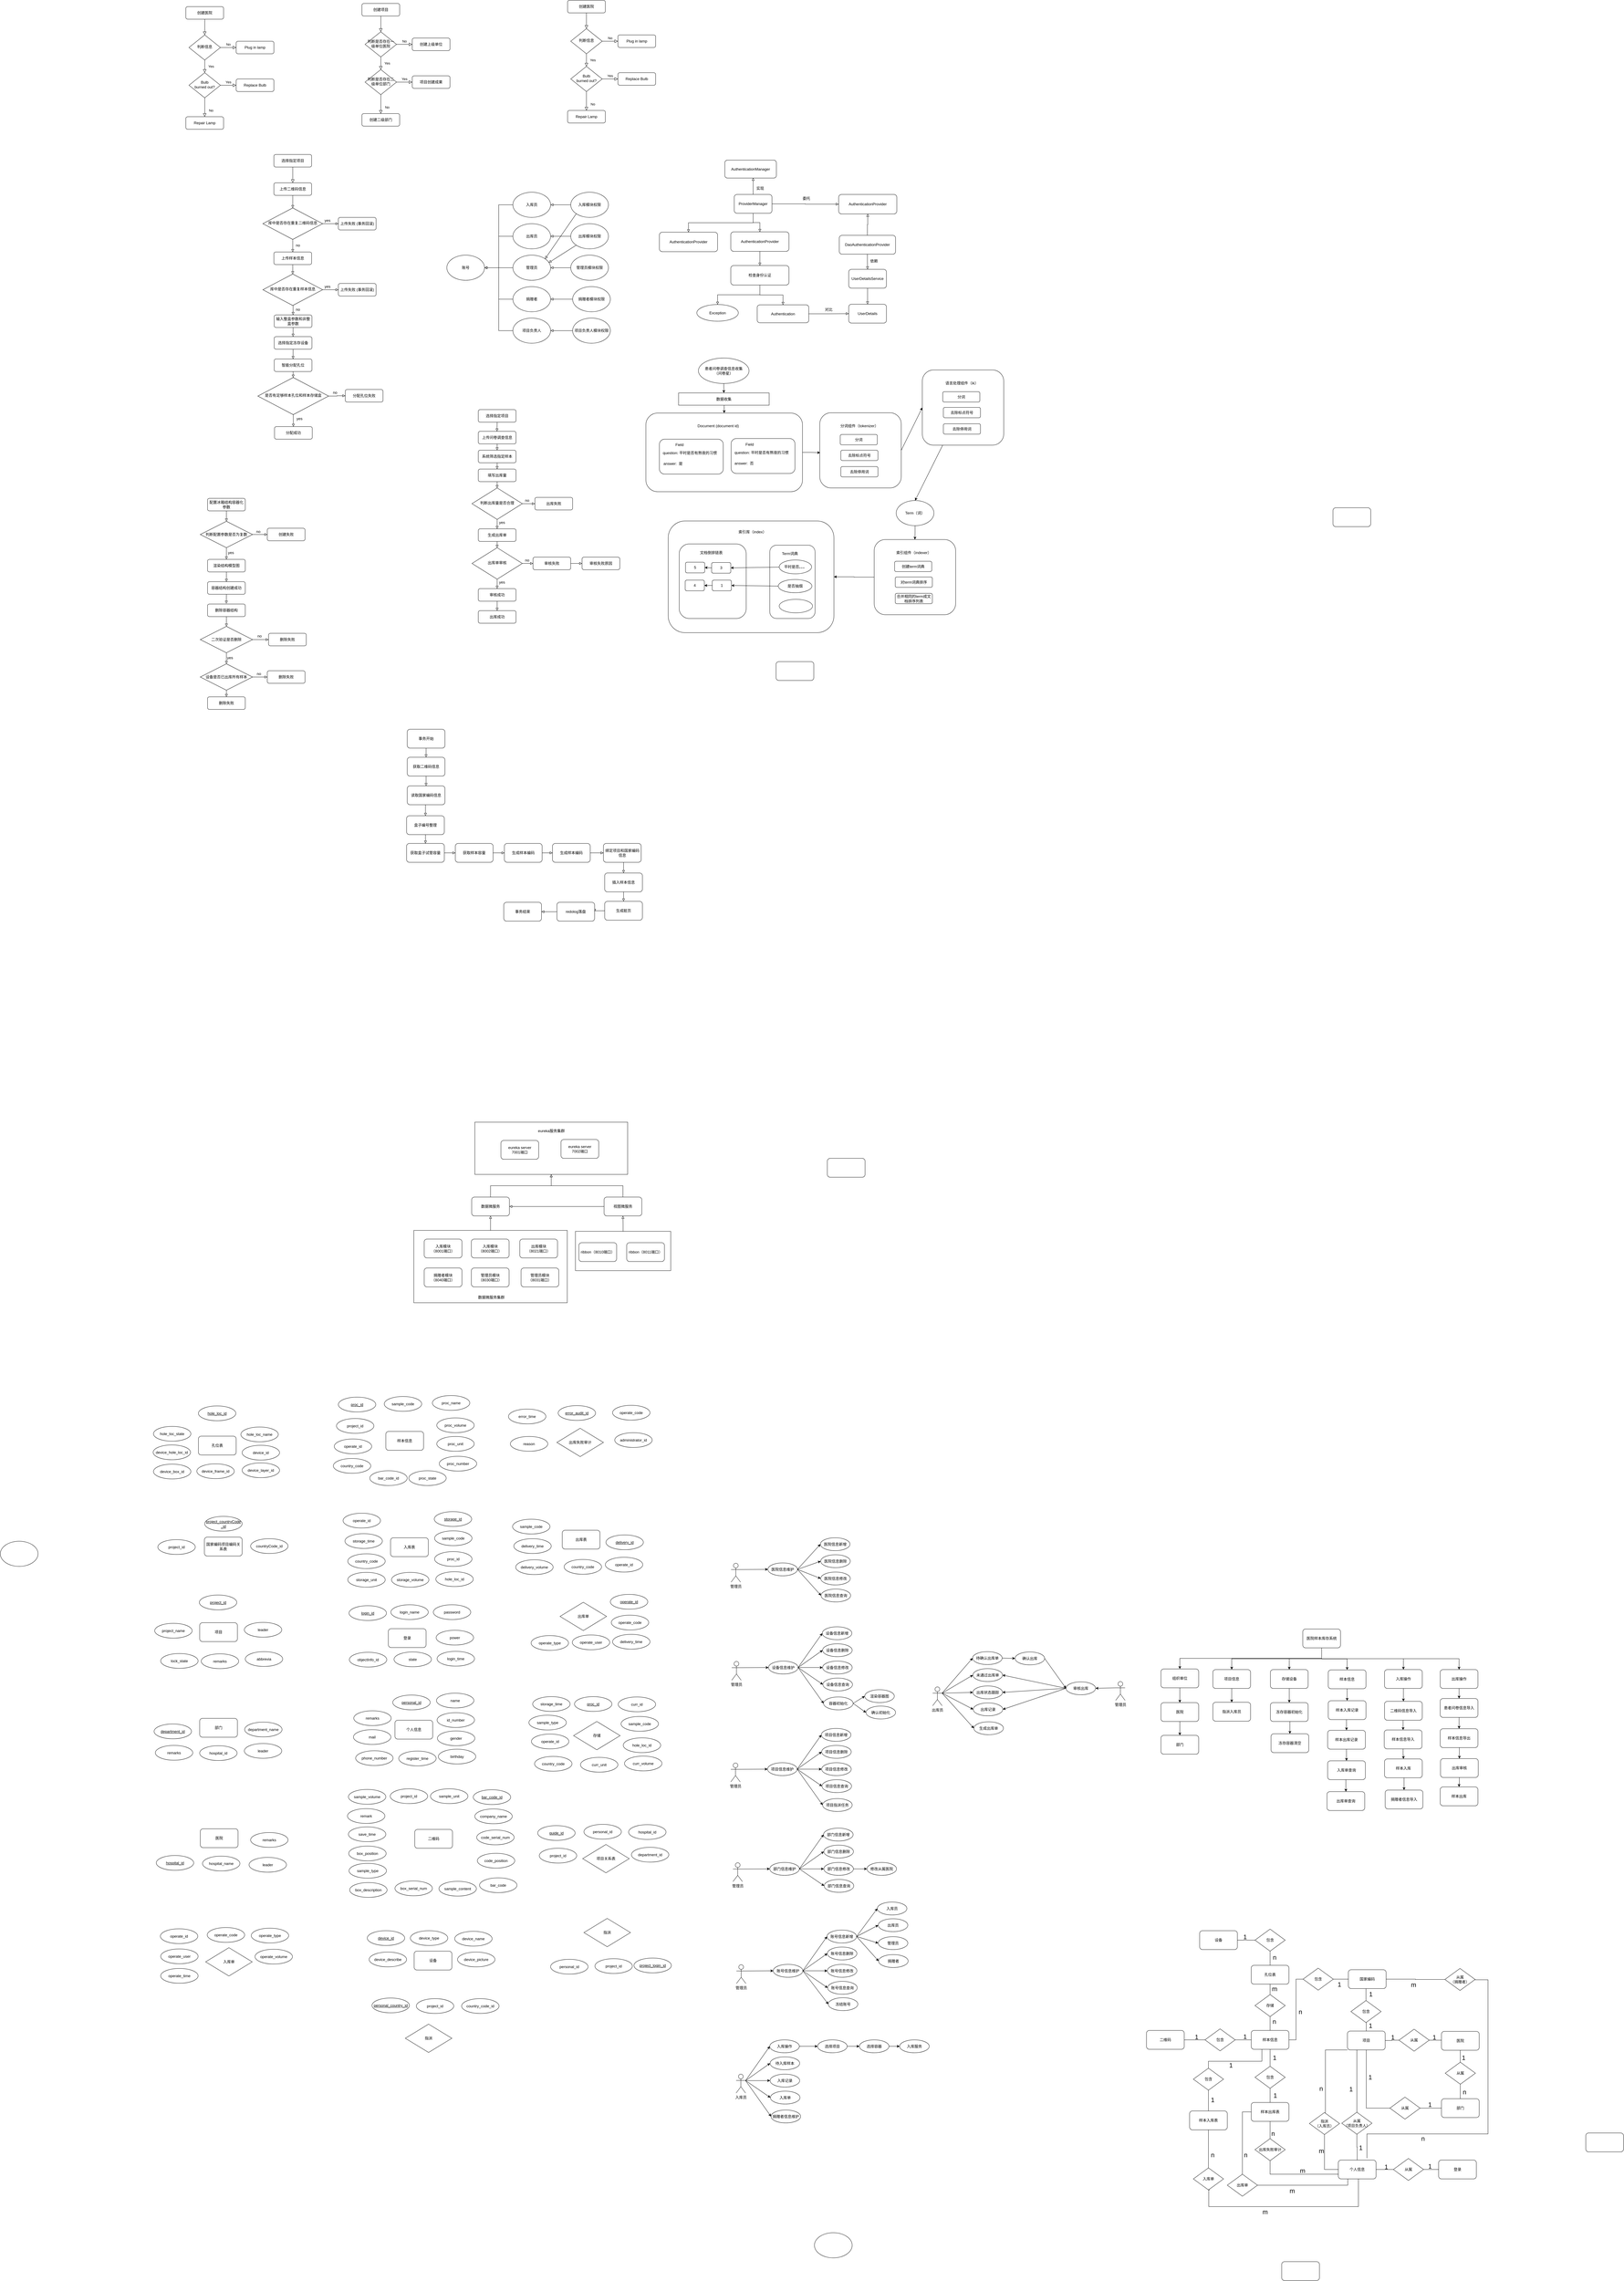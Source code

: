 <mxfile version="17.4.1" type="github">
  <diagram id="C5RBs43oDa-KdzZeNtuy" name="Page-1">
    <mxGraphModel dx="2472" dy="887" grid="0" gridSize="10" guides="0" tooltips="1" connect="1" arrows="1" fold="1" page="0" pageScale="1" pageWidth="827" pageHeight="1169" math="0" shadow="0">
      <root>
        <mxCell id="WIyWlLk6GJQsqaUBKTNV-0" />
        <mxCell id="WIyWlLk6GJQsqaUBKTNV-1" parent="WIyWlLk6GJQsqaUBKTNV-0" />
        <mxCell id="WIyWlLk6GJQsqaUBKTNV-2" value="" style="rounded=0;html=1;jettySize=auto;orthogonalLoop=1;fontSize=11;endArrow=block;endFill=0;endSize=8;strokeWidth=1;shadow=0;labelBackgroundColor=none;edgeStyle=orthogonalEdgeStyle;" parent="WIyWlLk6GJQsqaUBKTNV-1" source="WIyWlLk6GJQsqaUBKTNV-3" target="WIyWlLk6GJQsqaUBKTNV-6" edge="1">
          <mxGeometry relative="1" as="geometry" />
        </mxCell>
        <mxCell id="WIyWlLk6GJQsqaUBKTNV-3" value="创建医院" style="rounded=1;whiteSpace=wrap;html=1;fontSize=12;glass=0;strokeWidth=1;shadow=0;" parent="WIyWlLk6GJQsqaUBKTNV-1" vertex="1">
          <mxGeometry x="160" y="80" width="120" height="40" as="geometry" />
        </mxCell>
        <mxCell id="WIyWlLk6GJQsqaUBKTNV-4" value="Yes" style="rounded=0;html=1;jettySize=auto;orthogonalLoop=1;fontSize=11;endArrow=block;endFill=0;endSize=8;strokeWidth=1;shadow=0;labelBackgroundColor=none;edgeStyle=orthogonalEdgeStyle;" parent="WIyWlLk6GJQsqaUBKTNV-1" source="WIyWlLk6GJQsqaUBKTNV-6" target="WIyWlLk6GJQsqaUBKTNV-10" edge="1">
          <mxGeometry y="20" relative="1" as="geometry">
            <mxPoint as="offset" />
          </mxGeometry>
        </mxCell>
        <mxCell id="WIyWlLk6GJQsqaUBKTNV-5" value="No" style="edgeStyle=orthogonalEdgeStyle;rounded=0;html=1;jettySize=auto;orthogonalLoop=1;fontSize=11;endArrow=block;endFill=0;endSize=8;strokeWidth=1;shadow=0;labelBackgroundColor=none;" parent="WIyWlLk6GJQsqaUBKTNV-1" source="WIyWlLk6GJQsqaUBKTNV-6" target="WIyWlLk6GJQsqaUBKTNV-7" edge="1">
          <mxGeometry y="10" relative="1" as="geometry">
            <mxPoint as="offset" />
          </mxGeometry>
        </mxCell>
        <mxCell id="WIyWlLk6GJQsqaUBKTNV-6" value="判断信息" style="rhombus;whiteSpace=wrap;html=1;shadow=0;fontFamily=Helvetica;fontSize=12;align=center;strokeWidth=1;spacing=6;spacingTop=-4;" parent="WIyWlLk6GJQsqaUBKTNV-1" vertex="1">
          <mxGeometry x="170" y="170" width="100" height="80" as="geometry" />
        </mxCell>
        <mxCell id="WIyWlLk6GJQsqaUBKTNV-7" value="Plug in lamp" style="rounded=1;whiteSpace=wrap;html=1;fontSize=12;glass=0;strokeWidth=1;shadow=0;" parent="WIyWlLk6GJQsqaUBKTNV-1" vertex="1">
          <mxGeometry x="320" y="190" width="120" height="40" as="geometry" />
        </mxCell>
        <mxCell id="WIyWlLk6GJQsqaUBKTNV-8" value="No" style="rounded=0;html=1;jettySize=auto;orthogonalLoop=1;fontSize=11;endArrow=block;endFill=0;endSize=8;strokeWidth=1;shadow=0;labelBackgroundColor=none;edgeStyle=orthogonalEdgeStyle;" parent="WIyWlLk6GJQsqaUBKTNV-1" source="WIyWlLk6GJQsqaUBKTNV-10" target="WIyWlLk6GJQsqaUBKTNV-11" edge="1">
          <mxGeometry x="0.333" y="20" relative="1" as="geometry">
            <mxPoint as="offset" />
          </mxGeometry>
        </mxCell>
        <mxCell id="WIyWlLk6GJQsqaUBKTNV-9" value="Yes" style="edgeStyle=orthogonalEdgeStyle;rounded=0;html=1;jettySize=auto;orthogonalLoop=1;fontSize=11;endArrow=block;endFill=0;endSize=8;strokeWidth=1;shadow=0;labelBackgroundColor=none;" parent="WIyWlLk6GJQsqaUBKTNV-1" source="WIyWlLk6GJQsqaUBKTNV-10" target="WIyWlLk6GJQsqaUBKTNV-12" edge="1">
          <mxGeometry y="10" relative="1" as="geometry">
            <mxPoint as="offset" />
          </mxGeometry>
        </mxCell>
        <mxCell id="WIyWlLk6GJQsqaUBKTNV-10" value="Bulb&lt;br&gt;burned out?" style="rhombus;whiteSpace=wrap;html=1;shadow=0;fontFamily=Helvetica;fontSize=12;align=center;strokeWidth=1;spacing=6;spacingTop=-4;" parent="WIyWlLk6GJQsqaUBKTNV-1" vertex="1">
          <mxGeometry x="170" y="290" width="100" height="80" as="geometry" />
        </mxCell>
        <mxCell id="WIyWlLk6GJQsqaUBKTNV-11" value="Repair Lamp" style="rounded=1;whiteSpace=wrap;html=1;fontSize=12;glass=0;strokeWidth=1;shadow=0;" parent="WIyWlLk6GJQsqaUBKTNV-1" vertex="1">
          <mxGeometry x="160" y="430" width="120" height="40" as="geometry" />
        </mxCell>
        <mxCell id="WIyWlLk6GJQsqaUBKTNV-12" value="Replace Bulb" style="rounded=1;whiteSpace=wrap;html=1;fontSize=12;glass=0;strokeWidth=1;shadow=0;" parent="WIyWlLk6GJQsqaUBKTNV-1" vertex="1">
          <mxGeometry x="320" y="310" width="120" height="40" as="geometry" />
        </mxCell>
        <mxCell id="_kGjOmaSfH24N_Pq6zkd-0" value="" style="rounded=0;html=1;jettySize=auto;orthogonalLoop=1;fontSize=11;endArrow=block;endFill=0;endSize=8;strokeWidth=1;shadow=0;labelBackgroundColor=none;edgeStyle=orthogonalEdgeStyle;" parent="WIyWlLk6GJQsqaUBKTNV-1" source="_kGjOmaSfH24N_Pq6zkd-1" target="_kGjOmaSfH24N_Pq6zkd-4" edge="1">
          <mxGeometry relative="1" as="geometry" />
        </mxCell>
        <mxCell id="_kGjOmaSfH24N_Pq6zkd-1" value="创建项目" style="rounded=1;whiteSpace=wrap;html=1;fontSize=12;glass=0;strokeWidth=1;shadow=0;" parent="WIyWlLk6GJQsqaUBKTNV-1" vertex="1">
          <mxGeometry x="720" y="70" width="120" height="40" as="geometry" />
        </mxCell>
        <mxCell id="_kGjOmaSfH24N_Pq6zkd-2" value="Yes" style="rounded=0;html=1;jettySize=auto;orthogonalLoop=1;fontSize=11;endArrow=block;endFill=0;endSize=8;strokeWidth=1;shadow=0;labelBackgroundColor=none;edgeStyle=orthogonalEdgeStyle;" parent="WIyWlLk6GJQsqaUBKTNV-1" source="_kGjOmaSfH24N_Pq6zkd-4" target="_kGjOmaSfH24N_Pq6zkd-8" edge="1">
          <mxGeometry y="20" relative="1" as="geometry">
            <mxPoint as="offset" />
          </mxGeometry>
        </mxCell>
        <mxCell id="_kGjOmaSfH24N_Pq6zkd-3" value="No" style="edgeStyle=orthogonalEdgeStyle;rounded=0;html=1;jettySize=auto;orthogonalLoop=1;fontSize=11;endArrow=block;endFill=0;endSize=8;strokeWidth=1;shadow=0;labelBackgroundColor=none;" parent="WIyWlLk6GJQsqaUBKTNV-1" source="_kGjOmaSfH24N_Pq6zkd-4" target="_kGjOmaSfH24N_Pq6zkd-5" edge="1">
          <mxGeometry y="10" relative="1" as="geometry">
            <mxPoint as="offset" />
          </mxGeometry>
        </mxCell>
        <mxCell id="_kGjOmaSfH24N_Pq6zkd-4" value="判断是否存在一级单位医院" style="rhombus;whiteSpace=wrap;html=1;shadow=0;fontFamily=Helvetica;fontSize=12;align=center;strokeWidth=1;spacing=6;spacingTop=-4;" parent="WIyWlLk6GJQsqaUBKTNV-1" vertex="1">
          <mxGeometry x="730" y="160" width="100" height="80" as="geometry" />
        </mxCell>
        <mxCell id="_kGjOmaSfH24N_Pq6zkd-5" value="创建上级单位" style="rounded=1;whiteSpace=wrap;html=1;fontSize=12;glass=0;strokeWidth=1;shadow=0;" parent="WIyWlLk6GJQsqaUBKTNV-1" vertex="1">
          <mxGeometry x="880" y="180" width="120" height="40" as="geometry" />
        </mxCell>
        <mxCell id="_kGjOmaSfH24N_Pq6zkd-6" value="No" style="rounded=0;html=1;jettySize=auto;orthogonalLoop=1;fontSize=11;endArrow=block;endFill=0;endSize=8;strokeWidth=1;shadow=0;labelBackgroundColor=none;edgeStyle=orthogonalEdgeStyle;" parent="WIyWlLk6GJQsqaUBKTNV-1" source="_kGjOmaSfH24N_Pq6zkd-8" target="_kGjOmaSfH24N_Pq6zkd-9" edge="1">
          <mxGeometry x="0.333" y="20" relative="1" as="geometry">
            <mxPoint as="offset" />
          </mxGeometry>
        </mxCell>
        <mxCell id="_kGjOmaSfH24N_Pq6zkd-7" value="Yes" style="edgeStyle=orthogonalEdgeStyle;rounded=0;html=1;jettySize=auto;orthogonalLoop=1;fontSize=11;endArrow=block;endFill=0;endSize=8;strokeWidth=1;shadow=0;labelBackgroundColor=none;" parent="WIyWlLk6GJQsqaUBKTNV-1" source="_kGjOmaSfH24N_Pq6zkd-8" target="_kGjOmaSfH24N_Pq6zkd-10" edge="1">
          <mxGeometry y="10" relative="1" as="geometry">
            <mxPoint as="offset" />
          </mxGeometry>
        </mxCell>
        <mxCell id="_kGjOmaSfH24N_Pq6zkd-8" value="判断是否存在二级单位部门" style="rhombus;whiteSpace=wrap;html=1;shadow=0;fontFamily=Helvetica;fontSize=12;align=center;strokeWidth=1;spacing=6;spacingTop=-4;" parent="WIyWlLk6GJQsqaUBKTNV-1" vertex="1">
          <mxGeometry x="730" y="280" width="100" height="80" as="geometry" />
        </mxCell>
        <mxCell id="_kGjOmaSfH24N_Pq6zkd-9" value="创建二级部门" style="rounded=1;whiteSpace=wrap;html=1;fontSize=12;glass=0;strokeWidth=1;shadow=0;" parent="WIyWlLk6GJQsqaUBKTNV-1" vertex="1">
          <mxGeometry x="720" y="420" width="120" height="40" as="geometry" />
        </mxCell>
        <mxCell id="_kGjOmaSfH24N_Pq6zkd-10" value="项目创建成果" style="rounded=1;whiteSpace=wrap;html=1;fontSize=12;glass=0;strokeWidth=1;shadow=0;" parent="WIyWlLk6GJQsqaUBKTNV-1" vertex="1">
          <mxGeometry x="880" y="300" width="120" height="40" as="geometry" />
        </mxCell>
        <mxCell id="_kGjOmaSfH24N_Pq6zkd-11" value="" style="rounded=0;html=1;jettySize=auto;orthogonalLoop=1;fontSize=11;endArrow=block;endFill=0;endSize=8;strokeWidth=1;shadow=0;labelBackgroundColor=none;edgeStyle=orthogonalEdgeStyle;" parent="WIyWlLk6GJQsqaUBKTNV-1" source="_kGjOmaSfH24N_Pq6zkd-12" target="_kGjOmaSfH24N_Pq6zkd-15" edge="1">
          <mxGeometry relative="1" as="geometry" />
        </mxCell>
        <mxCell id="_kGjOmaSfH24N_Pq6zkd-12" value="创建医院" style="rounded=1;whiteSpace=wrap;html=1;fontSize=12;glass=0;strokeWidth=1;shadow=0;" parent="WIyWlLk6GJQsqaUBKTNV-1" vertex="1">
          <mxGeometry x="1374" y="60" width="120" height="40" as="geometry" />
        </mxCell>
        <mxCell id="_kGjOmaSfH24N_Pq6zkd-13" value="Yes" style="rounded=0;html=1;jettySize=auto;orthogonalLoop=1;fontSize=11;endArrow=block;endFill=0;endSize=8;strokeWidth=1;shadow=0;labelBackgroundColor=none;edgeStyle=orthogonalEdgeStyle;" parent="WIyWlLk6GJQsqaUBKTNV-1" source="_kGjOmaSfH24N_Pq6zkd-15" target="_kGjOmaSfH24N_Pq6zkd-19" edge="1">
          <mxGeometry y="20" relative="1" as="geometry">
            <mxPoint as="offset" />
          </mxGeometry>
        </mxCell>
        <mxCell id="_kGjOmaSfH24N_Pq6zkd-14" value="No" style="edgeStyle=orthogonalEdgeStyle;rounded=0;html=1;jettySize=auto;orthogonalLoop=1;fontSize=11;endArrow=block;endFill=0;endSize=8;strokeWidth=1;shadow=0;labelBackgroundColor=none;" parent="WIyWlLk6GJQsqaUBKTNV-1" source="_kGjOmaSfH24N_Pq6zkd-15" target="_kGjOmaSfH24N_Pq6zkd-16" edge="1">
          <mxGeometry y="10" relative="1" as="geometry">
            <mxPoint as="offset" />
          </mxGeometry>
        </mxCell>
        <mxCell id="_kGjOmaSfH24N_Pq6zkd-15" value="判断信息" style="rhombus;whiteSpace=wrap;html=1;shadow=0;fontFamily=Helvetica;fontSize=12;align=center;strokeWidth=1;spacing=6;spacingTop=-4;" parent="WIyWlLk6GJQsqaUBKTNV-1" vertex="1">
          <mxGeometry x="1384" y="150" width="100" height="80" as="geometry" />
        </mxCell>
        <mxCell id="_kGjOmaSfH24N_Pq6zkd-16" value="Plug in lamp" style="rounded=1;whiteSpace=wrap;html=1;fontSize=12;glass=0;strokeWidth=1;shadow=0;" parent="WIyWlLk6GJQsqaUBKTNV-1" vertex="1">
          <mxGeometry x="1534" y="170" width="120" height="40" as="geometry" />
        </mxCell>
        <mxCell id="_kGjOmaSfH24N_Pq6zkd-17" value="No" style="rounded=0;html=1;jettySize=auto;orthogonalLoop=1;fontSize=11;endArrow=block;endFill=0;endSize=8;strokeWidth=1;shadow=0;labelBackgroundColor=none;edgeStyle=orthogonalEdgeStyle;" parent="WIyWlLk6GJQsqaUBKTNV-1" source="_kGjOmaSfH24N_Pq6zkd-19" target="_kGjOmaSfH24N_Pq6zkd-20" edge="1">
          <mxGeometry x="0.333" y="20" relative="1" as="geometry">
            <mxPoint as="offset" />
          </mxGeometry>
        </mxCell>
        <mxCell id="_kGjOmaSfH24N_Pq6zkd-18" value="Yes" style="edgeStyle=orthogonalEdgeStyle;rounded=0;html=1;jettySize=auto;orthogonalLoop=1;fontSize=11;endArrow=block;endFill=0;endSize=8;strokeWidth=1;shadow=0;labelBackgroundColor=none;" parent="WIyWlLk6GJQsqaUBKTNV-1" source="_kGjOmaSfH24N_Pq6zkd-19" target="_kGjOmaSfH24N_Pq6zkd-21" edge="1">
          <mxGeometry y="10" relative="1" as="geometry">
            <mxPoint as="offset" />
          </mxGeometry>
        </mxCell>
        <mxCell id="_kGjOmaSfH24N_Pq6zkd-19" value="Bulb&lt;br&gt;burned out?" style="rhombus;whiteSpace=wrap;html=1;shadow=0;fontFamily=Helvetica;fontSize=12;align=center;strokeWidth=1;spacing=6;spacingTop=-4;" parent="WIyWlLk6GJQsqaUBKTNV-1" vertex="1">
          <mxGeometry x="1384" y="270" width="100" height="80" as="geometry" />
        </mxCell>
        <mxCell id="_kGjOmaSfH24N_Pq6zkd-20" value="Repair Lamp" style="rounded=1;whiteSpace=wrap;html=1;fontSize=12;glass=0;strokeWidth=1;shadow=0;" parent="WIyWlLk6GJQsqaUBKTNV-1" vertex="1">
          <mxGeometry x="1374" y="410" width="120" height="40" as="geometry" />
        </mxCell>
        <mxCell id="_kGjOmaSfH24N_Pq6zkd-21" value="Replace Bulb" style="rounded=1;whiteSpace=wrap;html=1;fontSize=12;glass=0;strokeWidth=1;shadow=0;" parent="WIyWlLk6GJQsqaUBKTNV-1" vertex="1">
          <mxGeometry x="1534" y="290" width="120" height="40" as="geometry" />
        </mxCell>
        <mxCell id="Q3ER_oJ4upft97_VXmoo-0" value="" style="rounded=0;html=1;jettySize=auto;orthogonalLoop=1;fontSize=11;endArrow=block;endFill=0;endSize=8;strokeWidth=1;shadow=0;labelBackgroundColor=none;edgeStyle=orthogonalEdgeStyle;entryX=0.5;entryY=0;entryDx=0;entryDy=0;" parent="WIyWlLk6GJQsqaUBKTNV-1" source="Q3ER_oJ4upft97_VXmoo-1" target="Q3ER_oJ4upft97_VXmoo-11" edge="1">
          <mxGeometry relative="1" as="geometry">
            <mxPoint x="500" y="640" as="targetPoint" />
          </mxGeometry>
        </mxCell>
        <mxCell id="Q3ER_oJ4upft97_VXmoo-1" value="选择指定项目" style="rounded=1;whiteSpace=wrap;html=1;fontSize=12;glass=0;strokeWidth=1;shadow=0;" parent="WIyWlLk6GJQsqaUBKTNV-1" vertex="1">
          <mxGeometry x="440" y="550" width="120" height="40" as="geometry" />
        </mxCell>
        <mxCell id="Q3ER_oJ4upft97_VXmoo-15" value="" style="edgeStyle=orthogonalEdgeStyle;rounded=0;orthogonalLoop=1;jettySize=auto;html=1;endArrow=block;endFill=0;entryX=0.5;entryY=0;entryDx=0;entryDy=0;" parent="WIyWlLk6GJQsqaUBKTNV-1" source="Q3ER_oJ4upft97_VXmoo-11" target="Q3ER_oJ4upft97_VXmoo-16" edge="1">
          <mxGeometry relative="1" as="geometry">
            <mxPoint x="500" y="720" as="targetPoint" />
          </mxGeometry>
        </mxCell>
        <mxCell id="Q3ER_oJ4upft97_VXmoo-11" value="上传二维码信息" style="rounded=1;whiteSpace=wrap;html=1;fontSize=12;glass=0;strokeWidth=1;shadow=0;" parent="WIyWlLk6GJQsqaUBKTNV-1" vertex="1">
          <mxGeometry x="440" y="640" width="120" height="40" as="geometry" />
        </mxCell>
        <mxCell id="Q3ER_oJ4upft97_VXmoo-18" style="edgeStyle=orthogonalEdgeStyle;rounded=0;orthogonalLoop=1;jettySize=auto;html=1;exitX=1;exitY=0.5;exitDx=0;exitDy=0;entryX=0;entryY=0.5;entryDx=0;entryDy=0;endArrow=block;endFill=0;" parent="WIyWlLk6GJQsqaUBKTNV-1" source="Q3ER_oJ4upft97_VXmoo-16" target="Q3ER_oJ4upft97_VXmoo-17" edge="1">
          <mxGeometry relative="1" as="geometry">
            <Array as="points">
              <mxPoint x="615" y="770" />
              <mxPoint x="615" y="770" />
            </Array>
          </mxGeometry>
        </mxCell>
        <mxCell id="Q3ER_oJ4upft97_VXmoo-20" style="edgeStyle=orthogonalEdgeStyle;rounded=0;orthogonalLoop=1;jettySize=auto;html=1;exitX=0.5;exitY=1;exitDx=0;exitDy=0;endArrow=block;endFill=0;entryX=0.5;entryY=0;entryDx=0;entryDy=0;" parent="WIyWlLk6GJQsqaUBKTNV-1" source="Q3ER_oJ4upft97_VXmoo-16" target="Q3ER_oJ4upft97_VXmoo-21" edge="1">
          <mxGeometry relative="1" as="geometry">
            <mxPoint x="515" y="880" as="targetPoint" />
          </mxGeometry>
        </mxCell>
        <mxCell id="Q3ER_oJ4upft97_VXmoo-16" value="库中是否存在重复二维码信息" style="rhombus;whiteSpace=wrap;html=1;shadow=0;fontFamily=Helvetica;fontSize=12;align=center;strokeWidth=1;spacing=6;spacingTop=-4;" parent="WIyWlLk6GJQsqaUBKTNV-1" vertex="1">
          <mxGeometry x="405" y="720" width="190" height="100" as="geometry" />
        </mxCell>
        <mxCell id="Q3ER_oJ4upft97_VXmoo-17" value="上传失败 (事务回滚)" style="rounded=1;whiteSpace=wrap;html=1;fontSize=12;glass=0;strokeWidth=1;shadow=0;" parent="WIyWlLk6GJQsqaUBKTNV-1" vertex="1">
          <mxGeometry x="645" y="750" width="120" height="40" as="geometry" />
        </mxCell>
        <mxCell id="Q3ER_oJ4upft97_VXmoo-19" value="yes" style="text;html=1;align=center;verticalAlign=middle;resizable=0;points=[];autosize=1;strokeColor=none;fillColor=none;" parent="WIyWlLk6GJQsqaUBKTNV-1" vertex="1">
          <mxGeometry x="595" y="750" width="30" height="20" as="geometry" />
        </mxCell>
        <mxCell id="Q3ER_oJ4upft97_VXmoo-23" style="edgeStyle=orthogonalEdgeStyle;rounded=0;orthogonalLoop=1;jettySize=auto;html=1;exitX=0.5;exitY=1;exitDx=0;exitDy=0;endArrow=block;endFill=0;entryX=0.5;entryY=0;entryDx=0;entryDy=0;" parent="WIyWlLk6GJQsqaUBKTNV-1" source="Q3ER_oJ4upft97_VXmoo-21" target="Q3ER_oJ4upft97_VXmoo-24" edge="1">
          <mxGeometry relative="1" as="geometry">
            <mxPoint x="515" y="940" as="targetPoint" />
          </mxGeometry>
        </mxCell>
        <mxCell id="Q3ER_oJ4upft97_VXmoo-21" value="上传样本信息" style="rounded=1;whiteSpace=wrap;html=1;fontSize=12;glass=0;strokeWidth=1;shadow=0;" parent="WIyWlLk6GJQsqaUBKTNV-1" vertex="1">
          <mxGeometry x="440" y="860" width="120" height="40" as="geometry" />
        </mxCell>
        <mxCell id="Q3ER_oJ4upft97_VXmoo-22" value="no" style="text;html=1;align=center;verticalAlign=middle;resizable=0;points=[];autosize=1;strokeColor=none;fillColor=none;" parent="WIyWlLk6GJQsqaUBKTNV-1" vertex="1">
          <mxGeometry x="501" y="829" width="30" height="20" as="geometry" />
        </mxCell>
        <mxCell id="Q3ER_oJ4upft97_VXmoo-25" style="edgeStyle=orthogonalEdgeStyle;rounded=0;orthogonalLoop=1;jettySize=auto;html=1;exitX=0.5;exitY=1;exitDx=0;exitDy=0;endArrow=block;endFill=0;entryX=0.5;entryY=0;entryDx=0;entryDy=0;" parent="WIyWlLk6GJQsqaUBKTNV-1" source="Q3ER_oJ4upft97_VXmoo-24" target="Q3ER_oJ4upft97_VXmoo-30" edge="1">
          <mxGeometry relative="1" as="geometry">
            <mxPoint x="515" y="1060" as="targetPoint" />
          </mxGeometry>
        </mxCell>
        <mxCell id="Q3ER_oJ4upft97_VXmoo-26" style="edgeStyle=orthogonalEdgeStyle;rounded=0;orthogonalLoop=1;jettySize=auto;html=1;exitX=1;exitY=0.5;exitDx=0;exitDy=0;endArrow=block;endFill=0;entryX=0;entryY=0.5;entryDx=0;entryDy=0;" parent="WIyWlLk6GJQsqaUBKTNV-1" source="Q3ER_oJ4upft97_VXmoo-24" target="Q3ER_oJ4upft97_VXmoo-29" edge="1">
          <mxGeometry relative="1" as="geometry">
            <mxPoint x="645" y="980" as="targetPoint" />
          </mxGeometry>
        </mxCell>
        <mxCell id="Q3ER_oJ4upft97_VXmoo-24" value="库中是否存在重复样本信息" style="rhombus;whiteSpace=wrap;html=1;shadow=0;fontFamily=Helvetica;fontSize=12;align=center;strokeWidth=1;spacing=6;spacingTop=-4;" parent="WIyWlLk6GJQsqaUBKTNV-1" vertex="1">
          <mxGeometry x="405" y="930" width="190" height="100" as="geometry" />
        </mxCell>
        <mxCell id="Q3ER_oJ4upft97_VXmoo-27" value="yes" style="text;html=1;align=center;verticalAlign=middle;resizable=0;points=[];autosize=1;strokeColor=none;fillColor=none;" parent="WIyWlLk6GJQsqaUBKTNV-1" vertex="1">
          <mxGeometry x="595" y="960" width="30" height="20" as="geometry" />
        </mxCell>
        <mxCell id="Q3ER_oJ4upft97_VXmoo-28" value="no" style="text;html=1;align=center;verticalAlign=middle;resizable=0;points=[];autosize=1;strokeColor=none;fillColor=none;" parent="WIyWlLk6GJQsqaUBKTNV-1" vertex="1">
          <mxGeometry x="501" y="1033" width="30" height="20" as="geometry" />
        </mxCell>
        <mxCell id="Q3ER_oJ4upft97_VXmoo-29" value="上传失败 (事务回滚)" style="rounded=1;whiteSpace=wrap;html=1;fontSize=12;glass=0;strokeWidth=1;shadow=0;" parent="WIyWlLk6GJQsqaUBKTNV-1" vertex="1">
          <mxGeometry x="645" y="960" width="120" height="40" as="geometry" />
        </mxCell>
        <mxCell id="Q3ER_oJ4upft97_VXmoo-31" style="edgeStyle=orthogonalEdgeStyle;rounded=0;orthogonalLoop=1;jettySize=auto;html=1;exitX=0.5;exitY=1;exitDx=0;exitDy=0;endArrow=block;endFill=0;entryX=0.5;entryY=0;entryDx=0;entryDy=0;" parent="WIyWlLk6GJQsqaUBKTNV-1" source="Q3ER_oJ4upft97_VXmoo-30" target="Q3ER_oJ4upft97_VXmoo-40" edge="1">
          <mxGeometry relative="1" as="geometry">
            <mxPoint x="501" y="1130" as="targetPoint" />
          </mxGeometry>
        </mxCell>
        <mxCell id="Q3ER_oJ4upft97_VXmoo-30" value="输入整盒参数和非整盒参数" style="rounded=1;whiteSpace=wrap;html=1;fontSize=12;glass=0;strokeWidth=1;shadow=0;" parent="WIyWlLk6GJQsqaUBKTNV-1" vertex="1">
          <mxGeometry x="441" y="1060" width="120" height="40" as="geometry" />
        </mxCell>
        <mxCell id="Q3ER_oJ4upft97_VXmoo-33" style="edgeStyle=orthogonalEdgeStyle;rounded=0;orthogonalLoop=1;jettySize=auto;html=1;exitX=0.5;exitY=1;exitDx=0;exitDy=0;endArrow=block;endFill=0;entryX=0.5;entryY=0;entryDx=0;entryDy=0;" parent="WIyWlLk6GJQsqaUBKTNV-1" source="Q3ER_oJ4upft97_VXmoo-32" target="Q3ER_oJ4upft97_VXmoo-34" edge="1">
          <mxGeometry relative="1" as="geometry">
            <mxPoint x="501" y="1281" as="targetPoint" />
          </mxGeometry>
        </mxCell>
        <mxCell id="Q3ER_oJ4upft97_VXmoo-32" value="智能分配孔位" style="rounded=1;whiteSpace=wrap;html=1;fontSize=12;glass=0;strokeWidth=1;shadow=0;" parent="WIyWlLk6GJQsqaUBKTNV-1" vertex="1">
          <mxGeometry x="441" y="1200" width="120" height="40" as="geometry" />
        </mxCell>
        <mxCell id="Q3ER_oJ4upft97_VXmoo-35" style="edgeStyle=orthogonalEdgeStyle;rounded=0;orthogonalLoop=1;jettySize=auto;html=1;exitX=0.5;exitY=1;exitDx=0;exitDy=0;endArrow=block;endFill=0;entryX=0.5;entryY=0;entryDx=0;entryDy=0;" parent="WIyWlLk6GJQsqaUBKTNV-1" source="Q3ER_oJ4upft97_VXmoo-34" target="Q3ER_oJ4upft97_VXmoo-39" edge="1">
          <mxGeometry relative="1" as="geometry">
            <mxPoint x="501" y="1401" as="targetPoint" />
          </mxGeometry>
        </mxCell>
        <mxCell id="Q3ER_oJ4upft97_VXmoo-36" style="edgeStyle=orthogonalEdgeStyle;rounded=0;orthogonalLoop=1;jettySize=auto;html=1;exitX=1;exitY=0.5;exitDx=0;exitDy=0;endArrow=block;endFill=0;entryX=0;entryY=0.5;entryDx=0;entryDy=0;" parent="WIyWlLk6GJQsqaUBKTNV-1" source="Q3ER_oJ4upft97_VXmoo-34" target="Q3ER_oJ4upft97_VXmoo-37" edge="1">
          <mxGeometry relative="1" as="geometry">
            <mxPoint x="611" y="1321" as="targetPoint" />
          </mxGeometry>
        </mxCell>
        <mxCell id="Q3ER_oJ4upft97_VXmoo-34" value="是否有足够样本孔位和样本存储盒" style="rhombus;whiteSpace=wrap;html=1;shadow=0;fontFamily=Helvetica;fontSize=12;align=center;strokeWidth=1;spacing=6;spacingTop=-4;" parent="WIyWlLk6GJQsqaUBKTNV-1" vertex="1">
          <mxGeometry x="389" y="1259" width="225" height="118" as="geometry" />
        </mxCell>
        <mxCell id="Q3ER_oJ4upft97_VXmoo-37" value="分配孔位失败" style="rounded=1;whiteSpace=wrap;html=1;fontSize=12;glass=0;strokeWidth=1;shadow=0;" parent="WIyWlLk6GJQsqaUBKTNV-1" vertex="1">
          <mxGeometry x="667" y="1297" width="120" height="40" as="geometry" />
        </mxCell>
        <mxCell id="Q3ER_oJ4upft97_VXmoo-39" value="分配成功" style="rounded=1;whiteSpace=wrap;html=1;fontSize=12;glass=0;strokeWidth=1;shadow=0;" parent="WIyWlLk6GJQsqaUBKTNV-1" vertex="1">
          <mxGeometry x="442" y="1415" width="120" height="40" as="geometry" />
        </mxCell>
        <mxCell id="Q3ER_oJ4upft97_VXmoo-41" style="edgeStyle=orthogonalEdgeStyle;rounded=0;orthogonalLoop=1;jettySize=auto;html=1;exitX=0.5;exitY=1;exitDx=0;exitDy=0;entryX=0.5;entryY=0;entryDx=0;entryDy=0;endArrow=block;endFill=0;" parent="WIyWlLk6GJQsqaUBKTNV-1" source="Q3ER_oJ4upft97_VXmoo-40" target="Q3ER_oJ4upft97_VXmoo-32" edge="1">
          <mxGeometry relative="1" as="geometry" />
        </mxCell>
        <mxCell id="Q3ER_oJ4upft97_VXmoo-40" value="选择指定冻存设备" style="rounded=1;whiteSpace=wrap;html=1;fontSize=12;glass=0;strokeWidth=1;shadow=0;" parent="WIyWlLk6GJQsqaUBKTNV-1" vertex="1">
          <mxGeometry x="441" y="1129" width="120" height="40" as="geometry" />
        </mxCell>
        <mxCell id="Q3ER_oJ4upft97_VXmoo-42" value="no" style="text;html=1;align=center;verticalAlign=middle;resizable=0;points=[];autosize=1;strokeColor=none;fillColor=none;" parent="WIyWlLk6GJQsqaUBKTNV-1" vertex="1">
          <mxGeometry x="619" y="1297" width="30" height="20" as="geometry" />
        </mxCell>
        <mxCell id="Q3ER_oJ4upft97_VXmoo-43" value="yes" style="text;html=1;align=center;verticalAlign=middle;resizable=0;points=[];autosize=1;strokeColor=none;fillColor=none;" parent="WIyWlLk6GJQsqaUBKTNV-1" vertex="1">
          <mxGeometry x="506" y="1380" width="30" height="20" as="geometry" />
        </mxCell>
        <mxCell id="Q3ER_oJ4upft97_VXmoo-49" style="edgeStyle=orthogonalEdgeStyle;rounded=0;orthogonalLoop=1;jettySize=auto;html=1;exitX=0;exitY=0.5;exitDx=0;exitDy=0;entryX=1;entryY=0.5;entryDx=0;entryDy=0;endArrow=block;endFill=0;" parent="WIyWlLk6GJQsqaUBKTNV-1" source="Q3ER_oJ4upft97_VXmoo-44" target="Q3ER_oJ4upft97_VXmoo-45" edge="1">
          <mxGeometry relative="1" as="geometry" />
        </mxCell>
        <mxCell id="Q3ER_oJ4upft97_VXmoo-44" value="入库模块权限" style="ellipse;whiteSpace=wrap;html=1;" parent="WIyWlLk6GJQsqaUBKTNV-1" vertex="1">
          <mxGeometry x="1384" y="670" width="120" height="80" as="geometry" />
        </mxCell>
        <mxCell id="Q3ER_oJ4upft97_VXmoo-47" style="edgeStyle=orthogonalEdgeStyle;rounded=0;orthogonalLoop=1;jettySize=auto;html=1;exitX=0;exitY=0.5;exitDx=0;exitDy=0;entryX=1;entryY=0.5;entryDx=0;entryDy=0;endArrow=block;endFill=0;" parent="WIyWlLk6GJQsqaUBKTNV-1" source="Q3ER_oJ4upft97_VXmoo-45" target="Q3ER_oJ4upft97_VXmoo-46" edge="1">
          <mxGeometry relative="1" as="geometry" />
        </mxCell>
        <mxCell id="Q3ER_oJ4upft97_VXmoo-45" value="入库员" style="ellipse;whiteSpace=wrap;html=1;" parent="WIyWlLk6GJQsqaUBKTNV-1" vertex="1">
          <mxGeometry x="1200" y="670" width="120" height="80" as="geometry" />
        </mxCell>
        <mxCell id="Q3ER_oJ4upft97_VXmoo-46" value="账号" style="ellipse;whiteSpace=wrap;html=1;" parent="WIyWlLk6GJQsqaUBKTNV-1" vertex="1">
          <mxGeometry x="990" y="870" width="120" height="80" as="geometry" />
        </mxCell>
        <mxCell id="Q3ER_oJ4upft97_VXmoo-50" style="edgeStyle=orthogonalEdgeStyle;rounded=0;orthogonalLoop=1;jettySize=auto;html=1;exitX=0;exitY=0.5;exitDx=0;exitDy=0;entryX=1;entryY=0.5;entryDx=0;entryDy=0;endArrow=block;endFill=0;" parent="WIyWlLk6GJQsqaUBKTNV-1" source="Q3ER_oJ4upft97_VXmoo-51" target="Q3ER_oJ4upft97_VXmoo-52" edge="1">
          <mxGeometry relative="1" as="geometry" />
        </mxCell>
        <mxCell id="Q3ER_oJ4upft97_VXmoo-51" value="出库模块权限" style="ellipse;whiteSpace=wrap;html=1;" parent="WIyWlLk6GJQsqaUBKTNV-1" vertex="1">
          <mxGeometry x="1384" y="770" width="120" height="80" as="geometry" />
        </mxCell>
        <mxCell id="Q3ER_oJ4upft97_VXmoo-58" style="edgeStyle=orthogonalEdgeStyle;rounded=0;orthogonalLoop=1;jettySize=auto;html=1;exitX=0;exitY=0.5;exitDx=0;exitDy=0;endArrow=block;endFill=0;entryX=1;entryY=0.5;entryDx=0;entryDy=0;" parent="WIyWlLk6GJQsqaUBKTNV-1" source="Q3ER_oJ4upft97_VXmoo-52" target="Q3ER_oJ4upft97_VXmoo-46" edge="1">
          <mxGeometry relative="1" as="geometry">
            <mxPoint x="1130.0" y="810.471" as="targetPoint" />
          </mxGeometry>
        </mxCell>
        <mxCell id="Q3ER_oJ4upft97_VXmoo-52" value="出库员" style="ellipse;whiteSpace=wrap;html=1;" parent="WIyWlLk6GJQsqaUBKTNV-1" vertex="1">
          <mxGeometry x="1200" y="770" width="120" height="80" as="geometry" />
        </mxCell>
        <mxCell id="Q3ER_oJ4upft97_VXmoo-53" style="edgeStyle=orthogonalEdgeStyle;rounded=0;orthogonalLoop=1;jettySize=auto;html=1;exitX=0;exitY=0.5;exitDx=0;exitDy=0;entryX=1;entryY=0.5;entryDx=0;entryDy=0;endArrow=block;endFill=0;" parent="WIyWlLk6GJQsqaUBKTNV-1" source="Q3ER_oJ4upft97_VXmoo-54" target="Q3ER_oJ4upft97_VXmoo-55" edge="1">
          <mxGeometry relative="1" as="geometry" />
        </mxCell>
        <mxCell id="Q3ER_oJ4upft97_VXmoo-54" value="管理员模块权限" style="ellipse;whiteSpace=wrap;html=1;" parent="WIyWlLk6GJQsqaUBKTNV-1" vertex="1">
          <mxGeometry x="1384" y="870" width="120" height="80" as="geometry" />
        </mxCell>
        <mxCell id="Q3ER_oJ4upft97_VXmoo-57" style="edgeStyle=orthogonalEdgeStyle;rounded=0;orthogonalLoop=1;jettySize=auto;html=1;exitX=0;exitY=0.5;exitDx=0;exitDy=0;entryX=1;entryY=0.5;entryDx=0;entryDy=0;endArrow=block;endFill=0;" parent="WIyWlLk6GJQsqaUBKTNV-1" source="Q3ER_oJ4upft97_VXmoo-55" target="Q3ER_oJ4upft97_VXmoo-46" edge="1">
          <mxGeometry relative="1" as="geometry" />
        </mxCell>
        <mxCell id="Q3ER_oJ4upft97_VXmoo-55" value="管理员" style="ellipse;whiteSpace=wrap;html=1;" parent="WIyWlLk6GJQsqaUBKTNV-1" vertex="1">
          <mxGeometry x="1200" y="870" width="120" height="80" as="geometry" />
        </mxCell>
        <mxCell id="Q3ER_oJ4upft97_VXmoo-56" value="" style="endArrow=block;html=1;rounded=0;exitX=0;exitY=1;exitDx=0;exitDy=0;entryX=1;entryY=0;entryDx=0;entryDy=0;endFill=0;" parent="WIyWlLk6GJQsqaUBKTNV-1" source="Q3ER_oJ4upft97_VXmoo-44" target="Q3ER_oJ4upft97_VXmoo-55" edge="1">
          <mxGeometry width="50" height="50" relative="1" as="geometry">
            <mxPoint x="1400" y="750" as="sourcePoint" />
            <mxPoint x="1330" y="790" as="targetPoint" />
            <Array as="points" />
          </mxGeometry>
        </mxCell>
        <mxCell id="Q3ER_oJ4upft97_VXmoo-60" style="edgeStyle=orthogonalEdgeStyle;rounded=0;orthogonalLoop=1;jettySize=auto;html=1;exitX=0;exitY=0.5;exitDx=0;exitDy=0;entryX=1;entryY=0.5;entryDx=0;entryDy=0;endArrow=block;endFill=0;" parent="WIyWlLk6GJQsqaUBKTNV-1" source="Q3ER_oJ4upft97_VXmoo-59" target="Q3ER_oJ4upft97_VXmoo-46" edge="1">
          <mxGeometry relative="1" as="geometry" />
        </mxCell>
        <mxCell id="Q3ER_oJ4upft97_VXmoo-59" value="捐赠者" style="ellipse;whiteSpace=wrap;html=1;" parent="WIyWlLk6GJQsqaUBKTNV-1" vertex="1">
          <mxGeometry x="1200" y="970" width="120" height="80" as="geometry" />
        </mxCell>
        <mxCell id="Q3ER_oJ4upft97_VXmoo-62" style="edgeStyle=orthogonalEdgeStyle;rounded=0;orthogonalLoop=1;jettySize=auto;html=1;exitX=0;exitY=0.5;exitDx=0;exitDy=0;entryX=1;entryY=0.5;entryDx=0;entryDy=0;endArrow=block;endFill=0;" parent="WIyWlLk6GJQsqaUBKTNV-1" source="Q3ER_oJ4upft97_VXmoo-61" target="Q3ER_oJ4upft97_VXmoo-59" edge="1">
          <mxGeometry relative="1" as="geometry" />
        </mxCell>
        <mxCell id="Q3ER_oJ4upft97_VXmoo-61" value="捐赠者模块权限" style="ellipse;whiteSpace=wrap;html=1;" parent="WIyWlLk6GJQsqaUBKTNV-1" vertex="1">
          <mxGeometry x="1390" y="970" width="120" height="80" as="geometry" />
        </mxCell>
        <mxCell id="Q3ER_oJ4upft97_VXmoo-66" style="edgeStyle=orthogonalEdgeStyle;rounded=0;orthogonalLoop=1;jettySize=auto;html=1;exitX=0;exitY=0.5;exitDx=0;exitDy=0;entryX=1;entryY=0.5;entryDx=0;entryDy=0;endArrow=block;endFill=0;" parent="WIyWlLk6GJQsqaUBKTNV-1" source="Q3ER_oJ4upft97_VXmoo-63" target="Q3ER_oJ4upft97_VXmoo-46" edge="1">
          <mxGeometry relative="1" as="geometry" />
        </mxCell>
        <mxCell id="Q3ER_oJ4upft97_VXmoo-63" value="项目负责人" style="ellipse;whiteSpace=wrap;html=1;" parent="WIyWlLk6GJQsqaUBKTNV-1" vertex="1">
          <mxGeometry x="1200" y="1070" width="120" height="80" as="geometry" />
        </mxCell>
        <mxCell id="Q3ER_oJ4upft97_VXmoo-65" style="edgeStyle=orthogonalEdgeStyle;rounded=0;orthogonalLoop=1;jettySize=auto;html=1;exitX=0;exitY=0.5;exitDx=0;exitDy=0;entryX=1;entryY=0.5;entryDx=0;entryDy=0;endArrow=block;endFill=0;" parent="WIyWlLk6GJQsqaUBKTNV-1" source="Q3ER_oJ4upft97_VXmoo-64" target="Q3ER_oJ4upft97_VXmoo-63" edge="1">
          <mxGeometry relative="1" as="geometry" />
        </mxCell>
        <mxCell id="Q3ER_oJ4upft97_VXmoo-64" value="项目负责人模块权限" style="ellipse;whiteSpace=wrap;html=1;" parent="WIyWlLk6GJQsqaUBKTNV-1" vertex="1">
          <mxGeometry x="1390" y="1070" width="120" height="80" as="geometry" />
        </mxCell>
        <mxCell id="Q3ER_oJ4upft97_VXmoo-68" value="" style="endArrow=block;html=1;rounded=0;exitX=0;exitY=1;exitDx=0;exitDy=0;endFill=0;entryX=0.95;entryY=0.3;entryDx=0;entryDy=0;entryPerimeter=0;" parent="WIyWlLk6GJQsqaUBKTNV-1" source="Q3ER_oJ4upft97_VXmoo-51" target="Q3ER_oJ4upft97_VXmoo-55" edge="1">
          <mxGeometry width="50" height="50" relative="1" as="geometry">
            <mxPoint x="1411.574" y="748.284" as="sourcePoint" />
            <mxPoint x="1310" y="890" as="targetPoint" />
            <Array as="points" />
          </mxGeometry>
        </mxCell>
        <mxCell id="Q3ER_oJ4upft97_VXmoo-70" style="edgeStyle=orthogonalEdgeStyle;rounded=0;orthogonalLoop=1;jettySize=auto;html=1;exitX=0.5;exitY=1;exitDx=0;exitDy=0;endArrow=block;endFill=0;" parent="WIyWlLk6GJQsqaUBKTNV-1" source="Q3ER_oJ4upft97_VXmoo-69" edge="1">
          <mxGeometry relative="1" as="geometry">
            <mxPoint x="1149.471" y="1430" as="targetPoint" />
          </mxGeometry>
        </mxCell>
        <mxCell id="Q3ER_oJ4upft97_VXmoo-69" value="选择指定项目" style="rounded=1;whiteSpace=wrap;html=1;fontSize=12;glass=0;strokeWidth=1;shadow=0;" parent="WIyWlLk6GJQsqaUBKTNV-1" vertex="1">
          <mxGeometry x="1090" y="1361" width="120" height="40" as="geometry" />
        </mxCell>
        <mxCell id="Q3ER_oJ4upft97_VXmoo-79" style="edgeStyle=orthogonalEdgeStyle;rounded=0;orthogonalLoop=1;jettySize=auto;html=1;exitX=0.5;exitY=1;exitDx=0;exitDy=0;entryX=0.5;entryY=0;entryDx=0;entryDy=0;endArrow=block;endFill=0;" parent="WIyWlLk6GJQsqaUBKTNV-1" source="Q3ER_oJ4upft97_VXmoo-71" target="Q3ER_oJ4upft97_VXmoo-74" edge="1">
          <mxGeometry relative="1" as="geometry" />
        </mxCell>
        <mxCell id="Q3ER_oJ4upft97_VXmoo-71" value="上传问卷调查信息" style="rounded=1;whiteSpace=wrap;html=1;fontSize=12;glass=0;strokeWidth=1;shadow=0;" parent="WIyWlLk6GJQsqaUBKTNV-1" vertex="1">
          <mxGeometry x="1090" y="1430" width="120" height="40" as="geometry" />
        </mxCell>
        <mxCell id="Q3ER_oJ4upft97_VXmoo-72" value="出库失败" style="rounded=1;whiteSpace=wrap;html=1;fontSize=12;glass=0;strokeWidth=1;shadow=0;" parent="WIyWlLk6GJQsqaUBKTNV-1" vertex="1">
          <mxGeometry x="1270" y="1640" width="120" height="40" as="geometry" />
        </mxCell>
        <mxCell id="Q3ER_oJ4upft97_VXmoo-81" style="edgeStyle=orthogonalEdgeStyle;rounded=0;orthogonalLoop=1;jettySize=auto;html=1;exitX=0.5;exitY=1;exitDx=0;exitDy=0;entryX=0.5;entryY=0;entryDx=0;entryDy=0;endArrow=block;endFill=0;" parent="WIyWlLk6GJQsqaUBKTNV-1" source="Q3ER_oJ4upft97_VXmoo-73" target="Q3ER_oJ4upft97_VXmoo-75" edge="1">
          <mxGeometry relative="1" as="geometry" />
        </mxCell>
        <mxCell id="Q3ER_oJ4upft97_VXmoo-73" value="填写出库量" style="rounded=1;whiteSpace=wrap;html=1;fontSize=12;glass=0;strokeWidth=1;shadow=0;" parent="WIyWlLk6GJQsqaUBKTNV-1" vertex="1">
          <mxGeometry x="1090" y="1550" width="120" height="40" as="geometry" />
        </mxCell>
        <mxCell id="Q3ER_oJ4upft97_VXmoo-80" style="edgeStyle=orthogonalEdgeStyle;rounded=0;orthogonalLoop=1;jettySize=auto;html=1;exitX=0.5;exitY=1;exitDx=0;exitDy=0;entryX=0.5;entryY=0;entryDx=0;entryDy=0;endArrow=block;endFill=0;" parent="WIyWlLk6GJQsqaUBKTNV-1" source="Q3ER_oJ4upft97_VXmoo-74" target="Q3ER_oJ4upft97_VXmoo-73" edge="1">
          <mxGeometry relative="1" as="geometry" />
        </mxCell>
        <mxCell id="Q3ER_oJ4upft97_VXmoo-74" value="系统筛选指定样本" style="rounded=1;whiteSpace=wrap;html=1;fontSize=12;glass=0;strokeWidth=1;shadow=0;" parent="WIyWlLk6GJQsqaUBKTNV-1" vertex="1">
          <mxGeometry x="1090" y="1490" width="120" height="40" as="geometry" />
        </mxCell>
        <mxCell id="Q3ER_oJ4upft97_VXmoo-77" style="edgeStyle=orthogonalEdgeStyle;rounded=0;orthogonalLoop=1;jettySize=auto;html=1;exitX=1;exitY=0.5;exitDx=0;exitDy=0;endArrow=block;endFill=0;" parent="WIyWlLk6GJQsqaUBKTNV-1" source="Q3ER_oJ4upft97_VXmoo-75" edge="1">
          <mxGeometry relative="1" as="geometry">
            <mxPoint x="1270" y="1660.118" as="targetPoint" />
          </mxGeometry>
        </mxCell>
        <mxCell id="Q3ER_oJ4upft97_VXmoo-78" style="edgeStyle=orthogonalEdgeStyle;rounded=0;orthogonalLoop=1;jettySize=auto;html=1;exitX=0.5;exitY=1;exitDx=0;exitDy=0;endArrow=block;endFill=0;entryX=0.5;entryY=0;entryDx=0;entryDy=0;" parent="WIyWlLk6GJQsqaUBKTNV-1" source="Q3ER_oJ4upft97_VXmoo-75" target="Q3ER_oJ4upft97_VXmoo-82" edge="1">
          <mxGeometry relative="1" as="geometry">
            <mxPoint x="1149.471" y="1740" as="targetPoint" />
          </mxGeometry>
        </mxCell>
        <mxCell id="Q3ER_oJ4upft97_VXmoo-75" value="判断出库量是否合理" style="rhombus;whiteSpace=wrap;html=1;shadow=0;fontFamily=Helvetica;fontSize=12;align=center;strokeWidth=1;spacing=6;spacingTop=-4;" parent="WIyWlLk6GJQsqaUBKTNV-1" vertex="1">
          <mxGeometry x="1070" y="1610" width="160" height="100" as="geometry" />
        </mxCell>
        <mxCell id="Q3ER_oJ4upft97_VXmoo-84" style="edgeStyle=orthogonalEdgeStyle;rounded=0;orthogonalLoop=1;jettySize=auto;html=1;exitX=0.5;exitY=1;exitDx=0;exitDy=0;entryX=0.5;entryY=0;entryDx=0;entryDy=0;endArrow=block;endFill=0;" parent="WIyWlLk6GJQsqaUBKTNV-1" source="Q3ER_oJ4upft97_VXmoo-82" target="Q3ER_oJ4upft97_VXmoo-85" edge="1">
          <mxGeometry relative="1" as="geometry">
            <mxPoint x="1150" y="1800" as="targetPoint" />
          </mxGeometry>
        </mxCell>
        <mxCell id="Q3ER_oJ4upft97_VXmoo-82" value="生成出库单" style="rounded=1;whiteSpace=wrap;html=1;fontSize=12;glass=0;strokeWidth=1;shadow=0;" parent="WIyWlLk6GJQsqaUBKTNV-1" vertex="1">
          <mxGeometry x="1090" y="1740" width="120" height="40" as="geometry" />
        </mxCell>
        <mxCell id="Q3ER_oJ4upft97_VXmoo-86" style="edgeStyle=orthogonalEdgeStyle;rounded=0;orthogonalLoop=1;jettySize=auto;html=1;exitX=1;exitY=0.5;exitDx=0;exitDy=0;endArrow=block;endFill=0;entryX=0;entryY=0.5;entryDx=0;entryDy=0;" parent="WIyWlLk6GJQsqaUBKTNV-1" source="Q3ER_oJ4upft97_VXmoo-85" target="Q3ER_oJ4upft97_VXmoo-87" edge="1">
          <mxGeometry relative="1" as="geometry">
            <mxPoint x="1260" y="1849.529" as="targetPoint" />
          </mxGeometry>
        </mxCell>
        <mxCell id="Q3ER_oJ4upft97_VXmoo-88" style="edgeStyle=orthogonalEdgeStyle;rounded=0;orthogonalLoop=1;jettySize=auto;html=1;exitX=0.5;exitY=1;exitDx=0;exitDy=0;endArrow=block;endFill=0;entryX=0.5;entryY=0;entryDx=0;entryDy=0;" parent="WIyWlLk6GJQsqaUBKTNV-1" source="Q3ER_oJ4upft97_VXmoo-85" target="Q3ER_oJ4upft97_VXmoo-89" edge="1">
          <mxGeometry relative="1" as="geometry">
            <mxPoint x="1149.471" y="1930" as="targetPoint" />
          </mxGeometry>
        </mxCell>
        <mxCell id="Q3ER_oJ4upft97_VXmoo-85" value="出库单审核" style="rhombus;whiteSpace=wrap;html=1;shadow=0;fontFamily=Helvetica;fontSize=12;align=center;strokeWidth=1;spacing=6;spacingTop=-4;" parent="WIyWlLk6GJQsqaUBKTNV-1" vertex="1">
          <mxGeometry x="1070" y="1800" width="160" height="100" as="geometry" />
        </mxCell>
        <mxCell id="Q3ER_oJ4upft97_VXmoo-94" style="edgeStyle=orthogonalEdgeStyle;rounded=0;orthogonalLoop=1;jettySize=auto;html=1;exitX=1;exitY=0.5;exitDx=0;exitDy=0;endArrow=block;endFill=0;entryX=0;entryY=0.5;entryDx=0;entryDy=0;" parent="WIyWlLk6GJQsqaUBKTNV-1" source="Q3ER_oJ4upft97_VXmoo-87" target="Q3ER_oJ4upft97_VXmoo-95" edge="1">
          <mxGeometry relative="1" as="geometry">
            <mxPoint x="1410" y="1849.529" as="targetPoint" />
          </mxGeometry>
        </mxCell>
        <mxCell id="Q3ER_oJ4upft97_VXmoo-87" value="审核失败" style="rounded=1;whiteSpace=wrap;html=1;fontSize=12;glass=0;strokeWidth=1;shadow=0;" parent="WIyWlLk6GJQsqaUBKTNV-1" vertex="1">
          <mxGeometry x="1264" y="1830" width="120" height="40" as="geometry" />
        </mxCell>
        <mxCell id="Q3ER_oJ4upft97_VXmoo-96" style="edgeStyle=orthogonalEdgeStyle;rounded=0;orthogonalLoop=1;jettySize=auto;html=1;exitX=0.5;exitY=1;exitDx=0;exitDy=0;endArrow=block;endFill=0;entryX=0.5;entryY=0;entryDx=0;entryDy=0;" parent="WIyWlLk6GJQsqaUBKTNV-1" source="Q3ER_oJ4upft97_VXmoo-89" target="Q3ER_oJ4upft97_VXmoo-97" edge="1">
          <mxGeometry relative="1" as="geometry">
            <mxPoint x="1149.882" y="2000" as="targetPoint" />
          </mxGeometry>
        </mxCell>
        <mxCell id="Q3ER_oJ4upft97_VXmoo-89" value="审核成功" style="rounded=1;whiteSpace=wrap;html=1;fontSize=12;glass=0;strokeWidth=1;shadow=0;" parent="WIyWlLk6GJQsqaUBKTNV-1" vertex="1">
          <mxGeometry x="1090" y="1930" width="120" height="40" as="geometry" />
        </mxCell>
        <mxCell id="Q3ER_oJ4upft97_VXmoo-90" value="no" style="text;html=1;align=center;verticalAlign=middle;resizable=0;points=[];autosize=1;strokeColor=none;fillColor=none;" parent="WIyWlLk6GJQsqaUBKTNV-1" vertex="1">
          <mxGeometry x="1230" y="1640" width="30" height="20" as="geometry" />
        </mxCell>
        <mxCell id="Q3ER_oJ4upft97_VXmoo-91" value="yes" style="text;html=1;align=center;verticalAlign=middle;resizable=0;points=[];autosize=1;strokeColor=none;fillColor=none;" parent="WIyWlLk6GJQsqaUBKTNV-1" vertex="1">
          <mxGeometry x="1150" y="1710" width="30" height="20" as="geometry" />
        </mxCell>
        <mxCell id="Q3ER_oJ4upft97_VXmoo-92" value="no" style="text;html=1;align=center;verticalAlign=middle;resizable=0;points=[];autosize=1;strokeColor=none;fillColor=none;" parent="WIyWlLk6GJQsqaUBKTNV-1" vertex="1">
          <mxGeometry x="1230" y="1830" width="30" height="20" as="geometry" />
        </mxCell>
        <mxCell id="Q3ER_oJ4upft97_VXmoo-93" value="yes" style="text;html=1;align=center;verticalAlign=middle;resizable=0;points=[];autosize=1;strokeColor=none;fillColor=none;" parent="WIyWlLk6GJQsqaUBKTNV-1" vertex="1">
          <mxGeometry x="1150" y="1900" width="30" height="20" as="geometry" />
        </mxCell>
        <mxCell id="Q3ER_oJ4upft97_VXmoo-95" value="审核失败原因" style="rounded=1;whiteSpace=wrap;html=1;fontSize=12;glass=0;strokeWidth=1;shadow=0;" parent="WIyWlLk6GJQsqaUBKTNV-1" vertex="1">
          <mxGeometry x="1420" y="1830" width="120" height="40" as="geometry" />
        </mxCell>
        <mxCell id="Q3ER_oJ4upft97_VXmoo-97" value="出库成功" style="rounded=1;whiteSpace=wrap;html=1;fontSize=12;glass=0;strokeWidth=1;shadow=0;" parent="WIyWlLk6GJQsqaUBKTNV-1" vertex="1">
          <mxGeometry x="1090" y="2000" width="120" height="40" as="geometry" />
        </mxCell>
        <mxCell id="wNjZc-4NgkCfqQ-agfIc-6" style="edgeStyle=orthogonalEdgeStyle;rounded=0;orthogonalLoop=1;jettySize=auto;html=1;exitX=0.5;exitY=1;exitDx=0;exitDy=0;entryX=0.5;entryY=0;entryDx=0;entryDy=0;endArrow=block;endFill=0;" parent="WIyWlLk6GJQsqaUBKTNV-1" source="wNjZc-4NgkCfqQ-agfIc-2" target="wNjZc-4NgkCfqQ-agfIc-9" edge="1">
          <mxGeometry relative="1" as="geometry">
            <mxPoint x="288.765" y="1715" as="targetPoint" />
          </mxGeometry>
        </mxCell>
        <mxCell id="wNjZc-4NgkCfqQ-agfIc-2" value="配置冰箱结构容器化参数" style="rounded=1;whiteSpace=wrap;html=1;fontSize=12;glass=0;strokeWidth=1;shadow=0;" parent="WIyWlLk6GJQsqaUBKTNV-1" vertex="1">
          <mxGeometry x="229" y="1643" width="120" height="40" as="geometry" />
        </mxCell>
        <mxCell id="wNjZc-4NgkCfqQ-agfIc-11" style="edgeStyle=orthogonalEdgeStyle;rounded=0;orthogonalLoop=1;jettySize=auto;html=1;exitX=0.5;exitY=1;exitDx=0;exitDy=0;entryX=0.5;entryY=0;entryDx=0;entryDy=0;endArrow=block;endFill=0;" parent="WIyWlLk6GJQsqaUBKTNV-1" source="wNjZc-4NgkCfqQ-agfIc-7" target="wNjZc-4NgkCfqQ-agfIc-8" edge="1">
          <mxGeometry relative="1" as="geometry" />
        </mxCell>
        <mxCell id="wNjZc-4NgkCfqQ-agfIc-7" value="渲染结构模型图" style="rounded=1;whiteSpace=wrap;html=1;fontSize=12;glass=0;strokeWidth=1;shadow=0;" parent="WIyWlLk6GJQsqaUBKTNV-1" vertex="1">
          <mxGeometry x="229" y="1837" width="120" height="40" as="geometry" />
        </mxCell>
        <mxCell id="wNjZc-4NgkCfqQ-agfIc-12" style="edgeStyle=orthogonalEdgeStyle;rounded=0;orthogonalLoop=1;jettySize=auto;html=1;exitX=0.5;exitY=1;exitDx=0;exitDy=0;endArrow=block;endFill=0;" parent="WIyWlLk6GJQsqaUBKTNV-1" source="wNjZc-4NgkCfqQ-agfIc-8" edge="1">
          <mxGeometry relative="1" as="geometry">
            <mxPoint x="288.765" y="1977.353" as="targetPoint" />
          </mxGeometry>
        </mxCell>
        <mxCell id="wNjZc-4NgkCfqQ-agfIc-8" value="容器结构创建成功" style="rounded=1;whiteSpace=wrap;html=1;fontSize=12;glass=0;strokeWidth=1;shadow=0;" parent="WIyWlLk6GJQsqaUBKTNV-1" vertex="1">
          <mxGeometry x="229" y="1908" width="120" height="40" as="geometry" />
        </mxCell>
        <mxCell id="wNjZc-4NgkCfqQ-agfIc-10" style="edgeStyle=orthogonalEdgeStyle;rounded=0;orthogonalLoop=1;jettySize=auto;html=1;exitX=0.5;exitY=1;exitDx=0;exitDy=0;entryX=0.5;entryY=0;entryDx=0;entryDy=0;endArrow=block;endFill=0;" parent="WIyWlLk6GJQsqaUBKTNV-1" source="wNjZc-4NgkCfqQ-agfIc-9" target="wNjZc-4NgkCfqQ-agfIc-7" edge="1">
          <mxGeometry relative="1" as="geometry" />
        </mxCell>
        <mxCell id="wNjZc-4NgkCfqQ-agfIc-22" style="edgeStyle=orthogonalEdgeStyle;rounded=0;orthogonalLoop=1;jettySize=auto;html=1;exitX=1;exitY=0.5;exitDx=0;exitDy=0;endArrow=block;endFill=0;entryX=0;entryY=0.5;entryDx=0;entryDy=0;" parent="WIyWlLk6GJQsqaUBKTNV-1" source="wNjZc-4NgkCfqQ-agfIc-9" target="wNjZc-4NgkCfqQ-agfIc-23" edge="1">
          <mxGeometry relative="1" as="geometry">
            <mxPoint x="411" y="1758" as="targetPoint" />
          </mxGeometry>
        </mxCell>
        <mxCell id="wNjZc-4NgkCfqQ-agfIc-9" value="判断配置参数是否为复数" style="rhombus;whiteSpace=wrap;html=1;" parent="WIyWlLk6GJQsqaUBKTNV-1" vertex="1">
          <mxGeometry x="206" y="1716" width="166" height="84" as="geometry" />
        </mxCell>
        <mxCell id="wNjZc-4NgkCfqQ-agfIc-14" style="edgeStyle=orthogonalEdgeStyle;rounded=0;orthogonalLoop=1;jettySize=auto;html=1;exitX=0.5;exitY=1;exitDx=0;exitDy=0;entryX=0.5;entryY=0;entryDx=0;entryDy=0;endArrow=block;endFill=0;" parent="WIyWlLk6GJQsqaUBKTNV-1" source="wNjZc-4NgkCfqQ-agfIc-13" target="wNjZc-4NgkCfqQ-agfIc-15" edge="1">
          <mxGeometry relative="1" as="geometry">
            <mxPoint x="288.765" y="2047.941" as="targetPoint" />
          </mxGeometry>
        </mxCell>
        <mxCell id="wNjZc-4NgkCfqQ-agfIc-13" value="删除容器结构" style="rounded=1;whiteSpace=wrap;html=1;fontSize=12;glass=0;strokeWidth=1;shadow=0;" parent="WIyWlLk6GJQsqaUBKTNV-1" vertex="1">
          <mxGeometry x="229" y="1979" width="120" height="40" as="geometry" />
        </mxCell>
        <mxCell id="wNjZc-4NgkCfqQ-agfIc-17" style="edgeStyle=orthogonalEdgeStyle;rounded=0;orthogonalLoop=1;jettySize=auto;html=1;exitX=0.5;exitY=1;exitDx=0;exitDy=0;entryX=0.5;entryY=0;entryDx=0;entryDy=0;endArrow=block;endFill=0;" parent="WIyWlLk6GJQsqaUBKTNV-1" source="wNjZc-4NgkCfqQ-agfIc-15" target="wNjZc-4NgkCfqQ-agfIc-28" edge="1">
          <mxGeometry relative="1" as="geometry">
            <mxPoint x="289" y="2173" as="targetPoint" />
          </mxGeometry>
        </mxCell>
        <mxCell id="wNjZc-4NgkCfqQ-agfIc-21" style="edgeStyle=orthogonalEdgeStyle;rounded=0;orthogonalLoop=1;jettySize=auto;html=1;exitX=1;exitY=0.5;exitDx=0;exitDy=0;entryX=0;entryY=0.5;entryDx=0;entryDy=0;endArrow=block;endFill=0;" parent="WIyWlLk6GJQsqaUBKTNV-1" source="wNjZc-4NgkCfqQ-agfIc-15" target="wNjZc-4NgkCfqQ-agfIc-19" edge="1">
          <mxGeometry relative="1" as="geometry" />
        </mxCell>
        <mxCell id="wNjZc-4NgkCfqQ-agfIc-15" value="二次验证是否删除" style="rhombus;whiteSpace=wrap;html=1;" parent="WIyWlLk6GJQsqaUBKTNV-1" vertex="1">
          <mxGeometry x="206" y="2050" width="166" height="84" as="geometry" />
        </mxCell>
        <mxCell id="wNjZc-4NgkCfqQ-agfIc-19" value="删除失败" style="rounded=1;whiteSpace=wrap;html=1;fontSize=12;glass=0;strokeWidth=1;shadow=0;" parent="WIyWlLk6GJQsqaUBKTNV-1" vertex="1">
          <mxGeometry x="423" y="2072" width="120" height="40" as="geometry" />
        </mxCell>
        <mxCell id="wNjZc-4NgkCfqQ-agfIc-23" value="创建失败" style="rounded=1;whiteSpace=wrap;html=1;fontSize=12;glass=0;strokeWidth=1;shadow=0;" parent="WIyWlLk6GJQsqaUBKTNV-1" vertex="1">
          <mxGeometry x="419" y="1738" width="120" height="40" as="geometry" />
        </mxCell>
        <mxCell id="wNjZc-4NgkCfqQ-agfIc-24" value="no" style="text;html=1;align=center;verticalAlign=middle;resizable=0;points=[];autosize=1;strokeColor=none;fillColor=none;" parent="WIyWlLk6GJQsqaUBKTNV-1" vertex="1">
          <mxGeometry x="378" y="1740" width="23" height="18" as="geometry" />
        </mxCell>
        <mxCell id="wNjZc-4NgkCfqQ-agfIc-25" value="no" style="text;html=1;align=center;verticalAlign=middle;resizable=0;points=[];autosize=1;strokeColor=none;fillColor=none;" parent="WIyWlLk6GJQsqaUBKTNV-1" vertex="1">
          <mxGeometry x="382" y="2072" width="23" height="18" as="geometry" />
        </mxCell>
        <mxCell id="wNjZc-4NgkCfqQ-agfIc-26" value="yes" style="text;html=1;align=center;verticalAlign=middle;resizable=0;points=[];autosize=1;strokeColor=none;fillColor=none;" parent="WIyWlLk6GJQsqaUBKTNV-1" vertex="1">
          <mxGeometry x="288" y="1807" width="29" height="18" as="geometry" />
        </mxCell>
        <mxCell id="wNjZc-4NgkCfqQ-agfIc-27" value="yes" style="text;html=1;align=center;verticalAlign=middle;resizable=0;points=[];autosize=1;strokeColor=none;fillColor=none;" parent="WIyWlLk6GJQsqaUBKTNV-1" vertex="1">
          <mxGeometry x="285" y="2141" width="29" height="18" as="geometry" />
        </mxCell>
        <mxCell id="wNjZc-4NgkCfqQ-agfIc-29" style="edgeStyle=orthogonalEdgeStyle;rounded=0;orthogonalLoop=1;jettySize=auto;html=1;exitX=1;exitY=0.5;exitDx=0;exitDy=0;endArrow=block;endFill=0;entryX=0;entryY=0.5;entryDx=0;entryDy=0;" parent="WIyWlLk6GJQsqaUBKTNV-1" source="wNjZc-4NgkCfqQ-agfIc-28" target="wNjZc-4NgkCfqQ-agfIc-31" edge="1">
          <mxGeometry relative="1" as="geometry">
            <mxPoint x="421" y="2211" as="targetPoint" />
          </mxGeometry>
        </mxCell>
        <mxCell id="wNjZc-4NgkCfqQ-agfIc-32" style="edgeStyle=orthogonalEdgeStyle;rounded=0;orthogonalLoop=1;jettySize=auto;html=1;exitX=0.5;exitY=1;exitDx=0;exitDy=0;endArrow=block;endFill=0;entryX=0.5;entryY=0;entryDx=0;entryDy=0;" parent="WIyWlLk6GJQsqaUBKTNV-1" source="wNjZc-4NgkCfqQ-agfIc-28" target="wNjZc-4NgkCfqQ-agfIc-33" edge="1">
          <mxGeometry relative="1" as="geometry">
            <mxPoint x="289" y="2281" as="targetPoint" />
          </mxGeometry>
        </mxCell>
        <mxCell id="wNjZc-4NgkCfqQ-agfIc-28" value="设备是否已出库所有样本" style="rhombus;whiteSpace=wrap;html=1;" parent="WIyWlLk6GJQsqaUBKTNV-1" vertex="1">
          <mxGeometry x="206" y="2169" width="166" height="84" as="geometry" />
        </mxCell>
        <mxCell id="wNjZc-4NgkCfqQ-agfIc-30" value="no" style="text;html=1;align=center;verticalAlign=middle;resizable=0;points=[];autosize=1;strokeColor=none;fillColor=none;" parent="WIyWlLk6GJQsqaUBKTNV-1" vertex="1">
          <mxGeometry x="380" y="2192" width="23" height="18" as="geometry" />
        </mxCell>
        <mxCell id="wNjZc-4NgkCfqQ-agfIc-31" value="删除失败" style="rounded=1;whiteSpace=wrap;html=1;fontSize=12;glass=0;strokeWidth=1;shadow=0;" parent="WIyWlLk6GJQsqaUBKTNV-1" vertex="1">
          <mxGeometry x="419" y="2191" width="120" height="40" as="geometry" />
        </mxCell>
        <mxCell id="wNjZc-4NgkCfqQ-agfIc-33" value="删除失败" style="rounded=1;whiteSpace=wrap;html=1;fontSize=12;glass=0;strokeWidth=1;shadow=0;" parent="WIyWlLk6GJQsqaUBKTNV-1" vertex="1">
          <mxGeometry x="229" y="2274" width="120" height="40" as="geometry" />
        </mxCell>
        <mxCell id="wNjZc-4NgkCfqQ-agfIc-36" style="edgeStyle=orthogonalEdgeStyle;rounded=0;orthogonalLoop=1;jettySize=auto;html=1;exitX=0.5;exitY=1;exitDx=0;exitDy=0;endArrow=block;endFill=0;entryX=0.5;entryY=0;entryDx=0;entryDy=0;" parent="WIyWlLk6GJQsqaUBKTNV-1" source="wNjZc-4NgkCfqQ-agfIc-35" target="wNjZc-4NgkCfqQ-agfIc-37" edge="1">
          <mxGeometry relative="1" as="geometry">
            <mxPoint x="924" y="2555" as="targetPoint" />
          </mxGeometry>
        </mxCell>
        <mxCell id="wNjZc-4NgkCfqQ-agfIc-35" value="获取二维码信息" style="rounded=1;whiteSpace=wrap;html=1;" parent="WIyWlLk6GJQsqaUBKTNV-1" vertex="1">
          <mxGeometry x="864" y="2466" width="120" height="60" as="geometry" />
        </mxCell>
        <mxCell id="wNjZc-4NgkCfqQ-agfIc-38" style="edgeStyle=orthogonalEdgeStyle;rounded=0;orthogonalLoop=1;jettySize=auto;html=1;exitX=0.5;exitY=1;exitDx=0;exitDy=0;endArrow=block;endFill=0;entryX=0.5;entryY=0;entryDx=0;entryDy=0;" parent="WIyWlLk6GJQsqaUBKTNV-1" source="wNjZc-4NgkCfqQ-agfIc-37" target="wNjZc-4NgkCfqQ-agfIc-39" edge="1">
          <mxGeometry relative="1" as="geometry">
            <mxPoint x="924" y="2650" as="targetPoint" />
          </mxGeometry>
        </mxCell>
        <mxCell id="wNjZc-4NgkCfqQ-agfIc-37" value="读取国家编码信息" style="rounded=1;whiteSpace=wrap;html=1;" parent="WIyWlLk6GJQsqaUBKTNV-1" vertex="1">
          <mxGeometry x="864" y="2557" width="120" height="60" as="geometry" />
        </mxCell>
        <mxCell id="wNjZc-4NgkCfqQ-agfIc-41" style="edgeStyle=orthogonalEdgeStyle;rounded=0;orthogonalLoop=1;jettySize=auto;html=1;exitX=0.5;exitY=1;exitDx=0;exitDy=0;entryX=0.5;entryY=0;entryDx=0;entryDy=0;endArrow=block;endFill=0;" parent="WIyWlLk6GJQsqaUBKTNV-1" source="wNjZc-4NgkCfqQ-agfIc-39" target="wNjZc-4NgkCfqQ-agfIc-40" edge="1">
          <mxGeometry relative="1" as="geometry" />
        </mxCell>
        <mxCell id="wNjZc-4NgkCfqQ-agfIc-39" value="盒子编号整理" style="rounded=1;whiteSpace=wrap;html=1;" parent="WIyWlLk6GJQsqaUBKTNV-1" vertex="1">
          <mxGeometry x="862" y="2652" width="120" height="60" as="geometry" />
        </mxCell>
        <mxCell id="wNjZc-4NgkCfqQ-agfIc-50" style="edgeStyle=orthogonalEdgeStyle;rounded=0;orthogonalLoop=1;jettySize=auto;html=1;exitX=1;exitY=0.5;exitDx=0;exitDy=0;entryX=0;entryY=0.5;entryDx=0;entryDy=0;endArrow=block;endFill=0;" parent="WIyWlLk6GJQsqaUBKTNV-1" source="wNjZc-4NgkCfqQ-agfIc-40" target="wNjZc-4NgkCfqQ-agfIc-43" edge="1">
          <mxGeometry relative="1" as="geometry" />
        </mxCell>
        <mxCell id="wNjZc-4NgkCfqQ-agfIc-40" value="获取盒子试管容量" style="rounded=1;whiteSpace=wrap;html=1;" parent="WIyWlLk6GJQsqaUBKTNV-1" vertex="1">
          <mxGeometry x="862" y="2740" width="120" height="60" as="geometry" />
        </mxCell>
        <mxCell id="wNjZc-4NgkCfqQ-agfIc-51" style="edgeStyle=orthogonalEdgeStyle;rounded=0;orthogonalLoop=1;jettySize=auto;html=1;exitX=1;exitY=0.5;exitDx=0;exitDy=0;entryX=0;entryY=0.5;entryDx=0;entryDy=0;endArrow=block;endFill=0;" parent="WIyWlLk6GJQsqaUBKTNV-1" source="wNjZc-4NgkCfqQ-agfIc-43" target="wNjZc-4NgkCfqQ-agfIc-47" edge="1">
          <mxGeometry relative="1" as="geometry" />
        </mxCell>
        <mxCell id="wNjZc-4NgkCfqQ-agfIc-43" value="获取样本容量" style="rounded=1;whiteSpace=wrap;html=1;" parent="WIyWlLk6GJQsqaUBKTNV-1" vertex="1">
          <mxGeometry x="1017" y="2740" width="120" height="60" as="geometry" />
        </mxCell>
        <mxCell id="wNjZc-4NgkCfqQ-agfIc-45" style="edgeStyle=orthogonalEdgeStyle;rounded=0;orthogonalLoop=1;jettySize=auto;html=1;exitX=0.5;exitY=1;exitDx=0;exitDy=0;entryX=0.5;entryY=0;entryDx=0;entryDy=0;endArrow=block;endFill=0;" parent="WIyWlLk6GJQsqaUBKTNV-1" source="wNjZc-4NgkCfqQ-agfIc-44" target="wNjZc-4NgkCfqQ-agfIc-35" edge="1">
          <mxGeometry relative="1" as="geometry" />
        </mxCell>
        <mxCell id="wNjZc-4NgkCfqQ-agfIc-44" value="事务开始" style="rounded=1;whiteSpace=wrap;html=1;" parent="WIyWlLk6GJQsqaUBKTNV-1" vertex="1">
          <mxGeometry x="864" y="2377" width="120" height="60" as="geometry" />
        </mxCell>
        <mxCell id="wNjZc-4NgkCfqQ-agfIc-52" style="edgeStyle=orthogonalEdgeStyle;rounded=0;orthogonalLoop=1;jettySize=auto;html=1;exitX=1;exitY=0.5;exitDx=0;exitDy=0;entryX=0;entryY=0.5;entryDx=0;entryDy=0;endArrow=block;endFill=0;" parent="WIyWlLk6GJQsqaUBKTNV-1" source="wNjZc-4NgkCfqQ-agfIc-47" target="wNjZc-4NgkCfqQ-agfIc-49" edge="1">
          <mxGeometry relative="1" as="geometry" />
        </mxCell>
        <mxCell id="wNjZc-4NgkCfqQ-agfIc-47" value="生成样本编码" style="rounded=1;whiteSpace=wrap;html=1;" parent="WIyWlLk6GJQsqaUBKTNV-1" vertex="1">
          <mxGeometry x="1173" y="2740" width="120" height="60" as="geometry" />
        </mxCell>
        <mxCell id="wNjZc-4NgkCfqQ-agfIc-54" style="edgeStyle=orthogonalEdgeStyle;rounded=0;orthogonalLoop=1;jettySize=auto;html=1;exitX=1;exitY=0.5;exitDx=0;exitDy=0;entryX=0;entryY=0.5;entryDx=0;entryDy=0;endArrow=block;endFill=0;" parent="WIyWlLk6GJQsqaUBKTNV-1" source="wNjZc-4NgkCfqQ-agfIc-49" target="wNjZc-4NgkCfqQ-agfIc-53" edge="1">
          <mxGeometry relative="1" as="geometry" />
        </mxCell>
        <mxCell id="wNjZc-4NgkCfqQ-agfIc-49" value="生成样本编码" style="rounded=1;whiteSpace=wrap;html=1;" parent="WIyWlLk6GJQsqaUBKTNV-1" vertex="1">
          <mxGeometry x="1326" y="2740" width="120" height="60" as="geometry" />
        </mxCell>
        <mxCell id="wNjZc-4NgkCfqQ-agfIc-55" style="edgeStyle=orthogonalEdgeStyle;rounded=0;orthogonalLoop=1;jettySize=auto;html=1;exitX=0.5;exitY=1;exitDx=0;exitDy=0;endArrow=block;endFill=0;entryX=0.5;entryY=0;entryDx=0;entryDy=0;" parent="WIyWlLk6GJQsqaUBKTNV-1" source="wNjZc-4NgkCfqQ-agfIc-53" target="wNjZc-4NgkCfqQ-agfIc-56" edge="1">
          <mxGeometry relative="1" as="geometry">
            <mxPoint x="1548" y="2830" as="targetPoint" />
          </mxGeometry>
        </mxCell>
        <mxCell id="wNjZc-4NgkCfqQ-agfIc-53" value="绑定项目和国家编码信息" style="rounded=1;whiteSpace=wrap;html=1;" parent="WIyWlLk6GJQsqaUBKTNV-1" vertex="1">
          <mxGeometry x="1488" y="2740" width="120" height="60" as="geometry" />
        </mxCell>
        <mxCell id="wNjZc-4NgkCfqQ-agfIc-57" style="edgeStyle=orthogonalEdgeStyle;rounded=0;orthogonalLoop=1;jettySize=auto;html=1;exitX=0.5;exitY=1;exitDx=0;exitDy=0;endArrow=block;endFill=0;entryX=0.5;entryY=0;entryDx=0;entryDy=0;" parent="WIyWlLk6GJQsqaUBKTNV-1" source="wNjZc-4NgkCfqQ-agfIc-56" target="wNjZc-4NgkCfqQ-agfIc-58" edge="1">
          <mxGeometry relative="1" as="geometry">
            <mxPoint x="1552" y="2921" as="targetPoint" />
          </mxGeometry>
        </mxCell>
        <mxCell id="wNjZc-4NgkCfqQ-agfIc-56" value="插入样本信息" style="rounded=1;whiteSpace=wrap;html=1;" parent="WIyWlLk6GJQsqaUBKTNV-1" vertex="1">
          <mxGeometry x="1492" y="2834" width="120" height="60" as="geometry" />
        </mxCell>
        <mxCell id="wNjZc-4NgkCfqQ-agfIc-59" style="edgeStyle=orthogonalEdgeStyle;rounded=0;orthogonalLoop=1;jettySize=auto;html=1;exitX=0;exitY=0.5;exitDx=0;exitDy=0;endArrow=block;endFill=0;entryX=1;entryY=0.5;entryDx=0;entryDy=0;" parent="WIyWlLk6GJQsqaUBKTNV-1" source="wNjZc-4NgkCfqQ-agfIc-58" target="wNjZc-4NgkCfqQ-agfIc-60" edge="1">
          <mxGeometry relative="1" as="geometry">
            <mxPoint x="1464" y="2954" as="targetPoint" />
          </mxGeometry>
        </mxCell>
        <mxCell id="wNjZc-4NgkCfqQ-agfIc-58" value="生成脏页" style="rounded=1;whiteSpace=wrap;html=1;" parent="WIyWlLk6GJQsqaUBKTNV-1" vertex="1">
          <mxGeometry x="1492" y="2924" width="120" height="60" as="geometry" />
        </mxCell>
        <mxCell id="wNjZc-4NgkCfqQ-agfIc-61" style="edgeStyle=orthogonalEdgeStyle;rounded=0;orthogonalLoop=1;jettySize=auto;html=1;exitX=0;exitY=0.5;exitDx=0;exitDy=0;endArrow=block;endFill=0;entryX=1;entryY=0.5;entryDx=0;entryDy=0;" parent="WIyWlLk6GJQsqaUBKTNV-1" source="wNjZc-4NgkCfqQ-agfIc-60" target="wNjZc-4NgkCfqQ-agfIc-62" edge="1">
          <mxGeometry relative="1" as="geometry">
            <mxPoint x="1315" y="2957" as="targetPoint" />
          </mxGeometry>
        </mxCell>
        <mxCell id="wNjZc-4NgkCfqQ-agfIc-60" value="redolog落盘" style="rounded=1;whiteSpace=wrap;html=1;" parent="WIyWlLk6GJQsqaUBKTNV-1" vertex="1">
          <mxGeometry x="1340" y="2927" width="120" height="60" as="geometry" />
        </mxCell>
        <mxCell id="wNjZc-4NgkCfqQ-agfIc-62" value="事务结束" style="rounded=1;whiteSpace=wrap;html=1;" parent="WIyWlLk6GJQsqaUBKTNV-1" vertex="1">
          <mxGeometry x="1171" y="2927" width="120" height="60" as="geometry" />
        </mxCell>
        <mxCell id="wNjZc-4NgkCfqQ-agfIc-102" style="edgeStyle=orthogonalEdgeStyle;rounded=0;orthogonalLoop=1;jettySize=auto;html=1;exitX=0.5;exitY=0;exitDx=0;exitDy=0;entryX=0.5;entryY=1;entryDx=0;entryDy=0;endArrow=block;endFill=0;" parent="WIyWlLk6GJQsqaUBKTNV-1" source="wNjZc-4NgkCfqQ-agfIc-64" target="wNjZc-4NgkCfqQ-agfIc-77" edge="1">
          <mxGeometry relative="1" as="geometry" />
        </mxCell>
        <mxCell id="wNjZc-4NgkCfqQ-agfIc-64" value="数据微服务" style="rounded=1;whiteSpace=wrap;html=1;" parent="WIyWlLk6GJQsqaUBKTNV-1" vertex="1">
          <mxGeometry x="1069" y="3864" width="120" height="60" as="geometry" />
        </mxCell>
        <mxCell id="wNjZc-4NgkCfqQ-agfIc-100" style="edgeStyle=orthogonalEdgeStyle;rounded=0;orthogonalLoop=1;jettySize=auto;html=1;exitX=0;exitY=0.5;exitDx=0;exitDy=0;endArrow=block;endFill=0;" parent="WIyWlLk6GJQsqaUBKTNV-1" source="wNjZc-4NgkCfqQ-agfIc-65" target="wNjZc-4NgkCfqQ-agfIc-64" edge="1">
          <mxGeometry relative="1" as="geometry" />
        </mxCell>
        <mxCell id="wNjZc-4NgkCfqQ-agfIc-103" style="edgeStyle=orthogonalEdgeStyle;rounded=0;orthogonalLoop=1;jettySize=auto;html=1;exitX=0.5;exitY=0;exitDx=0;exitDy=0;entryX=0.5;entryY=1;entryDx=0;entryDy=0;endArrow=block;endFill=0;" parent="WIyWlLk6GJQsqaUBKTNV-1" source="wNjZc-4NgkCfqQ-agfIc-65" target="wNjZc-4NgkCfqQ-agfIc-77" edge="1">
          <mxGeometry relative="1" as="geometry" />
        </mxCell>
        <mxCell id="wNjZc-4NgkCfqQ-agfIc-65" value="视图微服务" style="rounded=1;whiteSpace=wrap;html=1;" parent="WIyWlLk6GJQsqaUBKTNV-1" vertex="1">
          <mxGeometry x="1490" y="3864" width="120" height="60" as="geometry" />
        </mxCell>
        <mxCell id="wNjZc-4NgkCfqQ-agfIc-77" value="" style="rounded=0;whiteSpace=wrap;html=1;" parent="WIyWlLk6GJQsqaUBKTNV-1" vertex="1">
          <mxGeometry x="1079" y="3626" width="486" height="166" as="geometry" />
        </mxCell>
        <mxCell id="wNjZc-4NgkCfqQ-agfIc-78" value="eureka server &lt;br&gt;7001端口" style="rounded=1;whiteSpace=wrap;html=1;" parent="WIyWlLk6GJQsqaUBKTNV-1" vertex="1">
          <mxGeometry x="1162" y="3684" width="120" height="60" as="geometry" />
        </mxCell>
        <mxCell id="wNjZc-4NgkCfqQ-agfIc-79" value="eureka server &lt;br&gt;7002端口" style="rounded=1;whiteSpace=wrap;html=1;" parent="WIyWlLk6GJQsqaUBKTNV-1" vertex="1">
          <mxGeometry x="1353" y="3681" width="120" height="60" as="geometry" />
        </mxCell>
        <mxCell id="wNjZc-4NgkCfqQ-agfIc-104" style="edgeStyle=orthogonalEdgeStyle;rounded=0;orthogonalLoop=1;jettySize=auto;html=1;exitX=0.5;exitY=0;exitDx=0;exitDy=0;entryX=0.5;entryY=1;entryDx=0;entryDy=0;endArrow=block;endFill=0;" parent="WIyWlLk6GJQsqaUBKTNV-1" source="wNjZc-4NgkCfqQ-agfIc-88" target="wNjZc-4NgkCfqQ-agfIc-64" edge="1">
          <mxGeometry relative="1" as="geometry" />
        </mxCell>
        <mxCell id="wNjZc-4NgkCfqQ-agfIc-88" value="" style="rounded=0;whiteSpace=wrap;html=1;" parent="WIyWlLk6GJQsqaUBKTNV-1" vertex="1">
          <mxGeometry x="885" y="3970" width="488" height="230" as="geometry" />
        </mxCell>
        <mxCell id="wNjZc-4NgkCfqQ-agfIc-89" value="入库模块&lt;br&gt;（8001端口）" style="rounded=1;whiteSpace=wrap;html=1;" parent="WIyWlLk6GJQsqaUBKTNV-1" vertex="1">
          <mxGeometry x="918" y="3997.5" width="120" height="60" as="geometry" />
        </mxCell>
        <mxCell id="wNjZc-4NgkCfqQ-agfIc-90" value="入库模块&lt;br&gt;（8002端口）" style="rounded=1;whiteSpace=wrap;html=1;" parent="WIyWlLk6GJQsqaUBKTNV-1" vertex="1">
          <mxGeometry x="1068" y="3997.5" width="120" height="60" as="geometry" />
        </mxCell>
        <mxCell id="wNjZc-4NgkCfqQ-agfIc-91" value="出库模块&lt;br&gt;（8021端口）" style="rounded=1;whiteSpace=wrap;html=1;" parent="WIyWlLk6GJQsqaUBKTNV-1" vertex="1">
          <mxGeometry x="1222" y="3997.5" width="120" height="60" as="geometry" />
        </mxCell>
        <mxCell id="wNjZc-4NgkCfqQ-agfIc-92" value="捐赠者模块&lt;br&gt;（8040端口）" style="rounded=1;whiteSpace=wrap;html=1;" parent="WIyWlLk6GJQsqaUBKTNV-1" vertex="1">
          <mxGeometry x="918" y="4089.5" width="120" height="60" as="geometry" />
        </mxCell>
        <mxCell id="wNjZc-4NgkCfqQ-agfIc-93" value="管理员模块&lt;br&gt;（8030端口）" style="rounded=1;whiteSpace=wrap;html=1;" parent="WIyWlLk6GJQsqaUBKTNV-1" vertex="1">
          <mxGeometry x="1068" y="4089.5" width="120" height="60" as="geometry" />
        </mxCell>
        <mxCell id="wNjZc-4NgkCfqQ-agfIc-94" value="管理员模块&lt;br&gt;（8031端口）" style="rounded=1;whiteSpace=wrap;html=1;" parent="WIyWlLk6GJQsqaUBKTNV-1" vertex="1">
          <mxGeometry x="1226" y="4089.5" width="120" height="60" as="geometry" />
        </mxCell>
        <mxCell id="wNjZc-4NgkCfqQ-agfIc-97" value="数据微服务集群" style="text;html=1;strokeColor=none;fillColor=none;align=center;verticalAlign=middle;whiteSpace=wrap;rounded=0;" parent="WIyWlLk6GJQsqaUBKTNV-1" vertex="1">
          <mxGeometry x="1058" y="4153" width="147" height="60" as="geometry" />
        </mxCell>
        <mxCell id="wNjZc-4NgkCfqQ-agfIc-98" value="eureka服务集群" style="text;html=1;strokeColor=none;fillColor=none;align=center;verticalAlign=middle;whiteSpace=wrap;rounded=0;" parent="WIyWlLk6GJQsqaUBKTNV-1" vertex="1">
          <mxGeometry x="1248.5" y="3624" width="147" height="60" as="geometry" />
        </mxCell>
        <mxCell id="wNjZc-4NgkCfqQ-agfIc-101" value="" style="rounded=1;whiteSpace=wrap;html=1;" parent="WIyWlLk6GJQsqaUBKTNV-1" vertex="1">
          <mxGeometry x="2200" y="3741" width="120" height="60" as="geometry" />
        </mxCell>
        <mxCell id="wNjZc-4NgkCfqQ-agfIc-107" style="edgeStyle=orthogonalEdgeStyle;rounded=0;orthogonalLoop=1;jettySize=auto;html=1;exitX=0.5;exitY=0;exitDx=0;exitDy=0;endArrow=block;endFill=0;" parent="WIyWlLk6GJQsqaUBKTNV-1" source="wNjZc-4NgkCfqQ-agfIc-105" target="wNjZc-4NgkCfqQ-agfIc-65" edge="1">
          <mxGeometry relative="1" as="geometry" />
        </mxCell>
        <mxCell id="wNjZc-4NgkCfqQ-agfIc-105" value="" style="rounded=0;whiteSpace=wrap;html=1;" parent="WIyWlLk6GJQsqaUBKTNV-1" vertex="1">
          <mxGeometry x="1399" y="3973" width="303" height="125" as="geometry" />
        </mxCell>
        <mxCell id="wNjZc-4NgkCfqQ-agfIc-106" value="ribbon（8010端口）" style="rounded=1;whiteSpace=wrap;html=1;" parent="WIyWlLk6GJQsqaUBKTNV-1" vertex="1">
          <mxGeometry x="1410" y="4009" width="120" height="60" as="geometry" />
        </mxCell>
        <mxCell id="wNjZc-4NgkCfqQ-agfIc-108" value="ribbon（8011端口）" style="rounded=1;whiteSpace=wrap;html=1;" parent="WIyWlLk6GJQsqaUBKTNV-1" vertex="1">
          <mxGeometry x="1562" y="4009" width="120" height="60" as="geometry" />
        </mxCell>
        <mxCell id="wNjZc-4NgkCfqQ-agfIc-109" value="AuthenticationManager" style="rounded=1;whiteSpace=wrap;html=1;" parent="WIyWlLk6GJQsqaUBKTNV-1" vertex="1">
          <mxGeometry x="1874" y="568" width="164" height="57" as="geometry" />
        </mxCell>
        <mxCell id="wNjZc-4NgkCfqQ-agfIc-118" style="edgeStyle=orthogonalEdgeStyle;rounded=0;orthogonalLoop=1;jettySize=auto;html=1;exitX=0.5;exitY=0;exitDx=0;exitDy=0;entryX=0.55;entryY=0.99;entryDx=0;entryDy=0;entryPerimeter=0;endArrow=block;endFill=0;" parent="WIyWlLk6GJQsqaUBKTNV-1" source="wNjZc-4NgkCfqQ-agfIc-110" target="wNjZc-4NgkCfqQ-agfIc-109" edge="1">
          <mxGeometry relative="1" as="geometry" />
        </mxCell>
        <mxCell id="wNjZc-4NgkCfqQ-agfIc-119" style="edgeStyle=orthogonalEdgeStyle;rounded=0;orthogonalLoop=1;jettySize=auto;html=1;exitX=0.5;exitY=1;exitDx=0;exitDy=0;entryX=0.5;entryY=0;entryDx=0;entryDy=0;endArrow=block;endFill=0;" parent="WIyWlLk6GJQsqaUBKTNV-1" source="wNjZc-4NgkCfqQ-agfIc-110" target="wNjZc-4NgkCfqQ-agfIc-115" edge="1">
          <mxGeometry relative="1" as="geometry" />
        </mxCell>
        <mxCell id="wNjZc-4NgkCfqQ-agfIc-120" style="edgeStyle=orthogonalEdgeStyle;rounded=0;orthogonalLoop=1;jettySize=auto;html=1;exitX=0.5;exitY=1;exitDx=0;exitDy=0;endArrow=block;endFill=0;" parent="WIyWlLk6GJQsqaUBKTNV-1" source="wNjZc-4NgkCfqQ-agfIc-110" target="wNjZc-4NgkCfqQ-agfIc-111" edge="1">
          <mxGeometry relative="1" as="geometry" />
        </mxCell>
        <mxCell id="wNjZc-4NgkCfqQ-agfIc-122" style="edgeStyle=orthogonalEdgeStyle;rounded=0;orthogonalLoop=1;jettySize=auto;html=1;exitX=1;exitY=0.5;exitDx=0;exitDy=0;entryX=0;entryY=0.5;entryDx=0;entryDy=0;endArrow=block;endFill=0;" parent="WIyWlLk6GJQsqaUBKTNV-1" source="wNjZc-4NgkCfqQ-agfIc-110" target="wNjZc-4NgkCfqQ-agfIc-116" edge="1">
          <mxGeometry relative="1" as="geometry" />
        </mxCell>
        <mxCell id="wNjZc-4NgkCfqQ-agfIc-110" value="ProviderManager" style="rounded=1;whiteSpace=wrap;html=1;" parent="WIyWlLk6GJQsqaUBKTNV-1" vertex="1">
          <mxGeometry x="1904" y="677" width="120" height="60" as="geometry" />
        </mxCell>
        <mxCell id="wNjZc-4NgkCfqQ-agfIc-126" style="edgeStyle=orthogonalEdgeStyle;rounded=0;orthogonalLoop=1;jettySize=auto;html=1;exitX=0.5;exitY=1;exitDx=0;exitDy=0;endArrow=block;endFill=0;entryX=0.5;entryY=0;entryDx=0;entryDy=0;" parent="WIyWlLk6GJQsqaUBKTNV-1" source="wNjZc-4NgkCfqQ-agfIc-111" target="wNjZc-4NgkCfqQ-agfIc-127" edge="1">
          <mxGeometry relative="1" as="geometry">
            <mxPoint x="1986.368" y="900.211" as="targetPoint" />
          </mxGeometry>
        </mxCell>
        <mxCell id="wNjZc-4NgkCfqQ-agfIc-111" value="AuthenticationProvider" style="rounded=1;whiteSpace=wrap;html=1;" parent="WIyWlLk6GJQsqaUBKTNV-1" vertex="1">
          <mxGeometry x="1893" y="796" width="185" height="62" as="geometry" />
        </mxCell>
        <mxCell id="wNjZc-4NgkCfqQ-agfIc-123" style="edgeStyle=orthogonalEdgeStyle;rounded=0;orthogonalLoop=1;jettySize=auto;html=1;exitX=0.5;exitY=0;exitDx=0;exitDy=0;endArrow=block;endFill=0;" parent="WIyWlLk6GJQsqaUBKTNV-1" source="wNjZc-4NgkCfqQ-agfIc-112" target="wNjZc-4NgkCfqQ-agfIc-116" edge="1">
          <mxGeometry relative="1" as="geometry" />
        </mxCell>
        <mxCell id="wNjZc-4NgkCfqQ-agfIc-124" style="edgeStyle=orthogonalEdgeStyle;rounded=0;orthogonalLoop=1;jettySize=auto;html=1;exitX=0.5;exitY=1;exitDx=0;exitDy=0;endArrow=block;endFill=0;" parent="WIyWlLk6GJQsqaUBKTNV-1" source="wNjZc-4NgkCfqQ-agfIc-112" target="wNjZc-4NgkCfqQ-agfIc-113" edge="1">
          <mxGeometry relative="1" as="geometry" />
        </mxCell>
        <mxCell id="wNjZc-4NgkCfqQ-agfIc-112" value="DaoAuthenticationProvider" style="rounded=1;whiteSpace=wrap;html=1;" parent="WIyWlLk6GJQsqaUBKTNV-1" vertex="1">
          <mxGeometry x="2238" y="807" width="179" height="60" as="geometry" />
        </mxCell>
        <mxCell id="wNjZc-4NgkCfqQ-agfIc-125" style="edgeStyle=orthogonalEdgeStyle;rounded=0;orthogonalLoop=1;jettySize=auto;html=1;exitX=0.5;exitY=1;exitDx=0;exitDy=0;endArrow=block;endFill=0;" parent="WIyWlLk6GJQsqaUBKTNV-1" source="wNjZc-4NgkCfqQ-agfIc-113" target="wNjZc-4NgkCfqQ-agfIc-114" edge="1">
          <mxGeometry relative="1" as="geometry" />
        </mxCell>
        <mxCell id="wNjZc-4NgkCfqQ-agfIc-113" value="UserDetailsService" style="rounded=1;whiteSpace=wrap;html=1;" parent="WIyWlLk6GJQsqaUBKTNV-1" vertex="1">
          <mxGeometry x="2268" y="915" width="120" height="60" as="geometry" />
        </mxCell>
        <mxCell id="wNjZc-4NgkCfqQ-agfIc-114" value="UserDetails" style="rounded=1;whiteSpace=wrap;html=1;" parent="WIyWlLk6GJQsqaUBKTNV-1" vertex="1">
          <mxGeometry x="2268" y="1026" width="120" height="60" as="geometry" />
        </mxCell>
        <mxCell id="wNjZc-4NgkCfqQ-agfIc-115" value="AuthenticationProvider" style="rounded=1;whiteSpace=wrap;html=1;" parent="WIyWlLk6GJQsqaUBKTNV-1" vertex="1">
          <mxGeometry x="1666" y="797" width="185" height="62" as="geometry" />
        </mxCell>
        <mxCell id="wNjZc-4NgkCfqQ-agfIc-116" value="AuthenticationProvider" style="rounded=1;whiteSpace=wrap;html=1;" parent="WIyWlLk6GJQsqaUBKTNV-1" vertex="1">
          <mxGeometry x="2236" y="677" width="185" height="62" as="geometry" />
        </mxCell>
        <mxCell id="wNjZc-4NgkCfqQ-agfIc-117" value="Exception" style="ellipse;whiteSpace=wrap;html=1;" parent="WIyWlLk6GJQsqaUBKTNV-1" vertex="1">
          <mxGeometry x="1785" y="1027" width="132" height="53" as="geometry" />
        </mxCell>
        <mxCell id="wNjZc-4NgkCfqQ-agfIc-128" style="edgeStyle=orthogonalEdgeStyle;rounded=0;orthogonalLoop=1;jettySize=auto;html=1;exitX=0.5;exitY=1;exitDx=0;exitDy=0;endArrow=block;endFill=0;" parent="WIyWlLk6GJQsqaUBKTNV-1" source="wNjZc-4NgkCfqQ-agfIc-127" target="wNjZc-4NgkCfqQ-agfIc-117" edge="1">
          <mxGeometry relative="1" as="geometry" />
        </mxCell>
        <mxCell id="wNjZc-4NgkCfqQ-agfIc-129" style="edgeStyle=orthogonalEdgeStyle;rounded=0;orthogonalLoop=1;jettySize=auto;html=1;exitX=0.5;exitY=1;exitDx=0;exitDy=0;endArrow=block;endFill=0;entryX=0.5;entryY=0;entryDx=0;entryDy=0;" parent="WIyWlLk6GJQsqaUBKTNV-1" source="wNjZc-4NgkCfqQ-agfIc-127" target="wNjZc-4NgkCfqQ-agfIc-131" edge="1">
          <mxGeometry relative="1" as="geometry">
            <mxPoint x="2062.158" y="1028.632" as="targetPoint" />
          </mxGeometry>
        </mxCell>
        <mxCell id="wNjZc-4NgkCfqQ-agfIc-127" value="检查身份认证" style="rounded=1;whiteSpace=wrap;html=1;" parent="WIyWlLk6GJQsqaUBKTNV-1" vertex="1">
          <mxGeometry x="1893" y="903" width="185" height="62" as="geometry" />
        </mxCell>
        <mxCell id="wNjZc-4NgkCfqQ-agfIc-132" style="edgeStyle=orthogonalEdgeStyle;rounded=0;orthogonalLoop=1;jettySize=auto;html=1;exitX=1;exitY=0.5;exitDx=0;exitDy=0;endArrow=block;endFill=0;" parent="WIyWlLk6GJQsqaUBKTNV-1" source="wNjZc-4NgkCfqQ-agfIc-131" target="wNjZc-4NgkCfqQ-agfIc-114" edge="1">
          <mxGeometry relative="1" as="geometry" />
        </mxCell>
        <mxCell id="wNjZc-4NgkCfqQ-agfIc-131" value="Authentication" style="rounded=1;whiteSpace=wrap;html=1;" parent="WIyWlLk6GJQsqaUBKTNV-1" vertex="1">
          <mxGeometry x="1977" y="1028" width="164" height="57" as="geometry" />
        </mxCell>
        <mxCell id="wNjZc-4NgkCfqQ-agfIc-133" value="委托" style="text;html=1;align=center;verticalAlign=middle;resizable=0;points=[];autosize=1;strokeColor=none;fillColor=none;" parent="WIyWlLk6GJQsqaUBKTNV-1" vertex="1">
          <mxGeometry x="2116" y="681" width="34" height="18" as="geometry" />
        </mxCell>
        <mxCell id="wNjZc-4NgkCfqQ-agfIc-134" value="实现" style="text;html=1;align=center;verticalAlign=middle;resizable=0;points=[];autosize=1;strokeColor=none;fillColor=none;" parent="WIyWlLk6GJQsqaUBKTNV-1" vertex="1">
          <mxGeometry x="1969" y="649" width="34" height="18" as="geometry" />
        </mxCell>
        <mxCell id="wNjZc-4NgkCfqQ-agfIc-135" value="对比" style="text;html=1;align=center;verticalAlign=middle;resizable=0;points=[];autosize=1;strokeColor=none;fillColor=none;" parent="WIyWlLk6GJQsqaUBKTNV-1" vertex="1">
          <mxGeometry x="2187" y="1034" width="34" height="18" as="geometry" />
        </mxCell>
        <mxCell id="wNjZc-4NgkCfqQ-agfIc-136" value="依赖" style="text;html=1;align=center;verticalAlign=middle;resizable=0;points=[];autosize=1;strokeColor=none;fillColor=none;" parent="WIyWlLk6GJQsqaUBKTNV-1" vertex="1">
          <mxGeometry x="2331" y="880" width="34" height="18" as="geometry" />
        </mxCell>
        <mxCell id="_SCDbnnXVxLtl-Uz2Zwt-0" value="孔位表" style="rounded=1;whiteSpace=wrap;html=1;" parent="WIyWlLk6GJQsqaUBKTNV-1" vertex="1">
          <mxGeometry x="200" y="4624" width="120" height="60" as="geometry" />
        </mxCell>
        <mxCell id="_SCDbnnXVxLtl-Uz2Zwt-1" value="国家编码项目编码关系表" style="rounded=1;whiteSpace=wrap;html=1;" parent="WIyWlLk6GJQsqaUBKTNV-1" vertex="1">
          <mxGeometry x="219" y="4945" width="120" height="60" as="geometry" />
        </mxCell>
        <mxCell id="_SCDbnnXVxLtl-Uz2Zwt-2" value="项目" style="rounded=1;whiteSpace=wrap;html=1;" parent="WIyWlLk6GJQsqaUBKTNV-1" vertex="1">
          <mxGeometry x="204" y="5217" width="120" height="60" as="geometry" />
        </mxCell>
        <mxCell id="_SCDbnnXVxLtl-Uz2Zwt-3" value="部门" style="rounded=1;whiteSpace=wrap;html=1;" parent="WIyWlLk6GJQsqaUBKTNV-1" vertex="1">
          <mxGeometry x="204" y="5521" width="120" height="60" as="geometry" />
        </mxCell>
        <mxCell id="_SCDbnnXVxLtl-Uz2Zwt-4" value="医院" style="rounded=1;whiteSpace=wrap;html=1;" parent="WIyWlLk6GJQsqaUBKTNV-1" vertex="1">
          <mxGeometry x="206" y="5872" width="120" height="60" as="geometry" />
        </mxCell>
        <mxCell id="_SCDbnnXVxLtl-Uz2Zwt-5" value="样本信息" style="rounded=1;whiteSpace=wrap;html=1;" parent="WIyWlLk6GJQsqaUBKTNV-1" vertex="1">
          <mxGeometry x="796" y="4609" width="120" height="60" as="geometry" />
        </mxCell>
        <mxCell id="_SCDbnnXVxLtl-Uz2Zwt-6" value="入库表" style="rounded=1;whiteSpace=wrap;html=1;" parent="WIyWlLk6GJQsqaUBKTNV-1" vertex="1">
          <mxGeometry x="811" y="4947" width="120" height="60" as="geometry" />
        </mxCell>
        <mxCell id="_SCDbnnXVxLtl-Uz2Zwt-7" value="登录" style="rounded=1;whiteSpace=wrap;html=1;" parent="WIyWlLk6GJQsqaUBKTNV-1" vertex="1">
          <mxGeometry x="804" y="5236" width="120" height="60" as="geometry" />
        </mxCell>
        <mxCell id="_SCDbnnXVxLtl-Uz2Zwt-8" value="个人信息" style="rounded=1;whiteSpace=wrap;html=1;" parent="WIyWlLk6GJQsqaUBKTNV-1" vertex="1">
          <mxGeometry x="825" y="5527" width="120" height="60" as="geometry" />
        </mxCell>
        <mxCell id="_SCDbnnXVxLtl-Uz2Zwt-9" value="二维码" style="rounded=1;whiteSpace=wrap;html=1;" parent="WIyWlLk6GJQsqaUBKTNV-1" vertex="1">
          <mxGeometry x="888" y="5874" width="120" height="60" as="geometry" />
        </mxCell>
        <mxCell id="_SCDbnnXVxLtl-Uz2Zwt-13" value="出库失败审计" style="rhombus;whiteSpace=wrap;html=1;" parent="WIyWlLk6GJQsqaUBKTNV-1" vertex="1">
          <mxGeometry x="1340" y="4599" width="148" height="90" as="geometry" />
        </mxCell>
        <mxCell id="_SCDbnnXVxLtl-Uz2Zwt-14" value="项目关系表" style="rhombus;whiteSpace=wrap;html=1;" parent="WIyWlLk6GJQsqaUBKTNV-1" vertex="1">
          <mxGeometry x="1422" y="5922" width="148" height="90" as="geometry" />
        </mxCell>
        <mxCell id="_SCDbnnXVxLtl-Uz2Zwt-16" value="出库单" style="rhombus;whiteSpace=wrap;html=1;" parent="WIyWlLk6GJQsqaUBKTNV-1" vertex="1">
          <mxGeometry x="1350" y="5152" width="148" height="90" as="geometry" />
        </mxCell>
        <mxCell id="_SCDbnnXVxLtl-Uz2Zwt-17" value="存储" style="rhombus;whiteSpace=wrap;html=1;" parent="WIyWlLk6GJQsqaUBKTNV-1" vertex="1">
          <mxGeometry x="1393" y="5531" width="148" height="90" as="geometry" />
        </mxCell>
        <mxCell id="_SCDbnnXVxLtl-Uz2Zwt-18" value="入库单" style="rhombus;whiteSpace=wrap;html=1;" parent="WIyWlLk6GJQsqaUBKTNV-1" vertex="1">
          <mxGeometry x="223" y="6250" width="148" height="90" as="geometry" />
        </mxCell>
        <mxCell id="_SCDbnnXVxLtl-Uz2Zwt-19" value="指派" style="rhombus;whiteSpace=wrap;html=1;" parent="WIyWlLk6GJQsqaUBKTNV-1" vertex="1">
          <mxGeometry x="1426" y="6157" width="148" height="90" as="geometry" />
        </mxCell>
        <mxCell id="_SCDbnnXVxLtl-Uz2Zwt-22" value="设备" style="rounded=1;whiteSpace=wrap;html=1;" parent="WIyWlLk6GJQsqaUBKTNV-1" vertex="1">
          <mxGeometry x="886" y="6261" width="120" height="60" as="geometry" />
        </mxCell>
        <mxCell id="_SCDbnnXVxLtl-Uz2Zwt-23" value="hole_loc_id" style="ellipse;whiteSpace=wrap;html=1;fontStyle=4" parent="WIyWlLk6GJQsqaUBKTNV-1" vertex="1">
          <mxGeometry x="200" y="4528" width="119" height="47" as="geometry" />
        </mxCell>
        <mxCell id="_SCDbnnXVxLtl-Uz2Zwt-24" value="hole_loc_name" style="ellipse;whiteSpace=wrap;html=1;" parent="WIyWlLk6GJQsqaUBKTNV-1" vertex="1">
          <mxGeometry x="335" y="4595" width="119" height="47" as="geometry" />
        </mxCell>
        <mxCell id="_SCDbnnXVxLtl-Uz2Zwt-25" value="device_id" style="ellipse;whiteSpace=wrap;html=1;" parent="WIyWlLk6GJQsqaUBKTNV-1" vertex="1">
          <mxGeometry x="339" y="4653" width="119" height="47" as="geometry" />
        </mxCell>
        <mxCell id="_SCDbnnXVxLtl-Uz2Zwt-26" value="device_layer_id" style="ellipse;whiteSpace=wrap;html=1;" parent="WIyWlLk6GJQsqaUBKTNV-1" vertex="1">
          <mxGeometry x="339" y="4709" width="119" height="47" as="geometry" />
        </mxCell>
        <mxCell id="_SCDbnnXVxLtl-Uz2Zwt-27" value="device_frame_id" style="ellipse;whiteSpace=wrap;html=1;" parent="WIyWlLk6GJQsqaUBKTNV-1" vertex="1">
          <mxGeometry x="195" y="4712" width="119" height="47" as="geometry" />
        </mxCell>
        <mxCell id="_SCDbnnXVxLtl-Uz2Zwt-28" value="device_box_id" style="ellipse;whiteSpace=wrap;html=1;" parent="WIyWlLk6GJQsqaUBKTNV-1" vertex="1">
          <mxGeometry x="57" y="4713" width="119" height="47" as="geometry" />
        </mxCell>
        <mxCell id="_SCDbnnXVxLtl-Uz2Zwt-30" value="device_hole_loc_id" style="ellipse;whiteSpace=wrap;html=1;" parent="WIyWlLk6GJQsqaUBKTNV-1" vertex="1">
          <mxGeometry x="56" y="4652" width="119" height="47" as="geometry" />
        </mxCell>
        <mxCell id="_SCDbnnXVxLtl-Uz2Zwt-31" value="hole_loc_state" style="ellipse;whiteSpace=wrap;html=1;" parent="WIyWlLk6GJQsqaUBKTNV-1" vertex="1">
          <mxGeometry x="57" y="4593" width="119" height="47" as="geometry" />
        </mxCell>
        <mxCell id="_SCDbnnXVxLtl-Uz2Zwt-32" style="edgeStyle=orthogonalEdgeStyle;rounded=0;orthogonalLoop=1;jettySize=auto;html=1;exitX=0.5;exitY=1;exitDx=0;exitDy=0;" parent="WIyWlLk6GJQsqaUBKTNV-1" source="_SCDbnnXVxLtl-Uz2Zwt-28" target="_SCDbnnXVxLtl-Uz2Zwt-28" edge="1">
          <mxGeometry relative="1" as="geometry" />
        </mxCell>
        <mxCell id="_SCDbnnXVxLtl-Uz2Zwt-33" value="project_countryCode&lt;br&gt;_id" style="ellipse;whiteSpace=wrap;html=1;fontStyle=4" parent="WIyWlLk6GJQsqaUBKTNV-1" vertex="1">
          <mxGeometry x="220" y="4879" width="119" height="47" as="geometry" />
        </mxCell>
        <mxCell id="_SCDbnnXVxLtl-Uz2Zwt-34" value="project_id" style="ellipse;whiteSpace=wrap;html=1;" parent="WIyWlLk6GJQsqaUBKTNV-1" vertex="1">
          <mxGeometry x="71" y="4953" width="119" height="47" as="geometry" />
        </mxCell>
        <mxCell id="_SCDbnnXVxLtl-Uz2Zwt-35" value="countryCode_id" style="ellipse;whiteSpace=wrap;html=1;" parent="WIyWlLk6GJQsqaUBKTNV-1" vertex="1">
          <mxGeometry x="366" y="4950" width="119" height="47" as="geometry" />
        </mxCell>
        <mxCell id="_SCDbnnXVxLtl-Uz2Zwt-36" value="project_id" style="ellipse;whiteSpace=wrap;html=1;fontStyle=4" parent="WIyWlLk6GJQsqaUBKTNV-1" vertex="1">
          <mxGeometry x="203" y="5129" width="119" height="47" as="geometry" />
        </mxCell>
        <mxCell id="_SCDbnnXVxLtl-Uz2Zwt-37" value="project_name" style="ellipse;whiteSpace=wrap;html=1;" parent="WIyWlLk6GJQsqaUBKTNV-1" vertex="1">
          <mxGeometry x="61" y="5219" width="119" height="47" as="geometry" />
        </mxCell>
        <mxCell id="_SCDbnnXVxLtl-Uz2Zwt-38" value="leader" style="ellipse;whiteSpace=wrap;html=1;" parent="WIyWlLk6GJQsqaUBKTNV-1" vertex="1">
          <mxGeometry x="346" y="5216" width="119" height="47" as="geometry" />
        </mxCell>
        <mxCell id="_SCDbnnXVxLtl-Uz2Zwt-39" value="abbrevia" style="ellipse;whiteSpace=wrap;html=1;" parent="WIyWlLk6GJQsqaUBKTNV-1" vertex="1">
          <mxGeometry x="349" y="5309" width="119" height="47" as="geometry" />
        </mxCell>
        <mxCell id="_SCDbnnXVxLtl-Uz2Zwt-40" value="remarks" style="ellipse;whiteSpace=wrap;html=1;" parent="WIyWlLk6GJQsqaUBKTNV-1" vertex="1">
          <mxGeometry x="209" y="5316" width="119" height="47" as="geometry" />
        </mxCell>
        <mxCell id="_SCDbnnXVxLtl-Uz2Zwt-41" value="lock_state" style="ellipse;whiteSpace=wrap;html=1;" parent="WIyWlLk6GJQsqaUBKTNV-1" vertex="1">
          <mxGeometry x="80" y="5315" width="119" height="47" as="geometry" />
        </mxCell>
        <mxCell id="_SCDbnnXVxLtl-Uz2Zwt-42" value="department_id" style="ellipse;whiteSpace=wrap;html=1;fontStyle=4" parent="WIyWlLk6GJQsqaUBKTNV-1" vertex="1">
          <mxGeometry x="59" y="5539" width="119" height="47" as="geometry" />
        </mxCell>
        <mxCell id="_SCDbnnXVxLtl-Uz2Zwt-43" value="&lt;span&gt;department_name&lt;/span&gt;" style="ellipse;whiteSpace=wrap;html=1;" parent="WIyWlLk6GJQsqaUBKTNV-1" vertex="1">
          <mxGeometry x="347" y="5533" width="119" height="47" as="geometry" />
        </mxCell>
        <mxCell id="_SCDbnnXVxLtl-Uz2Zwt-44" value="leader" style="ellipse;whiteSpace=wrap;html=1;" parent="WIyWlLk6GJQsqaUBKTNV-1" vertex="1">
          <mxGeometry x="346" y="5601" width="119" height="47" as="geometry" />
        </mxCell>
        <mxCell id="_SCDbnnXVxLtl-Uz2Zwt-45" value="hospital_id" style="ellipse;whiteSpace=wrap;html=1;" parent="WIyWlLk6GJQsqaUBKTNV-1" vertex="1">
          <mxGeometry x="204" y="5608" width="119" height="47" as="geometry" />
        </mxCell>
        <mxCell id="_SCDbnnXVxLtl-Uz2Zwt-46" value="remarks" style="ellipse;whiteSpace=wrap;html=1;" parent="WIyWlLk6GJQsqaUBKTNV-1" vertex="1">
          <mxGeometry x="63" y="5607" width="119" height="47" as="geometry" />
        </mxCell>
        <mxCell id="_SCDbnnXVxLtl-Uz2Zwt-47" value="&lt;span&gt;hospital_id&lt;/span&gt;" style="ellipse;whiteSpace=wrap;html=1;fontStyle=4" parent="WIyWlLk6GJQsqaUBKTNV-1" vertex="1">
          <mxGeometry x="66" y="5957" width="119" height="47" as="geometry" />
        </mxCell>
        <mxCell id="_SCDbnnXVxLtl-Uz2Zwt-48" value="&lt;span&gt;hospital_name&lt;/span&gt;" style="ellipse;whiteSpace=wrap;html=1;" parent="WIyWlLk6GJQsqaUBKTNV-1" vertex="1">
          <mxGeometry x="213" y="5959" width="119" height="47" as="geometry" />
        </mxCell>
        <mxCell id="_SCDbnnXVxLtl-Uz2Zwt-49" value="&lt;span&gt;leader&lt;/span&gt;" style="ellipse;whiteSpace=wrap;html=1;" parent="WIyWlLk6GJQsqaUBKTNV-1" vertex="1">
          <mxGeometry x="361" y="5963" width="119" height="47" as="geometry" />
        </mxCell>
        <mxCell id="_SCDbnnXVxLtl-Uz2Zwt-50" value="&lt;span&gt;remarks&lt;/span&gt;" style="ellipse;whiteSpace=wrap;html=1;" parent="WIyWlLk6GJQsqaUBKTNV-1" vertex="1">
          <mxGeometry x="366" y="5884" width="119" height="47" as="geometry" />
        </mxCell>
        <mxCell id="_SCDbnnXVxLtl-Uz2Zwt-52" value="proc_volume" style="ellipse;whiteSpace=wrap;html=1;" parent="WIyWlLk6GJQsqaUBKTNV-1" vertex="1">
          <mxGeometry x="958" y="4566" width="119" height="47" as="geometry" />
        </mxCell>
        <mxCell id="_SCDbnnXVxLtl-Uz2Zwt-53" value="proc_unit" style="ellipse;whiteSpace=wrap;html=1;" parent="WIyWlLk6GJQsqaUBKTNV-1" vertex="1">
          <mxGeometry x="958" y="4625" width="119" height="47" as="geometry" />
        </mxCell>
        <mxCell id="_SCDbnnXVxLtl-Uz2Zwt-54" value="proc_number" style="ellipse;whiteSpace=wrap;html=1;" parent="WIyWlLk6GJQsqaUBKTNV-1" vertex="1">
          <mxGeometry x="966" y="4688" width="119" height="47" as="geometry" />
        </mxCell>
        <mxCell id="_SCDbnnXVxLtl-Uz2Zwt-55" value="project_id" style="ellipse;whiteSpace=wrap;html=1;" parent="WIyWlLk6GJQsqaUBKTNV-1" vertex="1">
          <mxGeometry x="639" y="4568" width="119" height="47" as="geometry" />
        </mxCell>
        <mxCell id="_SCDbnnXVxLtl-Uz2Zwt-56" value="operate_id" style="ellipse;whiteSpace=wrap;html=1;" parent="WIyWlLk6GJQsqaUBKTNV-1" vertex="1">
          <mxGeometry x="632" y="4633" width="119" height="47" as="geometry" />
        </mxCell>
        <mxCell id="_SCDbnnXVxLtl-Uz2Zwt-57" value="country_code" style="ellipse;whiteSpace=wrap;html=1;" parent="WIyWlLk6GJQsqaUBKTNV-1" vertex="1">
          <mxGeometry x="629" y="4695" width="119" height="47" as="geometry" />
        </mxCell>
        <mxCell id="_SCDbnnXVxLtl-Uz2Zwt-58" value="proc_name" style="ellipse;whiteSpace=wrap;html=1;" parent="WIyWlLk6GJQsqaUBKTNV-1" vertex="1">
          <mxGeometry x="944" y="4495" width="119" height="47" as="geometry" />
        </mxCell>
        <mxCell id="_SCDbnnXVxLtl-Uz2Zwt-59" value="sample_code" style="ellipse;whiteSpace=wrap;html=1;" parent="WIyWlLk6GJQsqaUBKTNV-1" vertex="1">
          <mxGeometry x="791" y="4498" width="119" height="47" as="geometry" />
        </mxCell>
        <mxCell id="_SCDbnnXVxLtl-Uz2Zwt-60" value="proc_id" style="ellipse;whiteSpace=wrap;html=1;fontStyle=4" parent="WIyWlLk6GJQsqaUBKTNV-1" vertex="1">
          <mxGeometry x="645" y="4500" width="119" height="47" as="geometry" />
        </mxCell>
        <mxCell id="_SCDbnnXVxLtl-Uz2Zwt-61" value="proc_state" style="ellipse;whiteSpace=wrap;html=1;" parent="WIyWlLk6GJQsqaUBKTNV-1" vertex="1">
          <mxGeometry x="869" y="4734" width="119" height="47" as="geometry" />
        </mxCell>
        <mxCell id="_SCDbnnXVxLtl-Uz2Zwt-62" value="bar_code_id" style="ellipse;whiteSpace=wrap;html=1;" parent="WIyWlLk6GJQsqaUBKTNV-1" vertex="1">
          <mxGeometry x="745" y="4734" width="119" height="47" as="geometry" />
        </mxCell>
        <mxCell id="_SCDbnnXVxLtl-Uz2Zwt-65" value="hole_loc_id" style="ellipse;whiteSpace=wrap;html=1;" parent="WIyWlLk6GJQsqaUBKTNV-1" vertex="1">
          <mxGeometry x="955" y="5055" width="119" height="47" as="geometry" />
        </mxCell>
        <mxCell id="_SCDbnnXVxLtl-Uz2Zwt-66" value="sample_code" style="ellipse;whiteSpace=wrap;html=1;" parent="WIyWlLk6GJQsqaUBKTNV-1" vertex="1">
          <mxGeometry x="951" y="4925" width="119" height="47" as="geometry" />
        </mxCell>
        <mxCell id="_SCDbnnXVxLtl-Uz2Zwt-67" value="storage_id" style="ellipse;whiteSpace=wrap;html=1;fontStyle=4" parent="WIyWlLk6GJQsqaUBKTNV-1" vertex="1">
          <mxGeometry x="950" y="4864" width="119" height="47" as="geometry" />
        </mxCell>
        <mxCell id="_SCDbnnXVxLtl-Uz2Zwt-68" value="proc_id" style="ellipse;whiteSpace=wrap;html=1;" parent="WIyWlLk6GJQsqaUBKTNV-1" vertex="1">
          <mxGeometry x="951" y="4991" width="119" height="47" as="geometry" />
        </mxCell>
        <mxCell id="_SCDbnnXVxLtl-Uz2Zwt-69" value="storage_volume" style="ellipse;whiteSpace=wrap;html=1;" parent="WIyWlLk6GJQsqaUBKTNV-1" vertex="1">
          <mxGeometry x="814" y="5057" width="119" height="47" as="geometry" />
        </mxCell>
        <mxCell id="_SCDbnnXVxLtl-Uz2Zwt-70" value="storage_unit" style="ellipse;whiteSpace=wrap;html=1;" parent="WIyWlLk6GJQsqaUBKTNV-1" vertex="1">
          <mxGeometry x="675" y="5057" width="119" height="47" as="geometry" />
        </mxCell>
        <mxCell id="_SCDbnnXVxLtl-Uz2Zwt-71" value="country_code" style="ellipse;whiteSpace=wrap;html=1;" parent="WIyWlLk6GJQsqaUBKTNV-1" vertex="1">
          <mxGeometry x="675" y="4998" width="119" height="47" as="geometry" />
        </mxCell>
        <mxCell id="_SCDbnnXVxLtl-Uz2Zwt-72" value="storage_time" style="ellipse;whiteSpace=wrap;html=1;" parent="WIyWlLk6GJQsqaUBKTNV-1" vertex="1">
          <mxGeometry x="666" y="4934" width="119" height="47" as="geometry" />
        </mxCell>
        <mxCell id="_SCDbnnXVxLtl-Uz2Zwt-73" value="operate_id" style="ellipse;whiteSpace=wrap;html=1;" parent="WIyWlLk6GJQsqaUBKTNV-1" vertex="1">
          <mxGeometry x="660" y="4869" width="119" height="47" as="geometry" />
        </mxCell>
        <mxCell id="_SCDbnnXVxLtl-Uz2Zwt-74" value="login_id" style="ellipse;whiteSpace=wrap;html=1;fontStyle=4" parent="WIyWlLk6GJQsqaUBKTNV-1" vertex="1">
          <mxGeometry x="679" y="5163" width="119" height="47" as="geometry" />
        </mxCell>
        <mxCell id="_SCDbnnXVxLtl-Uz2Zwt-75" value="login_name" style="ellipse;whiteSpace=wrap;html=1;" parent="WIyWlLk6GJQsqaUBKTNV-1" vertex="1">
          <mxGeometry x="812" y="5160" width="119" height="47" as="geometry" />
        </mxCell>
        <mxCell id="_SCDbnnXVxLtl-Uz2Zwt-76" value="password" style="ellipse;whiteSpace=wrap;html=1;" parent="WIyWlLk6GJQsqaUBKTNV-1" vertex="1">
          <mxGeometry x="947" y="5160" width="119" height="47" as="geometry" />
        </mxCell>
        <mxCell id="_SCDbnnXVxLtl-Uz2Zwt-77" value="power" style="ellipse;whiteSpace=wrap;html=1;" parent="WIyWlLk6GJQsqaUBKTNV-1" vertex="1">
          <mxGeometry x="956" y="5241" width="119" height="47" as="geometry" />
        </mxCell>
        <mxCell id="_SCDbnnXVxLtl-Uz2Zwt-78" value="login_time" style="ellipse;whiteSpace=wrap;html=1;" parent="WIyWlLk6GJQsqaUBKTNV-1" vertex="1">
          <mxGeometry x="959" y="5308" width="119" height="47" as="geometry" />
        </mxCell>
        <mxCell id="_SCDbnnXVxLtl-Uz2Zwt-79" value="state" style="ellipse;whiteSpace=wrap;html=1;" parent="WIyWlLk6GJQsqaUBKTNV-1" vertex="1">
          <mxGeometry x="822" y="5310" width="119" height="47" as="geometry" />
        </mxCell>
        <mxCell id="_SCDbnnXVxLtl-Uz2Zwt-80" value="objectInfo_id" style="ellipse;whiteSpace=wrap;html=1;" parent="WIyWlLk6GJQsqaUBKTNV-1" vertex="1">
          <mxGeometry x="680" y="5311" width="119" height="47" as="geometry" />
        </mxCell>
        <mxCell id="_SCDbnnXVxLtl-Uz2Zwt-81" value="mail" style="ellipse;whiteSpace=wrap;html=1;" parent="WIyWlLk6GJQsqaUBKTNV-1" vertex="1">
          <mxGeometry x="693" y="5557" width="119" height="47" as="geometry" />
        </mxCell>
        <mxCell id="_SCDbnnXVxLtl-Uz2Zwt-82" value="phone_number" style="ellipse;whiteSpace=wrap;html=1;" parent="WIyWlLk6GJQsqaUBKTNV-1" vertex="1">
          <mxGeometry x="700" y="5624" width="119" height="47" as="geometry" />
        </mxCell>
        <mxCell id="_SCDbnnXVxLtl-Uz2Zwt-83" value="register_time" style="ellipse;whiteSpace=wrap;html=1;" parent="WIyWlLk6GJQsqaUBKTNV-1" vertex="1">
          <mxGeometry x="837" y="5625" width="119" height="47" as="geometry" />
        </mxCell>
        <mxCell id="_SCDbnnXVxLtl-Uz2Zwt-84" value="birthday" style="ellipse;whiteSpace=wrap;html=1;" parent="WIyWlLk6GJQsqaUBKTNV-1" vertex="1">
          <mxGeometry x="963" y="5619" width="119" height="47" as="geometry" />
        </mxCell>
        <mxCell id="_SCDbnnXVxLtl-Uz2Zwt-85" value="remarks" style="ellipse;whiteSpace=wrap;html=1;" parent="WIyWlLk6GJQsqaUBKTNV-1" vertex="1">
          <mxGeometry x="694" y="5497" width="119" height="47" as="geometry" />
        </mxCell>
        <mxCell id="_SCDbnnXVxLtl-Uz2Zwt-86" value="personal_id" style="ellipse;whiteSpace=wrap;html=1;fontStyle=4" parent="WIyWlLk6GJQsqaUBKTNV-1" vertex="1">
          <mxGeometry x="818" y="5447" width="119" height="47" as="geometry" />
        </mxCell>
        <mxCell id="_SCDbnnXVxLtl-Uz2Zwt-87" value="gender" style="ellipse;whiteSpace=wrap;html=1;" parent="WIyWlLk6GJQsqaUBKTNV-1" vertex="1">
          <mxGeometry x="960" y="5561" width="119" height="47" as="geometry" />
        </mxCell>
        <mxCell id="_SCDbnnXVxLtl-Uz2Zwt-88" value="id_number" style="ellipse;whiteSpace=wrap;html=1;" parent="WIyWlLk6GJQsqaUBKTNV-1" vertex="1">
          <mxGeometry x="959" y="5503" width="119" height="47" as="geometry" />
        </mxCell>
        <mxCell id="_SCDbnnXVxLtl-Uz2Zwt-89" value="name" style="ellipse;whiteSpace=wrap;html=1;" parent="WIyWlLk6GJQsqaUBKTNV-1" vertex="1">
          <mxGeometry x="957" y="5441" width="119" height="47" as="geometry" />
        </mxCell>
        <mxCell id="_SCDbnnXVxLtl-Uz2Zwt-90" value="sample_volume" style="ellipse;whiteSpace=wrap;html=1;" parent="WIyWlLk6GJQsqaUBKTNV-1" vertex="1">
          <mxGeometry x="677" y="5747" width="119" height="47" as="geometry" />
        </mxCell>
        <mxCell id="_SCDbnnXVxLtl-Uz2Zwt-91" value="project_id" style="ellipse;whiteSpace=wrap;html=1;" parent="WIyWlLk6GJQsqaUBKTNV-1" vertex="1">
          <mxGeometry x="810" y="5745" width="119" height="47" as="geometry" />
        </mxCell>
        <mxCell id="_SCDbnnXVxLtl-Uz2Zwt-92" value="remark" style="ellipse;whiteSpace=wrap;html=1;" parent="WIyWlLk6GJQsqaUBKTNV-1" vertex="1">
          <mxGeometry x="674" y="5808" width="119" height="47" as="geometry" />
        </mxCell>
        <mxCell id="_SCDbnnXVxLtl-Uz2Zwt-93" value="save_time" style="ellipse;whiteSpace=wrap;html=1;" parent="WIyWlLk6GJQsqaUBKTNV-1" vertex="1">
          <mxGeometry x="677" y="5866" width="119" height="47" as="geometry" />
        </mxCell>
        <mxCell id="_SCDbnnXVxLtl-Uz2Zwt-94" value="box_position" style="ellipse;whiteSpace=wrap;html=1;" parent="WIyWlLk6GJQsqaUBKTNV-1" vertex="1">
          <mxGeometry x="678" y="5927" width="119" height="47" as="geometry" />
        </mxCell>
        <mxCell id="_SCDbnnXVxLtl-Uz2Zwt-95" value="sample_type" style="ellipse;whiteSpace=wrap;html=1;" parent="WIyWlLk6GJQsqaUBKTNV-1" vertex="1">
          <mxGeometry x="679" y="5982" width="119" height="47" as="geometry" />
        </mxCell>
        <mxCell id="_SCDbnnXVxLtl-Uz2Zwt-96" value="box_description" style="ellipse;whiteSpace=wrap;html=1;" parent="WIyWlLk6GJQsqaUBKTNV-1" vertex="1">
          <mxGeometry x="681" y="6043" width="119" height="47" as="geometry" />
        </mxCell>
        <mxCell id="_SCDbnnXVxLtl-Uz2Zwt-97" value="box_serial_num" style="ellipse;whiteSpace=wrap;html=1;" parent="WIyWlLk6GJQsqaUBKTNV-1" vertex="1">
          <mxGeometry x="825" y="6038" width="119" height="47" as="geometry" />
        </mxCell>
        <mxCell id="_SCDbnnXVxLtl-Uz2Zwt-98" value="sample_content" style="ellipse;whiteSpace=wrap;html=1;" parent="WIyWlLk6GJQsqaUBKTNV-1" vertex="1">
          <mxGeometry x="965" y="6039" width="119" height="47" as="geometry" />
        </mxCell>
        <mxCell id="_SCDbnnXVxLtl-Uz2Zwt-99" value="bar_code" style="ellipse;whiteSpace=wrap;html=1;" parent="WIyWlLk6GJQsqaUBKTNV-1" vertex="1">
          <mxGeometry x="1094" y="6028" width="119" height="47" as="geometry" />
        </mxCell>
        <mxCell id="_SCDbnnXVxLtl-Uz2Zwt-100" value="code_position" style="ellipse;whiteSpace=wrap;html=1;" parent="WIyWlLk6GJQsqaUBKTNV-1" vertex="1">
          <mxGeometry x="1087" y="5950" width="119" height="47" as="geometry" />
        </mxCell>
        <mxCell id="_SCDbnnXVxLtl-Uz2Zwt-101" value="code_serial_num" style="ellipse;whiteSpace=wrap;html=1;" parent="WIyWlLk6GJQsqaUBKTNV-1" vertex="1">
          <mxGeometry x="1085" y="5876" width="119" height="47" as="geometry" />
        </mxCell>
        <mxCell id="_SCDbnnXVxLtl-Uz2Zwt-102" value="company_name" style="ellipse;whiteSpace=wrap;html=1;" parent="WIyWlLk6GJQsqaUBKTNV-1" vertex="1">
          <mxGeometry x="1079" y="5809" width="119" height="47" as="geometry" />
        </mxCell>
        <mxCell id="_SCDbnnXVxLtl-Uz2Zwt-103" value="bar_code_id" style="ellipse;whiteSpace=wrap;html=1;fontStyle=4" parent="WIyWlLk6GJQsqaUBKTNV-1" vertex="1">
          <mxGeometry x="1074" y="5748" width="119" height="47" as="geometry" />
        </mxCell>
        <mxCell id="_SCDbnnXVxLtl-Uz2Zwt-104" value="sample_unit" style="ellipse;whiteSpace=wrap;html=1;" parent="WIyWlLk6GJQsqaUBKTNV-1" vertex="1">
          <mxGeometry x="938" y="5745" width="119" height="47" as="geometry" />
        </mxCell>
        <mxCell id="_SCDbnnXVxLtl-Uz2Zwt-105" value="error_time" style="ellipse;whiteSpace=wrap;html=1;" parent="WIyWlLk6GJQsqaUBKTNV-1" vertex="1">
          <mxGeometry x="1186" y="4538" width="119" height="47" as="geometry" />
        </mxCell>
        <mxCell id="_SCDbnnXVxLtl-Uz2Zwt-106" value="reason" style="ellipse;whiteSpace=wrap;html=1;" parent="WIyWlLk6GJQsqaUBKTNV-1" vertex="1">
          <mxGeometry x="1192" y="4625" width="119" height="47" as="geometry" />
        </mxCell>
        <mxCell id="_SCDbnnXVxLtl-Uz2Zwt-107" value="error_audit_id" style="ellipse;whiteSpace=wrap;html=1;fontStyle=4" parent="WIyWlLk6GJQsqaUBKTNV-1" vertex="1">
          <mxGeometry x="1344" y="4527" width="119" height="47" as="geometry" />
        </mxCell>
        <mxCell id="_SCDbnnXVxLtl-Uz2Zwt-108" value="administrator_id" style="ellipse;whiteSpace=wrap;html=1;" parent="WIyWlLk6GJQsqaUBKTNV-1" vertex="1">
          <mxGeometry x="1524" y="4613" width="119" height="47" as="geometry" />
        </mxCell>
        <mxCell id="_SCDbnnXVxLtl-Uz2Zwt-109" value="operate_code" style="ellipse;whiteSpace=wrap;html=1;" parent="WIyWlLk6GJQsqaUBKTNV-1" vertex="1">
          <mxGeometry x="1517" y="4526" width="119" height="47" as="geometry" />
        </mxCell>
        <mxCell id="_SCDbnnXVxLtl-Uz2Zwt-110" value="delivery_id" style="ellipse;whiteSpace=wrap;html=1;fontStyle=4" parent="WIyWlLk6GJQsqaUBKTNV-1" vertex="1">
          <mxGeometry x="1496" y="4938" width="119" height="47" as="geometry" />
        </mxCell>
        <mxCell id="_SCDbnnXVxLtl-Uz2Zwt-111" value="sample_code" style="ellipse;whiteSpace=wrap;html=1;" parent="WIyWlLk6GJQsqaUBKTNV-1" vertex="1">
          <mxGeometry x="1199" y="4888" width="119" height="47" as="geometry" />
        </mxCell>
        <mxCell id="_SCDbnnXVxLtl-Uz2Zwt-112" value="delivery_time&lt;span style=&quot;color: rgba(0 , 0 , 0 , 0) ; font-family: monospace ; font-size: 0px&quot;&gt;%3CmxGraphModel%3E%3Croot%3E%3CmxCell%20id%3D%220%22%2F%3E%3CmxCell%20id%3D%221%22%20parent%3D%220%22%2F%3E%3CmxCell%20id%3D%222%22%20value%3D%22delivery_id%22%20style%3D%22ellipse%3BwhiteSpace%3Dwrap%3Bhtml%3D1%3B%22%20vertex%3D%221%22%20parent%3D%221%22%3E%3CmxGeometry%20x%3D%221137%22%20y%3D%224591%22%20width%3D%22119%22%20height%3D%2247%22%20as%3D%22geometry%22%2F%3E%3C%2FmxCell%3E%3C%2Froot%3E%3C%2FmxGraphModel%3E&lt;/span&gt;" style="ellipse;whiteSpace=wrap;html=1;" parent="WIyWlLk6GJQsqaUBKTNV-1" vertex="1">
          <mxGeometry x="1203" y="4950" width="119" height="47" as="geometry" />
        </mxCell>
        <mxCell id="_SCDbnnXVxLtl-Uz2Zwt-113" value="delivery_volume" style="ellipse;whiteSpace=wrap;html=1;" parent="WIyWlLk6GJQsqaUBKTNV-1" vertex="1">
          <mxGeometry x="1209" y="5017" width="119" height="47" as="geometry" />
        </mxCell>
        <mxCell id="_SCDbnnXVxLtl-Uz2Zwt-114" value="country_code" style="ellipse;whiteSpace=wrap;html=1;" parent="WIyWlLk6GJQsqaUBKTNV-1" vertex="1">
          <mxGeometry x="1363" y="5016" width="119" height="47" as="geometry" />
        </mxCell>
        <mxCell id="_SCDbnnXVxLtl-Uz2Zwt-115" value="operate_id" style="ellipse;whiteSpace=wrap;html=1;" parent="WIyWlLk6GJQsqaUBKTNV-1" vertex="1">
          <mxGeometry x="1494" y="5009" width="119" height="47" as="geometry" />
        </mxCell>
        <mxCell id="_SCDbnnXVxLtl-Uz2Zwt-116" value="operate_id" style="ellipse;whiteSpace=wrap;html=1;fontStyle=4" parent="WIyWlLk6GJQsqaUBKTNV-1" vertex="1">
          <mxGeometry x="1510" y="5127" width="119" height="47" as="geometry" />
        </mxCell>
        <mxCell id="_SCDbnnXVxLtl-Uz2Zwt-117" value="operate_code&lt;span style=&quot;color: rgba(0 , 0 , 0 , 0) ; font-family: monospace ; font-size: 0px&quot;&gt;%3CmxGraphModel%3E%3Croot%3E%3CmxCell%20id%3D%220%22%2F%3E%3CmxCell%20id%3D%221%22%20parent%3D%220%22%2F%3E%3CmxCell%20id%3D%222%22%20value%3D%22operate_id%22%20style%3D%22ellipse%3BwhiteSpace%3Dwrap%3Bhtml%3D1%3B%22%20vertex%3D%221%22%20parent%3D%221%22%3E%3CmxGeometry%20x%3D%221462%22%20y%3D%224879%22%20width%3D%22119%22%20height%3D%2247%22%20as%3D%22geometry%22%2F%3E%3C%2FmxCell%3E%3C%2Froot%3E%3C%2FmxGraphModel%3E&lt;/span&gt;" style="ellipse;whiteSpace=wrap;html=1;" parent="WIyWlLk6GJQsqaUBKTNV-1" vertex="1">
          <mxGeometry x="1513" y="5193" width="119" height="47" as="geometry" />
        </mxCell>
        <mxCell id="_SCDbnnXVxLtl-Uz2Zwt-118" value="delivery_time" style="ellipse;whiteSpace=wrap;html=1;" parent="WIyWlLk6GJQsqaUBKTNV-1" vertex="1">
          <mxGeometry x="1517" y="5254" width="119" height="47" as="geometry" />
        </mxCell>
        <mxCell id="_SCDbnnXVxLtl-Uz2Zwt-119" value="operate_user" style="ellipse;whiteSpace=wrap;html=1;" parent="WIyWlLk6GJQsqaUBKTNV-1" vertex="1">
          <mxGeometry x="1389" y="5256" width="119" height="47" as="geometry" />
        </mxCell>
        <mxCell id="_SCDbnnXVxLtl-Uz2Zwt-120" value="operate_type" style="ellipse;whiteSpace=wrap;html=1;" parent="WIyWlLk6GJQsqaUBKTNV-1" vertex="1">
          <mxGeometry x="1258" y="5258" width="119" height="47" as="geometry" />
        </mxCell>
        <mxCell id="_SCDbnnXVxLtl-Uz2Zwt-121" value="storage_time" style="ellipse;whiteSpace=wrap;html=1;" parent="WIyWlLk6GJQsqaUBKTNV-1" vertex="1">
          <mxGeometry x="1263" y="5452" width="119" height="47" as="geometry" />
        </mxCell>
        <mxCell id="_SCDbnnXVxLtl-Uz2Zwt-122" value="proc_id" style="ellipse;whiteSpace=wrap;html=1;fontStyle=4" parent="WIyWlLk6GJQsqaUBKTNV-1" vertex="1">
          <mxGeometry x="1396" y="5452" width="119" height="47" as="geometry" />
        </mxCell>
        <mxCell id="_SCDbnnXVxLtl-Uz2Zwt-123" value="curr_id" style="ellipse;whiteSpace=wrap;html=1;" parent="WIyWlLk6GJQsqaUBKTNV-1" vertex="1">
          <mxGeometry x="1535" y="5453" width="119" height="47" as="geometry" />
        </mxCell>
        <mxCell id="_SCDbnnXVxLtl-Uz2Zwt-124" value="sample_code" style="ellipse;whiteSpace=wrap;html=1;" parent="WIyWlLk6GJQsqaUBKTNV-1" vertex="1">
          <mxGeometry x="1544" y="5515" width="119" height="47" as="geometry" />
        </mxCell>
        <mxCell id="_SCDbnnXVxLtl-Uz2Zwt-125" value="hole_loc_id" style="ellipse;whiteSpace=wrap;html=1;" parent="WIyWlLk6GJQsqaUBKTNV-1" vertex="1">
          <mxGeometry x="1551" y="5583" width="119" height="47" as="geometry" />
        </mxCell>
        <mxCell id="_SCDbnnXVxLtl-Uz2Zwt-126" value="curr_unit" style="ellipse;whiteSpace=wrap;html=1;" parent="WIyWlLk6GJQsqaUBKTNV-1" vertex="1">
          <mxGeometry x="1415" y="5645" width="119" height="47" as="geometry" />
        </mxCell>
        <mxCell id="_SCDbnnXVxLtl-Uz2Zwt-127" value="country_code" style="ellipse;whiteSpace=wrap;html=1;" parent="WIyWlLk6GJQsqaUBKTNV-1" vertex="1">
          <mxGeometry x="1269" y="5642" width="119" height="47" as="geometry" />
        </mxCell>
        <mxCell id="_SCDbnnXVxLtl-Uz2Zwt-128" value="curr_volume" style="ellipse;whiteSpace=wrap;html=1;" parent="WIyWlLk6GJQsqaUBKTNV-1" vertex="1">
          <mxGeometry x="1555" y="5641" width="119" height="47" as="geometry" />
        </mxCell>
        <mxCell id="_SCDbnnXVxLtl-Uz2Zwt-129" value="operate_id" style="ellipse;whiteSpace=wrap;html=1;" parent="WIyWlLk6GJQsqaUBKTNV-1" vertex="1">
          <mxGeometry x="1259" y="5571" width="119" height="47" as="geometry" />
        </mxCell>
        <mxCell id="_SCDbnnXVxLtl-Uz2Zwt-130" value="sample_type" style="ellipse;whiteSpace=wrap;html=1;" parent="WIyWlLk6GJQsqaUBKTNV-1" vertex="1">
          <mxGeometry x="1251" y="5511" width="119" height="47" as="geometry" />
        </mxCell>
        <mxCell id="_SCDbnnXVxLtl-Uz2Zwt-131" value="operate_id" style="ellipse;whiteSpace=wrap;html=1;" parent="WIyWlLk6GJQsqaUBKTNV-1" vertex="1">
          <mxGeometry x="79" y="6190" width="119" height="47" as="geometry" />
        </mxCell>
        <mxCell id="_SCDbnnXVxLtl-Uz2Zwt-132" value="device_id" style="ellipse;whiteSpace=wrap;html=1;fontStyle=4" parent="WIyWlLk6GJQsqaUBKTNV-1" vertex="1">
          <mxGeometry x="737" y="6196" width="119" height="47" as="geometry" />
        </mxCell>
        <mxCell id="_SCDbnnXVxLtl-Uz2Zwt-133" value="device_type" style="ellipse;whiteSpace=wrap;html=1;" parent="WIyWlLk6GJQsqaUBKTNV-1" vertex="1">
          <mxGeometry x="874" y="6196" width="119" height="47" as="geometry" />
        </mxCell>
        <mxCell id="_SCDbnnXVxLtl-Uz2Zwt-134" value="device_name" style="ellipse;whiteSpace=wrap;html=1;" parent="WIyWlLk6GJQsqaUBKTNV-1" vertex="1">
          <mxGeometry x="1015" y="6198" width="119" height="47" as="geometry" />
        </mxCell>
        <mxCell id="_SCDbnnXVxLtl-Uz2Zwt-135" value="device_describe" style="ellipse;whiteSpace=wrap;html=1;" parent="WIyWlLk6GJQsqaUBKTNV-1" vertex="1">
          <mxGeometry x="743" y="6264" width="119" height="47" as="geometry" />
        </mxCell>
        <mxCell id="_SCDbnnXVxLtl-Uz2Zwt-136" value="device_picture" style="ellipse;whiteSpace=wrap;html=1;" parent="WIyWlLk6GJQsqaUBKTNV-1" vertex="1">
          <mxGeometry x="1024" y="6264" width="119" height="47" as="geometry" />
        </mxCell>
        <mxCell id="_SCDbnnXVxLtl-Uz2Zwt-137" value="project_login_id" style="ellipse;whiteSpace=wrap;html=1;fontStyle=4" parent="WIyWlLk6GJQsqaUBKTNV-1" vertex="1">
          <mxGeometry x="1585" y="6283" width="119" height="47" as="geometry" />
        </mxCell>
        <mxCell id="_SCDbnnXVxLtl-Uz2Zwt-138" value="project_id" style="ellipse;whiteSpace=wrap;html=1;" parent="WIyWlLk6GJQsqaUBKTNV-1" vertex="1">
          <mxGeometry x="1461" y="6285" width="119" height="47" as="geometry" />
        </mxCell>
        <mxCell id="_SCDbnnXVxLtl-Uz2Zwt-139" value="personal_id" style="ellipse;whiteSpace=wrap;html=1;" parent="WIyWlLk6GJQsqaUBKTNV-1" vertex="1">
          <mxGeometry x="1320" y="6287" width="119" height="47" as="geometry" />
        </mxCell>
        <mxCell id="_SCDbnnXVxLtl-Uz2Zwt-140" value="personal_country_id" style="ellipse;whiteSpace=wrap;html=1;fontStyle=4" parent="WIyWlLk6GJQsqaUBKTNV-1" vertex="1">
          <mxGeometry x="752" y="6410" width="119" height="47" as="geometry" />
        </mxCell>
        <mxCell id="_SCDbnnXVxLtl-Uz2Zwt-141" value="project_id" style="ellipse;whiteSpace=wrap;html=1;" parent="WIyWlLk6GJQsqaUBKTNV-1" vertex="1">
          <mxGeometry x="893" y="6412" width="119" height="47" as="geometry" />
        </mxCell>
        <mxCell id="_SCDbnnXVxLtl-Uz2Zwt-142" value="country_code_id" style="ellipse;whiteSpace=wrap;html=1;" parent="WIyWlLk6GJQsqaUBKTNV-1" vertex="1">
          <mxGeometry x="1037" y="6412" width="119" height="47" as="geometry" />
        </mxCell>
        <mxCell id="_SCDbnnXVxLtl-Uz2Zwt-143" value="guide_id" style="ellipse;whiteSpace=wrap;html=1;fontStyle=4" parent="WIyWlLk6GJQsqaUBKTNV-1" vertex="1">
          <mxGeometry x="1279" y="5862" width="119" height="47" as="geometry" />
        </mxCell>
        <mxCell id="_SCDbnnXVxLtl-Uz2Zwt-144" value="personal_id" style="ellipse;whiteSpace=wrap;html=1;" parent="WIyWlLk6GJQsqaUBKTNV-1" vertex="1">
          <mxGeometry x="1426" y="5858" width="119" height="47" as="geometry" />
        </mxCell>
        <mxCell id="_SCDbnnXVxLtl-Uz2Zwt-145" value="hospital_id" style="ellipse;whiteSpace=wrap;html=1;" parent="WIyWlLk6GJQsqaUBKTNV-1" vertex="1">
          <mxGeometry x="1568" y="5859" width="119" height="47" as="geometry" />
        </mxCell>
        <mxCell id="_SCDbnnXVxLtl-Uz2Zwt-146" value="department_id" style="ellipse;whiteSpace=wrap;html=1;" parent="WIyWlLk6GJQsqaUBKTNV-1" vertex="1">
          <mxGeometry x="1577" y="5931" width="119" height="47" as="geometry" />
        </mxCell>
        <mxCell id="_SCDbnnXVxLtl-Uz2Zwt-147" value="project_id" style="ellipse;whiteSpace=wrap;html=1;" parent="WIyWlLk6GJQsqaUBKTNV-1" vertex="1">
          <mxGeometry x="1284" y="5934" width="119" height="47" as="geometry" />
        </mxCell>
        <mxCell id="_SCDbnnXVxLtl-Uz2Zwt-149" value="operate_user" style="ellipse;whiteSpace=wrap;html=1;" parent="WIyWlLk6GJQsqaUBKTNV-1" vertex="1">
          <mxGeometry x="80" y="6254" width="119" height="47" as="geometry" />
        </mxCell>
        <mxCell id="_SCDbnnXVxLtl-Uz2Zwt-150" value="operate_time" style="ellipse;whiteSpace=wrap;html=1;" parent="WIyWlLk6GJQsqaUBKTNV-1" vertex="1">
          <mxGeometry x="80" y="6316" width="119" height="47" as="geometry" />
        </mxCell>
        <mxCell id="_SCDbnnXVxLtl-Uz2Zwt-151" value="operate_code" style="ellipse;whiteSpace=wrap;html=1;" parent="WIyWlLk6GJQsqaUBKTNV-1" vertex="1">
          <mxGeometry x="228" y="6186" width="119" height="47" as="geometry" />
        </mxCell>
        <mxCell id="_SCDbnnXVxLtl-Uz2Zwt-152" value="operate_type" style="ellipse;whiteSpace=wrap;html=1;" parent="WIyWlLk6GJQsqaUBKTNV-1" vertex="1">
          <mxGeometry x="368" y="6188" width="119" height="47" as="geometry" />
        </mxCell>
        <mxCell id="_SCDbnnXVxLtl-Uz2Zwt-153" value="operate_volume" style="ellipse;whiteSpace=wrap;html=1;" parent="WIyWlLk6GJQsqaUBKTNV-1" vertex="1">
          <mxGeometry x="380" y="6255" width="119" height="47" as="geometry" />
        </mxCell>
        <mxCell id="_SCDbnnXVxLtl-Uz2Zwt-155" value="" style="ellipse;whiteSpace=wrap;html=1;" parent="WIyWlLk6GJQsqaUBKTNV-1" vertex="1">
          <mxGeometry x="-430" y="4958" width="120" height="80" as="geometry" />
        </mxCell>
        <mxCell id="_SCDbnnXVxLtl-Uz2Zwt-157" style="edgeStyle=orthogonalEdgeStyle;rounded=0;orthogonalLoop=1;jettySize=auto;html=1;exitX=0.5;exitY=1;exitDx=0;exitDy=0;" parent="WIyWlLk6GJQsqaUBKTNV-1" source="_SCDbnnXVxLtl-Uz2Zwt-141" target="_SCDbnnXVxLtl-Uz2Zwt-141" edge="1">
          <mxGeometry relative="1" as="geometry" />
        </mxCell>
        <mxCell id="_SCDbnnXVxLtl-Uz2Zwt-158" value="管理员" style="shape=umlActor;verticalLabelPosition=bottom;verticalAlign=top;html=1;outlineConnect=0;" parent="WIyWlLk6GJQsqaUBKTNV-1" vertex="1">
          <mxGeometry x="1894" y="5028" width="30" height="60" as="geometry" />
        </mxCell>
        <mxCell id="_SCDbnnXVxLtl-Uz2Zwt-160" value="出库员" style="shape=umlActor;verticalLabelPosition=bottom;verticalAlign=top;html=1;outlineConnect=0;" parent="WIyWlLk6GJQsqaUBKTNV-1" vertex="1">
          <mxGeometry x="2535" y="5421" width="30" height="60" as="geometry" />
        </mxCell>
        <mxCell id="_SCDbnnXVxLtl-Uz2Zwt-166" value="" style="endArrow=classic;html=1;rounded=0;exitX=1;exitY=0.333;exitDx=0;exitDy=0;exitPerimeter=0;entryX=0;entryY=0.5;entryDx=0;entryDy=0;" parent="WIyWlLk6GJQsqaUBKTNV-1" source="_SCDbnnXVxLtl-Uz2Zwt-158" target="_SCDbnnXVxLtl-Uz2Zwt-167" edge="1">
          <mxGeometry width="50" height="50" relative="1" as="geometry">
            <mxPoint x="1945" y="5073" as="sourcePoint" />
            <mxPoint x="2032" y="4972" as="targetPoint" />
          </mxGeometry>
        </mxCell>
        <mxCell id="_SCDbnnXVxLtl-Uz2Zwt-167" value="医院信息维护" style="ellipse;whiteSpace=wrap;html=1;" parent="WIyWlLk6GJQsqaUBKTNV-1" vertex="1">
          <mxGeometry x="2011" y="5027" width="94" height="41" as="geometry" />
        </mxCell>
        <mxCell id="_SCDbnnXVxLtl-Uz2Zwt-168" value="" style="endArrow=classic;html=1;rounded=0;exitX=1;exitY=0.5;exitDx=0;exitDy=0;entryX=0;entryY=0.5;entryDx=0;entryDy=0;" parent="WIyWlLk6GJQsqaUBKTNV-1" source="_SCDbnnXVxLtl-Uz2Zwt-167" target="_SCDbnnXVxLtl-Uz2Zwt-170" edge="1">
          <mxGeometry width="50" height="50" relative="1" as="geometry">
            <mxPoint x="1934" y="5058" as="sourcePoint" />
            <mxPoint x="2173" y="5001" as="targetPoint" />
          </mxGeometry>
        </mxCell>
        <mxCell id="_SCDbnnXVxLtl-Uz2Zwt-169" value="" style="endArrow=classic;html=1;rounded=0;exitX=1;exitY=0.5;exitDx=0;exitDy=0;entryX=0;entryY=0.5;entryDx=0;entryDy=0;" parent="WIyWlLk6GJQsqaUBKTNV-1" source="_SCDbnnXVxLtl-Uz2Zwt-167" target="_SCDbnnXVxLtl-Uz2Zwt-171" edge="1">
          <mxGeometry width="50" height="50" relative="1" as="geometry">
            <mxPoint x="2115" y="5057.5" as="sourcePoint" />
            <mxPoint x="2172" y="5048" as="targetPoint" />
          </mxGeometry>
        </mxCell>
        <mxCell id="_SCDbnnXVxLtl-Uz2Zwt-170" value="医院信息新增" style="ellipse;whiteSpace=wrap;html=1;" parent="WIyWlLk6GJQsqaUBKTNV-1" vertex="1">
          <mxGeometry x="2178" y="4947" width="94" height="41" as="geometry" />
        </mxCell>
        <mxCell id="_SCDbnnXVxLtl-Uz2Zwt-171" value="医院信息删除" style="ellipse;whiteSpace=wrap;html=1;" parent="WIyWlLk6GJQsqaUBKTNV-1" vertex="1">
          <mxGeometry x="2179" y="5001" width="94" height="41" as="geometry" />
        </mxCell>
        <mxCell id="_SCDbnnXVxLtl-Uz2Zwt-172" value="医院信息修改" style="ellipse;whiteSpace=wrap;html=1;" parent="WIyWlLk6GJQsqaUBKTNV-1" vertex="1">
          <mxGeometry x="2179" y="5056" width="94" height="41" as="geometry" />
        </mxCell>
        <mxCell id="_SCDbnnXVxLtl-Uz2Zwt-173" value="医院信息查询" style="ellipse;whiteSpace=wrap;html=1;" parent="WIyWlLk6GJQsqaUBKTNV-1" vertex="1">
          <mxGeometry x="2180" y="5110" width="94" height="41" as="geometry" />
        </mxCell>
        <mxCell id="_SCDbnnXVxLtl-Uz2Zwt-175" value="" style="endArrow=classic;html=1;rounded=0;entryX=0;entryY=0.5;entryDx=0;entryDy=0;exitX=1;exitY=0.5;exitDx=0;exitDy=0;" parent="WIyWlLk6GJQsqaUBKTNV-1" source="_SCDbnnXVxLtl-Uz2Zwt-167" target="_SCDbnnXVxLtl-Uz2Zwt-172" edge="1">
          <mxGeometry width="50" height="50" relative="1" as="geometry">
            <mxPoint x="2104" y="5046" as="sourcePoint" />
            <mxPoint x="2189" y="5024.5" as="targetPoint" />
          </mxGeometry>
        </mxCell>
        <mxCell id="_SCDbnnXVxLtl-Uz2Zwt-176" value="" style="endArrow=classic;html=1;rounded=0;entryX=0;entryY=0.5;entryDx=0;entryDy=0;exitX=1;exitY=0.5;exitDx=0;exitDy=0;" parent="WIyWlLk6GJQsqaUBKTNV-1" source="_SCDbnnXVxLtl-Uz2Zwt-167" target="_SCDbnnXVxLtl-Uz2Zwt-173" edge="1">
          <mxGeometry width="50" height="50" relative="1" as="geometry">
            <mxPoint x="2115" y="5057.5" as="sourcePoint" />
            <mxPoint x="2189" y="5079.5" as="targetPoint" />
          </mxGeometry>
        </mxCell>
        <mxCell id="_SCDbnnXVxLtl-Uz2Zwt-177" value="管理员" style="shape=umlActor;verticalLabelPosition=bottom;verticalAlign=top;html=1;outlineConnect=0;" parent="WIyWlLk6GJQsqaUBKTNV-1" vertex="1">
          <mxGeometry x="1896" y="5340" width="30" height="60" as="geometry" />
        </mxCell>
        <mxCell id="_SCDbnnXVxLtl-Uz2Zwt-178" value="" style="endArrow=classic;html=1;rounded=0;exitX=1;exitY=0.333;exitDx=0;exitDy=0;exitPerimeter=0;entryX=0;entryY=0.5;entryDx=0;entryDy=0;" parent="WIyWlLk6GJQsqaUBKTNV-1" source="_SCDbnnXVxLtl-Uz2Zwt-177" target="_SCDbnnXVxLtl-Uz2Zwt-179" edge="1">
          <mxGeometry width="50" height="50" relative="1" as="geometry">
            <mxPoint x="1947" y="5385" as="sourcePoint" />
            <mxPoint x="2034" y="5284" as="targetPoint" />
          </mxGeometry>
        </mxCell>
        <mxCell id="_SCDbnnXVxLtl-Uz2Zwt-179" value="设备信息维护" style="ellipse;whiteSpace=wrap;html=1;" parent="WIyWlLk6GJQsqaUBKTNV-1" vertex="1">
          <mxGeometry x="2013" y="5339" width="94" height="41" as="geometry" />
        </mxCell>
        <mxCell id="_SCDbnnXVxLtl-Uz2Zwt-180" value="" style="endArrow=classic;html=1;rounded=0;exitX=1;exitY=0.5;exitDx=0;exitDy=0;entryX=0;entryY=0.5;entryDx=0;entryDy=0;" parent="WIyWlLk6GJQsqaUBKTNV-1" source="_SCDbnnXVxLtl-Uz2Zwt-179" target="_SCDbnnXVxLtl-Uz2Zwt-182" edge="1">
          <mxGeometry width="50" height="50" relative="1" as="geometry">
            <mxPoint x="1936" y="5370" as="sourcePoint" />
            <mxPoint x="2175" y="5313" as="targetPoint" />
          </mxGeometry>
        </mxCell>
        <mxCell id="_SCDbnnXVxLtl-Uz2Zwt-181" value="" style="endArrow=classic;html=1;rounded=0;exitX=1;exitY=0.5;exitDx=0;exitDy=0;entryX=0;entryY=0.5;entryDx=0;entryDy=0;" parent="WIyWlLk6GJQsqaUBKTNV-1" source="_SCDbnnXVxLtl-Uz2Zwt-179" target="_SCDbnnXVxLtl-Uz2Zwt-183" edge="1">
          <mxGeometry width="50" height="50" relative="1" as="geometry">
            <mxPoint x="2117" y="5369.5" as="sourcePoint" />
            <mxPoint x="2174" y="5360" as="targetPoint" />
          </mxGeometry>
        </mxCell>
        <mxCell id="_SCDbnnXVxLtl-Uz2Zwt-182" value="设备信息新增" style="ellipse;whiteSpace=wrap;html=1;" parent="WIyWlLk6GJQsqaUBKTNV-1" vertex="1">
          <mxGeometry x="2184" y="5230" width="94" height="41" as="geometry" />
        </mxCell>
        <mxCell id="_SCDbnnXVxLtl-Uz2Zwt-183" value="设备信息删除" style="ellipse;whiteSpace=wrap;html=1;" parent="WIyWlLk6GJQsqaUBKTNV-1" vertex="1">
          <mxGeometry x="2185" y="5284" width="94" height="41" as="geometry" />
        </mxCell>
        <mxCell id="_SCDbnnXVxLtl-Uz2Zwt-184" value="设备信息修改" style="ellipse;whiteSpace=wrap;html=1;" parent="WIyWlLk6GJQsqaUBKTNV-1" vertex="1">
          <mxGeometry x="2185" y="5339" width="94" height="41" as="geometry" />
        </mxCell>
        <mxCell id="_SCDbnnXVxLtl-Uz2Zwt-185" value="设备信息查询" style="ellipse;whiteSpace=wrap;html=1;" parent="WIyWlLk6GJQsqaUBKTNV-1" vertex="1">
          <mxGeometry x="2186" y="5393" width="94" height="41" as="geometry" />
        </mxCell>
        <mxCell id="_SCDbnnXVxLtl-Uz2Zwt-186" value="" style="endArrow=classic;html=1;rounded=0;entryX=0;entryY=0.5;entryDx=0;entryDy=0;exitX=1;exitY=0.5;exitDx=0;exitDy=0;" parent="WIyWlLk6GJQsqaUBKTNV-1" source="_SCDbnnXVxLtl-Uz2Zwt-179" target="_SCDbnnXVxLtl-Uz2Zwt-184" edge="1">
          <mxGeometry width="50" height="50" relative="1" as="geometry">
            <mxPoint x="2106" y="5358" as="sourcePoint" />
            <mxPoint x="2191" y="5336.5" as="targetPoint" />
          </mxGeometry>
        </mxCell>
        <mxCell id="_SCDbnnXVxLtl-Uz2Zwt-187" value="" style="endArrow=classic;html=1;rounded=0;entryX=0;entryY=0.5;entryDx=0;entryDy=0;exitX=1;exitY=0.5;exitDx=0;exitDy=0;" parent="WIyWlLk6GJQsqaUBKTNV-1" source="_SCDbnnXVxLtl-Uz2Zwt-179" target="_SCDbnnXVxLtl-Uz2Zwt-185" edge="1">
          <mxGeometry width="50" height="50" relative="1" as="geometry">
            <mxPoint x="2117" y="5369.5" as="sourcePoint" />
            <mxPoint x="2191" y="5391.5" as="targetPoint" />
          </mxGeometry>
        </mxCell>
        <mxCell id="_SCDbnnXVxLtl-Uz2Zwt-188" value="容器初始化" style="ellipse;whiteSpace=wrap;html=1;" parent="WIyWlLk6GJQsqaUBKTNV-1" vertex="1">
          <mxGeometry x="2188" y="5453" width="94" height="41" as="geometry" />
        </mxCell>
        <mxCell id="_SCDbnnXVxLtl-Uz2Zwt-190" value="" style="endArrow=classic;html=1;rounded=0;entryX=0;entryY=0.5;entryDx=0;entryDy=0;exitX=1;exitY=0.5;exitDx=0;exitDy=0;" parent="WIyWlLk6GJQsqaUBKTNV-1" source="_SCDbnnXVxLtl-Uz2Zwt-179" target="_SCDbnnXVxLtl-Uz2Zwt-188" edge="1">
          <mxGeometry width="50" height="50" relative="1" as="geometry">
            <mxPoint x="2117" y="5369.5" as="sourcePoint" />
            <mxPoint x="2192" y="5452.5" as="targetPoint" />
          </mxGeometry>
        </mxCell>
        <mxCell id="_SCDbnnXVxLtl-Uz2Zwt-192" value="渲染容器图" style="ellipse;whiteSpace=wrap;html=1;" parent="WIyWlLk6GJQsqaUBKTNV-1" vertex="1">
          <mxGeometry x="2319" y="5430" width="94" height="41" as="geometry" />
        </mxCell>
        <mxCell id="_SCDbnnXVxLtl-Uz2Zwt-193" value="确认初始化" style="ellipse;whiteSpace=wrap;html=1;" parent="WIyWlLk6GJQsqaUBKTNV-1" vertex="1">
          <mxGeometry x="2323" y="5482" width="94" height="41" as="geometry" />
        </mxCell>
        <mxCell id="_SCDbnnXVxLtl-Uz2Zwt-194" value="" style="endArrow=classic;html=1;rounded=0;exitX=1;exitY=0.5;exitDx=0;exitDy=0;entryX=0;entryY=0.5;entryDx=0;entryDy=0;" parent="WIyWlLk6GJQsqaUBKTNV-1" source="_SCDbnnXVxLtl-Uz2Zwt-188" target="_SCDbnnXVxLtl-Uz2Zwt-192" edge="1">
          <mxGeometry width="50" height="50" relative="1" as="geometry">
            <mxPoint x="2117" y="5369.5" as="sourcePoint" />
            <mxPoint x="2194" y="5260.5" as="targetPoint" />
          </mxGeometry>
        </mxCell>
        <mxCell id="_SCDbnnXVxLtl-Uz2Zwt-196" value="" style="endArrow=classic;html=1;rounded=0;exitX=1;exitY=0.5;exitDx=0;exitDy=0;entryX=0;entryY=0.5;entryDx=0;entryDy=0;" parent="WIyWlLk6GJQsqaUBKTNV-1" source="_SCDbnnXVxLtl-Uz2Zwt-188" target="_SCDbnnXVxLtl-Uz2Zwt-193" edge="1">
          <mxGeometry width="50" height="50" relative="1" as="geometry">
            <mxPoint x="2292" y="5483.5" as="sourcePoint" />
            <mxPoint x="2333" y="5463.5" as="targetPoint" />
          </mxGeometry>
        </mxCell>
        <mxCell id="_SCDbnnXVxLtl-Uz2Zwt-197" value="管理员" style="shape=umlActor;verticalLabelPosition=bottom;verticalAlign=top;html=1;outlineConnect=0;" parent="WIyWlLk6GJQsqaUBKTNV-1" vertex="1">
          <mxGeometry x="1893" y="5663" width="30" height="60" as="geometry" />
        </mxCell>
        <mxCell id="_SCDbnnXVxLtl-Uz2Zwt-198" value="" style="endArrow=classic;html=1;rounded=0;exitX=1;exitY=0.333;exitDx=0;exitDy=0;exitPerimeter=0;entryX=0;entryY=0.5;entryDx=0;entryDy=0;" parent="WIyWlLk6GJQsqaUBKTNV-1" source="_SCDbnnXVxLtl-Uz2Zwt-197" target="_SCDbnnXVxLtl-Uz2Zwt-199" edge="1">
          <mxGeometry width="50" height="50" relative="1" as="geometry">
            <mxPoint x="1944" y="5708" as="sourcePoint" />
            <mxPoint x="2031" y="5607" as="targetPoint" />
          </mxGeometry>
        </mxCell>
        <mxCell id="_SCDbnnXVxLtl-Uz2Zwt-199" value="项目信息维护" style="ellipse;whiteSpace=wrap;html=1;" parent="WIyWlLk6GJQsqaUBKTNV-1" vertex="1">
          <mxGeometry x="2010" y="5662" width="94" height="41" as="geometry" />
        </mxCell>
        <mxCell id="_SCDbnnXVxLtl-Uz2Zwt-200" value="" style="endArrow=classic;html=1;rounded=0;exitX=1;exitY=0.5;exitDx=0;exitDy=0;entryX=0;entryY=0.5;entryDx=0;entryDy=0;" parent="WIyWlLk6GJQsqaUBKTNV-1" source="_SCDbnnXVxLtl-Uz2Zwt-199" target="_SCDbnnXVxLtl-Uz2Zwt-202" edge="1">
          <mxGeometry width="50" height="50" relative="1" as="geometry">
            <mxPoint x="1933" y="5693" as="sourcePoint" />
            <mxPoint x="2172" y="5636" as="targetPoint" />
          </mxGeometry>
        </mxCell>
        <mxCell id="_SCDbnnXVxLtl-Uz2Zwt-201" value="" style="endArrow=classic;html=1;rounded=0;exitX=1;exitY=0.5;exitDx=0;exitDy=0;entryX=0;entryY=0.5;entryDx=0;entryDy=0;" parent="WIyWlLk6GJQsqaUBKTNV-1" source="_SCDbnnXVxLtl-Uz2Zwt-199" target="_SCDbnnXVxLtl-Uz2Zwt-203" edge="1">
          <mxGeometry width="50" height="50" relative="1" as="geometry">
            <mxPoint x="2114" y="5692.5" as="sourcePoint" />
            <mxPoint x="2171" y="5683" as="targetPoint" />
          </mxGeometry>
        </mxCell>
        <mxCell id="_SCDbnnXVxLtl-Uz2Zwt-202" value="项目信息新增" style="ellipse;whiteSpace=wrap;html=1;" parent="WIyWlLk6GJQsqaUBKTNV-1" vertex="1">
          <mxGeometry x="2181" y="5553" width="94" height="41" as="geometry" />
        </mxCell>
        <mxCell id="_SCDbnnXVxLtl-Uz2Zwt-203" value="项目信息删除" style="ellipse;whiteSpace=wrap;html=1;" parent="WIyWlLk6GJQsqaUBKTNV-1" vertex="1">
          <mxGeometry x="2182" y="5607" width="94" height="41" as="geometry" />
        </mxCell>
        <mxCell id="_SCDbnnXVxLtl-Uz2Zwt-204" value="项目信息修改" style="ellipse;whiteSpace=wrap;html=1;" parent="WIyWlLk6GJQsqaUBKTNV-1" vertex="1">
          <mxGeometry x="2182" y="5662" width="94" height="41" as="geometry" />
        </mxCell>
        <mxCell id="_SCDbnnXVxLtl-Uz2Zwt-205" value="项目信息查询" style="ellipse;whiteSpace=wrap;html=1;" parent="WIyWlLk6GJQsqaUBKTNV-1" vertex="1">
          <mxGeometry x="2183" y="5716" width="94" height="41" as="geometry" />
        </mxCell>
        <mxCell id="_SCDbnnXVxLtl-Uz2Zwt-206" value="" style="endArrow=classic;html=1;rounded=0;entryX=0;entryY=0.5;entryDx=0;entryDy=0;exitX=1;exitY=0.5;exitDx=0;exitDy=0;" parent="WIyWlLk6GJQsqaUBKTNV-1" source="_SCDbnnXVxLtl-Uz2Zwt-199" target="_SCDbnnXVxLtl-Uz2Zwt-204" edge="1">
          <mxGeometry width="50" height="50" relative="1" as="geometry">
            <mxPoint x="2103" y="5681" as="sourcePoint" />
            <mxPoint x="2188" y="5659.5" as="targetPoint" />
          </mxGeometry>
        </mxCell>
        <mxCell id="_SCDbnnXVxLtl-Uz2Zwt-207" value="" style="endArrow=classic;html=1;rounded=0;entryX=0;entryY=0.5;entryDx=0;entryDy=0;exitX=1;exitY=0.5;exitDx=0;exitDy=0;" parent="WIyWlLk6GJQsqaUBKTNV-1" source="_SCDbnnXVxLtl-Uz2Zwt-199" target="_SCDbnnXVxLtl-Uz2Zwt-205" edge="1">
          <mxGeometry width="50" height="50" relative="1" as="geometry">
            <mxPoint x="2114" y="5692.5" as="sourcePoint" />
            <mxPoint x="2188" y="5714.5" as="targetPoint" />
          </mxGeometry>
        </mxCell>
        <mxCell id="_SCDbnnXVxLtl-Uz2Zwt-208" value="项目指派任务" style="ellipse;whiteSpace=wrap;html=1;" parent="WIyWlLk6GJQsqaUBKTNV-1" vertex="1">
          <mxGeometry x="2185" y="5776" width="94" height="41" as="geometry" />
        </mxCell>
        <mxCell id="_SCDbnnXVxLtl-Uz2Zwt-209" value="" style="endArrow=classic;html=1;rounded=0;entryX=0;entryY=0.5;entryDx=0;entryDy=0;exitX=1;exitY=0.5;exitDx=0;exitDy=0;" parent="WIyWlLk6GJQsqaUBKTNV-1" source="_SCDbnnXVxLtl-Uz2Zwt-199" target="_SCDbnnXVxLtl-Uz2Zwt-208" edge="1">
          <mxGeometry width="50" height="50" relative="1" as="geometry">
            <mxPoint x="2114" y="5692.5" as="sourcePoint" />
            <mxPoint x="2189" y="5775.5" as="targetPoint" />
          </mxGeometry>
        </mxCell>
        <mxCell id="_SCDbnnXVxLtl-Uz2Zwt-214" value="管理员" style="shape=umlActor;verticalLabelPosition=bottom;verticalAlign=top;html=1;outlineConnect=0;" parent="WIyWlLk6GJQsqaUBKTNV-1" vertex="1">
          <mxGeometry x="1900" y="5980" width="30" height="60" as="geometry" />
        </mxCell>
        <mxCell id="_SCDbnnXVxLtl-Uz2Zwt-215" value="" style="endArrow=classic;html=1;rounded=0;exitX=1;exitY=0.333;exitDx=0;exitDy=0;exitPerimeter=0;entryX=0;entryY=0.5;entryDx=0;entryDy=0;" parent="WIyWlLk6GJQsqaUBKTNV-1" source="_SCDbnnXVxLtl-Uz2Zwt-214" target="_SCDbnnXVxLtl-Uz2Zwt-216" edge="1">
          <mxGeometry width="50" height="50" relative="1" as="geometry">
            <mxPoint x="1951" y="6025" as="sourcePoint" />
            <mxPoint x="2038" y="5924" as="targetPoint" />
          </mxGeometry>
        </mxCell>
        <mxCell id="_SCDbnnXVxLtl-Uz2Zwt-216" value="部门信息维护" style="ellipse;whiteSpace=wrap;html=1;" parent="WIyWlLk6GJQsqaUBKTNV-1" vertex="1">
          <mxGeometry x="2017" y="5979" width="94" height="41" as="geometry" />
        </mxCell>
        <mxCell id="_SCDbnnXVxLtl-Uz2Zwt-217" value="" style="endArrow=classic;html=1;rounded=0;exitX=1;exitY=0.5;exitDx=0;exitDy=0;entryX=0;entryY=0.5;entryDx=0;entryDy=0;" parent="WIyWlLk6GJQsqaUBKTNV-1" source="_SCDbnnXVxLtl-Uz2Zwt-216" target="_SCDbnnXVxLtl-Uz2Zwt-219" edge="1">
          <mxGeometry width="50" height="50" relative="1" as="geometry">
            <mxPoint x="1940" y="6010" as="sourcePoint" />
            <mxPoint x="2179" y="5953" as="targetPoint" />
          </mxGeometry>
        </mxCell>
        <mxCell id="_SCDbnnXVxLtl-Uz2Zwt-218" value="" style="endArrow=classic;html=1;rounded=0;exitX=1;exitY=0.5;exitDx=0;exitDy=0;entryX=0;entryY=0.5;entryDx=0;entryDy=0;" parent="WIyWlLk6GJQsqaUBKTNV-1" source="_SCDbnnXVxLtl-Uz2Zwt-216" target="_SCDbnnXVxLtl-Uz2Zwt-220" edge="1">
          <mxGeometry width="50" height="50" relative="1" as="geometry">
            <mxPoint x="2121" y="6009.5" as="sourcePoint" />
            <mxPoint x="2178" y="6000" as="targetPoint" />
          </mxGeometry>
        </mxCell>
        <mxCell id="_SCDbnnXVxLtl-Uz2Zwt-219" value="部门信息新增" style="ellipse;whiteSpace=wrap;html=1;" parent="WIyWlLk6GJQsqaUBKTNV-1" vertex="1">
          <mxGeometry x="2188" y="5870" width="94" height="41" as="geometry" />
        </mxCell>
        <mxCell id="_SCDbnnXVxLtl-Uz2Zwt-220" value="部门信息删除" style="ellipse;whiteSpace=wrap;html=1;" parent="WIyWlLk6GJQsqaUBKTNV-1" vertex="1">
          <mxGeometry x="2189" y="5924" width="94" height="41" as="geometry" />
        </mxCell>
        <mxCell id="_SCDbnnXVxLtl-Uz2Zwt-227" style="edgeStyle=orthogonalEdgeStyle;rounded=0;orthogonalLoop=1;jettySize=auto;html=1;exitX=1;exitY=0.5;exitDx=0;exitDy=0;entryX=0;entryY=0.5;entryDx=0;entryDy=0;" parent="WIyWlLk6GJQsqaUBKTNV-1" source="_SCDbnnXVxLtl-Uz2Zwt-221" target="_SCDbnnXVxLtl-Uz2Zwt-228" edge="1">
          <mxGeometry relative="1" as="geometry">
            <mxPoint x="2316" y="6000" as="targetPoint" />
          </mxGeometry>
        </mxCell>
        <mxCell id="_SCDbnnXVxLtl-Uz2Zwt-221" value="部门信息修改" style="ellipse;whiteSpace=wrap;html=1;" parent="WIyWlLk6GJQsqaUBKTNV-1" vertex="1">
          <mxGeometry x="2189" y="5979" width="94" height="41" as="geometry" />
        </mxCell>
        <mxCell id="_SCDbnnXVxLtl-Uz2Zwt-222" value="部门信息查询" style="ellipse;whiteSpace=wrap;html=1;" parent="WIyWlLk6GJQsqaUBKTNV-1" vertex="1">
          <mxGeometry x="2190" y="6033" width="94" height="41" as="geometry" />
        </mxCell>
        <mxCell id="_SCDbnnXVxLtl-Uz2Zwt-223" value="" style="endArrow=classic;html=1;rounded=0;entryX=0;entryY=0.5;entryDx=0;entryDy=0;exitX=1;exitY=0.5;exitDx=0;exitDy=0;" parent="WIyWlLk6GJQsqaUBKTNV-1" source="_SCDbnnXVxLtl-Uz2Zwt-216" target="_SCDbnnXVxLtl-Uz2Zwt-221" edge="1">
          <mxGeometry width="50" height="50" relative="1" as="geometry">
            <mxPoint x="2110" y="5998" as="sourcePoint" />
            <mxPoint x="2195" y="5976.5" as="targetPoint" />
          </mxGeometry>
        </mxCell>
        <mxCell id="_SCDbnnXVxLtl-Uz2Zwt-224" value="" style="endArrow=classic;html=1;rounded=0;entryX=0;entryY=0.5;entryDx=0;entryDy=0;exitX=1;exitY=0.5;exitDx=0;exitDy=0;" parent="WIyWlLk6GJQsqaUBKTNV-1" source="_SCDbnnXVxLtl-Uz2Zwt-216" target="_SCDbnnXVxLtl-Uz2Zwt-222" edge="1">
          <mxGeometry width="50" height="50" relative="1" as="geometry">
            <mxPoint x="2121" y="6009.5" as="sourcePoint" />
            <mxPoint x="2195" y="6031.5" as="targetPoint" />
          </mxGeometry>
        </mxCell>
        <mxCell id="_SCDbnnXVxLtl-Uz2Zwt-228" value="修改从属医院" style="ellipse;whiteSpace=wrap;html=1;" parent="WIyWlLk6GJQsqaUBKTNV-1" vertex="1">
          <mxGeometry x="2326" y="5979" width="94" height="41" as="geometry" />
        </mxCell>
        <mxCell id="_SCDbnnXVxLtl-Uz2Zwt-229" value="管理员" style="shape=umlActor;verticalLabelPosition=bottom;verticalAlign=top;html=1;outlineConnect=0;" parent="WIyWlLk6GJQsqaUBKTNV-1" vertex="1">
          <mxGeometry x="1911" y="6304" width="30" height="60" as="geometry" />
        </mxCell>
        <mxCell id="_SCDbnnXVxLtl-Uz2Zwt-230" value="" style="endArrow=classic;html=1;rounded=0;exitX=1;exitY=0.333;exitDx=0;exitDy=0;exitPerimeter=0;entryX=0;entryY=0.5;entryDx=0;entryDy=0;" parent="WIyWlLk6GJQsqaUBKTNV-1" source="_SCDbnnXVxLtl-Uz2Zwt-229" target="_SCDbnnXVxLtl-Uz2Zwt-231" edge="1">
          <mxGeometry width="50" height="50" relative="1" as="geometry">
            <mxPoint x="1962" y="6349" as="sourcePoint" />
            <mxPoint x="2049" y="6248" as="targetPoint" />
          </mxGeometry>
        </mxCell>
        <mxCell id="_SCDbnnXVxLtl-Uz2Zwt-231" value="账号信息维护" style="ellipse;whiteSpace=wrap;html=1;" parent="WIyWlLk6GJQsqaUBKTNV-1" vertex="1">
          <mxGeometry x="2028" y="6303" width="94" height="41" as="geometry" />
        </mxCell>
        <mxCell id="_SCDbnnXVxLtl-Uz2Zwt-232" value="" style="endArrow=classic;html=1;rounded=0;exitX=1;exitY=0.5;exitDx=0;exitDy=0;entryX=0;entryY=0.5;entryDx=0;entryDy=0;" parent="WIyWlLk6GJQsqaUBKTNV-1" source="_SCDbnnXVxLtl-Uz2Zwt-231" target="_SCDbnnXVxLtl-Uz2Zwt-234" edge="1">
          <mxGeometry width="50" height="50" relative="1" as="geometry">
            <mxPoint x="1951" y="6334" as="sourcePoint" />
            <mxPoint x="2190" y="6277" as="targetPoint" />
          </mxGeometry>
        </mxCell>
        <mxCell id="_SCDbnnXVxLtl-Uz2Zwt-233" value="" style="endArrow=classic;html=1;rounded=0;exitX=1;exitY=0.5;exitDx=0;exitDy=0;entryX=0;entryY=0.5;entryDx=0;entryDy=0;" parent="WIyWlLk6GJQsqaUBKTNV-1" source="_SCDbnnXVxLtl-Uz2Zwt-231" target="_SCDbnnXVxLtl-Uz2Zwt-235" edge="1">
          <mxGeometry width="50" height="50" relative="1" as="geometry">
            <mxPoint x="2132" y="6333.5" as="sourcePoint" />
            <mxPoint x="2189" y="6324" as="targetPoint" />
          </mxGeometry>
        </mxCell>
        <mxCell id="_SCDbnnXVxLtl-Uz2Zwt-234" value="账号信息新增" style="ellipse;whiteSpace=wrap;html=1;" parent="WIyWlLk6GJQsqaUBKTNV-1" vertex="1">
          <mxGeometry x="2199" y="6194" width="94" height="41" as="geometry" />
        </mxCell>
        <mxCell id="_SCDbnnXVxLtl-Uz2Zwt-235" value="账号信息删除" style="ellipse;whiteSpace=wrap;html=1;" parent="WIyWlLk6GJQsqaUBKTNV-1" vertex="1">
          <mxGeometry x="2200" y="6248" width="94" height="41" as="geometry" />
        </mxCell>
        <mxCell id="_SCDbnnXVxLtl-Uz2Zwt-237" value="账号信息修改" style="ellipse;whiteSpace=wrap;html=1;" parent="WIyWlLk6GJQsqaUBKTNV-1" vertex="1">
          <mxGeometry x="2200" y="6303" width="94" height="41" as="geometry" />
        </mxCell>
        <mxCell id="_SCDbnnXVxLtl-Uz2Zwt-238" value="账号信息查询" style="ellipse;whiteSpace=wrap;html=1;" parent="WIyWlLk6GJQsqaUBKTNV-1" vertex="1">
          <mxGeometry x="2201" y="6357" width="94" height="41" as="geometry" />
        </mxCell>
        <mxCell id="_SCDbnnXVxLtl-Uz2Zwt-239" value="" style="endArrow=classic;html=1;rounded=0;entryX=0;entryY=0.5;entryDx=0;entryDy=0;exitX=1;exitY=0.5;exitDx=0;exitDy=0;" parent="WIyWlLk6GJQsqaUBKTNV-1" source="_SCDbnnXVxLtl-Uz2Zwt-231" target="_SCDbnnXVxLtl-Uz2Zwt-237" edge="1">
          <mxGeometry width="50" height="50" relative="1" as="geometry">
            <mxPoint x="2121" y="6322" as="sourcePoint" />
            <mxPoint x="2206" y="6300.5" as="targetPoint" />
          </mxGeometry>
        </mxCell>
        <mxCell id="_SCDbnnXVxLtl-Uz2Zwt-240" value="" style="endArrow=classic;html=1;rounded=0;entryX=0;entryY=0.5;entryDx=0;entryDy=0;exitX=1;exitY=0.5;exitDx=0;exitDy=0;" parent="WIyWlLk6GJQsqaUBKTNV-1" source="_SCDbnnXVxLtl-Uz2Zwt-231" target="_SCDbnnXVxLtl-Uz2Zwt-238" edge="1">
          <mxGeometry width="50" height="50" relative="1" as="geometry">
            <mxPoint x="2132" y="6333.5" as="sourcePoint" />
            <mxPoint x="2206" y="6355.5" as="targetPoint" />
          </mxGeometry>
        </mxCell>
        <mxCell id="_SCDbnnXVxLtl-Uz2Zwt-242" value="" style="endArrow=classic;html=1;rounded=0;exitX=1;exitY=0.5;exitDx=0;exitDy=0;entryX=0;entryY=0.5;entryDx=0;entryDy=0;" parent="WIyWlLk6GJQsqaUBKTNV-1" source="_SCDbnnXVxLtl-Uz2Zwt-231" target="_SCDbnnXVxLtl-Uz2Zwt-243" edge="1">
          <mxGeometry width="50" height="50" relative="1" as="geometry">
            <mxPoint x="2132" y="6333.5" as="sourcePoint" />
            <mxPoint x="2199" y="6415" as="targetPoint" />
          </mxGeometry>
        </mxCell>
        <mxCell id="_SCDbnnXVxLtl-Uz2Zwt-243" value="冻结账号" style="ellipse;whiteSpace=wrap;html=1;" parent="WIyWlLk6GJQsqaUBKTNV-1" vertex="1">
          <mxGeometry x="2203" y="6409" width="94" height="41" as="geometry" />
        </mxCell>
        <mxCell id="_SCDbnnXVxLtl-Uz2Zwt-244" value="" style="endArrow=classic;html=1;rounded=0;exitX=1;exitY=0.5;exitDx=0;exitDy=0;entryX=0;entryY=0.5;entryDx=0;entryDy=0;" parent="WIyWlLk6GJQsqaUBKTNV-1" source="_SCDbnnXVxLtl-Uz2Zwt-234" target="_SCDbnnXVxLtl-Uz2Zwt-247" edge="1">
          <mxGeometry width="50" height="50" relative="1" as="geometry">
            <mxPoint x="2132" y="6333.5" as="sourcePoint" />
            <mxPoint x="2385" y="6166" as="targetPoint" />
          </mxGeometry>
        </mxCell>
        <mxCell id="_SCDbnnXVxLtl-Uz2Zwt-245" value="" style="endArrow=classic;html=1;rounded=0;exitX=1;exitY=0.5;exitDx=0;exitDy=0;entryX=0;entryY=0.5;entryDx=0;entryDy=0;" parent="WIyWlLk6GJQsqaUBKTNV-1" source="_SCDbnnXVxLtl-Uz2Zwt-234" target="_SCDbnnXVxLtl-Uz2Zwt-248" edge="1">
          <mxGeometry width="50" height="50" relative="1" as="geometry">
            <mxPoint x="2303" y="6224.5" as="sourcePoint" />
            <mxPoint x="2385" y="6211" as="targetPoint" />
          </mxGeometry>
        </mxCell>
        <mxCell id="_SCDbnnXVxLtl-Uz2Zwt-246" value="" style="endArrow=classic;html=1;rounded=0;exitX=1;exitY=0.5;exitDx=0;exitDy=0;entryX=0;entryY=0.5;entryDx=0;entryDy=0;" parent="WIyWlLk6GJQsqaUBKTNV-1" source="_SCDbnnXVxLtl-Uz2Zwt-234" target="_SCDbnnXVxLtl-Uz2Zwt-249" edge="1">
          <mxGeometry width="50" height="50" relative="1" as="geometry">
            <mxPoint x="2313" y="6234.5" as="sourcePoint" />
            <mxPoint x="2378" y="6255" as="targetPoint" />
          </mxGeometry>
        </mxCell>
        <mxCell id="_SCDbnnXVxLtl-Uz2Zwt-247" value="入库员&lt;span style=&quot;color: rgba(0 , 0 , 0 , 0) ; font-family: monospace ; font-size: 0px&quot;&gt;%3CmxGraphModel%3E%3Croot%3E%3CmxCell%20id%3D%220%22%2F%3E%3CmxCell%20id%3D%221%22%20parent%3D%220%22%2F%3E%3CmxCell%20id%3D%222%22%20value%3D%22%E8%B4%A6%E5%8F%B7%E4%BF%A1%E6%81%AF%E6%96%B0%E5%A2%9E%22%20style%3D%22ellipse%3BwhiteSpace%3Dwrap%3Bhtml%3D1%3B%22%20vertex%3D%221%22%20parent%3D%221%22%3E%3CmxGeometry%20x%3D%222199%22%20y%3D%226194%22%20width%3D%2294%22%20height%3D%2241%22%20as%3D%22geometry%22%2F%3E%3C%2FmxCell%3E%3C%2Froot%3E%3C%2FmxGraphModel%3E&lt;/span&gt;" style="ellipse;whiteSpace=wrap;html=1;" parent="WIyWlLk6GJQsqaUBKTNV-1" vertex="1">
          <mxGeometry x="2359" y="6105" width="94" height="41" as="geometry" />
        </mxCell>
        <mxCell id="_SCDbnnXVxLtl-Uz2Zwt-248" value="出库员" style="ellipse;whiteSpace=wrap;html=1;" parent="WIyWlLk6GJQsqaUBKTNV-1" vertex="1">
          <mxGeometry x="2362" y="6158" width="94" height="41" as="geometry" />
        </mxCell>
        <mxCell id="_SCDbnnXVxLtl-Uz2Zwt-249" value="管理员" style="ellipse;whiteSpace=wrap;html=1;" parent="WIyWlLk6GJQsqaUBKTNV-1" vertex="1">
          <mxGeometry x="2362" y="6215" width="94" height="41" as="geometry" />
        </mxCell>
        <mxCell id="_SCDbnnXVxLtl-Uz2Zwt-250" value="捐赠者" style="ellipse;whiteSpace=wrap;html=1;" parent="WIyWlLk6GJQsqaUBKTNV-1" vertex="1">
          <mxGeometry x="2363" y="6272" width="94" height="41" as="geometry" />
        </mxCell>
        <mxCell id="_SCDbnnXVxLtl-Uz2Zwt-251" value="" style="endArrow=classic;html=1;rounded=0;exitX=1;exitY=0.5;exitDx=0;exitDy=0;entryX=0;entryY=0.5;entryDx=0;entryDy=0;" parent="WIyWlLk6GJQsqaUBKTNV-1" source="_SCDbnnXVxLtl-Uz2Zwt-234" target="_SCDbnnXVxLtl-Uz2Zwt-250" edge="1">
          <mxGeometry width="50" height="50" relative="1" as="geometry">
            <mxPoint x="2303" y="6224.5" as="sourcePoint" />
            <mxPoint x="2419" y="6247.5" as="targetPoint" />
          </mxGeometry>
        </mxCell>
        <mxCell id="_SCDbnnXVxLtl-Uz2Zwt-252" value="入库员" style="shape=umlActor;verticalLabelPosition=bottom;verticalAlign=top;html=1;outlineConnect=0;" parent="WIyWlLk6GJQsqaUBKTNV-1" vertex="1">
          <mxGeometry x="1910" y="6652" width="30" height="60" as="geometry" />
        </mxCell>
        <mxCell id="_SCDbnnXVxLtl-Uz2Zwt-255" value="" style="endArrow=classic;html=1;rounded=0;exitX=1;exitY=0.5;exitDx=0;exitDy=0;entryX=0;entryY=0.5;entryDx=0;entryDy=0;" parent="WIyWlLk6GJQsqaUBKTNV-1" target="_SCDbnnXVxLtl-Uz2Zwt-257" edge="1">
          <mxGeometry width="50" height="50" relative="1" as="geometry">
            <mxPoint x="1940" y="6672.5" as="sourcePoint" />
            <mxPoint x="2008" y="6626" as="targetPoint" />
          </mxGeometry>
        </mxCell>
        <mxCell id="_SCDbnnXVxLtl-Uz2Zwt-256" value="" style="endArrow=classic;html=1;rounded=0;exitX=1;exitY=0.5;exitDx=0;exitDy=0;entryX=0;entryY=0.5;entryDx=0;entryDy=0;" parent="WIyWlLk6GJQsqaUBKTNV-1" target="_SCDbnnXVxLtl-Uz2Zwt-258" edge="1">
          <mxGeometry width="50" height="50" relative="1" as="geometry">
            <mxPoint x="1940" y="6672.5" as="sourcePoint" />
            <mxPoint x="2007" y="6673" as="targetPoint" />
          </mxGeometry>
        </mxCell>
        <mxCell id="_SCDbnnXVxLtl-Uz2Zwt-257" value="入库操作" style="ellipse;whiteSpace=wrap;html=1;" parent="WIyWlLk6GJQsqaUBKTNV-1" vertex="1">
          <mxGeometry x="2017" y="6543" width="94" height="41" as="geometry" />
        </mxCell>
        <mxCell id="_SCDbnnXVxLtl-Uz2Zwt-258" value="待入库样本" style="ellipse;whiteSpace=wrap;html=1;" parent="WIyWlLk6GJQsqaUBKTNV-1" vertex="1">
          <mxGeometry x="2018" y="6597" width="94" height="41" as="geometry" />
        </mxCell>
        <mxCell id="_SCDbnnXVxLtl-Uz2Zwt-259" value="入库记录" style="ellipse;whiteSpace=wrap;html=1;" parent="WIyWlLk6GJQsqaUBKTNV-1" vertex="1">
          <mxGeometry x="2018" y="6652" width="94" height="41" as="geometry" />
        </mxCell>
        <mxCell id="_SCDbnnXVxLtl-Uz2Zwt-260" value="入库单" style="ellipse;whiteSpace=wrap;html=1;" parent="WIyWlLk6GJQsqaUBKTNV-1" vertex="1">
          <mxGeometry x="2019" y="6706" width="94" height="41" as="geometry" />
        </mxCell>
        <mxCell id="_SCDbnnXVxLtl-Uz2Zwt-261" value="" style="endArrow=classic;html=1;rounded=0;entryX=0;entryY=0.5;entryDx=0;entryDy=0;exitX=1;exitY=0.5;exitDx=0;exitDy=0;" parent="WIyWlLk6GJQsqaUBKTNV-1" target="_SCDbnnXVxLtl-Uz2Zwt-259" edge="1">
          <mxGeometry width="50" height="50" relative="1" as="geometry">
            <mxPoint x="1940" y="6672.5" as="sourcePoint" />
            <mxPoint x="2024" y="6649.5" as="targetPoint" />
          </mxGeometry>
        </mxCell>
        <mxCell id="_SCDbnnXVxLtl-Uz2Zwt-262" value="" style="endArrow=classic;html=1;rounded=0;entryX=0;entryY=0.5;entryDx=0;entryDy=0;exitX=1;exitY=0.5;exitDx=0;exitDy=0;" parent="WIyWlLk6GJQsqaUBKTNV-1" target="_SCDbnnXVxLtl-Uz2Zwt-260" edge="1">
          <mxGeometry width="50" height="50" relative="1" as="geometry">
            <mxPoint x="1940" y="6672.5" as="sourcePoint" />
            <mxPoint x="2024" y="6704.5" as="targetPoint" />
          </mxGeometry>
        </mxCell>
        <mxCell id="_SCDbnnXVxLtl-Uz2Zwt-263" value="捐赠者信息维护" style="ellipse;whiteSpace=wrap;html=1;" parent="WIyWlLk6GJQsqaUBKTNV-1" vertex="1">
          <mxGeometry x="2021" y="6766" width="94" height="41" as="geometry" />
        </mxCell>
        <mxCell id="_SCDbnnXVxLtl-Uz2Zwt-264" value="" style="endArrow=classic;html=1;rounded=0;entryX=0;entryY=0.5;entryDx=0;entryDy=0;exitX=1;exitY=0.5;exitDx=0;exitDy=0;" parent="WIyWlLk6GJQsqaUBKTNV-1" target="_SCDbnnXVxLtl-Uz2Zwt-263" edge="1">
          <mxGeometry width="50" height="50" relative="1" as="geometry">
            <mxPoint x="1940" y="6672.5" as="sourcePoint" />
            <mxPoint x="2025" y="6765.5" as="targetPoint" />
          </mxGeometry>
        </mxCell>
        <mxCell id="_SCDbnnXVxLtl-Uz2Zwt-265" value="" style="endArrow=classic;html=1;rounded=0;exitX=1;exitY=0.5;exitDx=0;exitDy=0;entryX=0;entryY=0.5;entryDx=0;entryDy=0;" parent="WIyWlLk6GJQsqaUBKTNV-1" source="_SCDbnnXVxLtl-Uz2Zwt-257" target="_SCDbnnXVxLtl-Uz2Zwt-266" edge="1">
          <mxGeometry width="50" height="50" relative="1" as="geometry">
            <mxPoint x="1950" y="6682.5" as="sourcePoint" />
            <mxPoint x="2183" y="6562" as="targetPoint" />
          </mxGeometry>
        </mxCell>
        <mxCell id="_SCDbnnXVxLtl-Uz2Zwt-266" value="选择项目" style="ellipse;whiteSpace=wrap;html=1;" parent="WIyWlLk6GJQsqaUBKTNV-1" vertex="1">
          <mxGeometry x="2169" y="6543" width="94" height="41" as="geometry" />
        </mxCell>
        <mxCell id="_SCDbnnXVxLtl-Uz2Zwt-267" value="选择容器" style="ellipse;whiteSpace=wrap;html=1;" parent="WIyWlLk6GJQsqaUBKTNV-1" vertex="1">
          <mxGeometry x="2302" y="6543" width="94" height="41" as="geometry" />
        </mxCell>
        <mxCell id="_SCDbnnXVxLtl-Uz2Zwt-268" value="入库服务" style="ellipse;whiteSpace=wrap;html=1;" parent="WIyWlLk6GJQsqaUBKTNV-1" vertex="1">
          <mxGeometry x="2430" y="6543" width="94" height="41" as="geometry" />
        </mxCell>
        <mxCell id="_SCDbnnXVxLtl-Uz2Zwt-269" value="" style="endArrow=classic;html=1;rounded=0;entryX=0;entryY=0.5;entryDx=0;entryDy=0;exitX=1;exitY=0.5;exitDx=0;exitDy=0;" parent="WIyWlLk6GJQsqaUBKTNV-1" source="_SCDbnnXVxLtl-Uz2Zwt-266" target="_SCDbnnXVxLtl-Uz2Zwt-267" edge="1">
          <mxGeometry width="50" height="50" relative="1" as="geometry">
            <mxPoint x="2261" y="6567" as="sourcePoint" />
            <mxPoint x="2179" y="6573.5" as="targetPoint" />
          </mxGeometry>
        </mxCell>
        <mxCell id="_SCDbnnXVxLtl-Uz2Zwt-270" value="" style="endArrow=classic;html=1;rounded=0;entryX=0;entryY=0.5;entryDx=0;entryDy=0;exitX=1;exitY=0.5;exitDx=0;exitDy=0;" parent="WIyWlLk6GJQsqaUBKTNV-1" source="_SCDbnnXVxLtl-Uz2Zwt-267" target="_SCDbnnXVxLtl-Uz2Zwt-268" edge="1">
          <mxGeometry width="50" height="50" relative="1" as="geometry">
            <mxPoint x="2273" y="6573.5" as="sourcePoint" />
            <mxPoint x="2312" y="6573.5" as="targetPoint" />
          </mxGeometry>
        </mxCell>
        <mxCell id="_SCDbnnXVxLtl-Uz2Zwt-271" value="待确认出库单" style="ellipse;whiteSpace=wrap;html=1;" parent="WIyWlLk6GJQsqaUBKTNV-1" vertex="1">
          <mxGeometry x="2662" y="5309" width="94" height="41" as="geometry" />
        </mxCell>
        <mxCell id="_SCDbnnXVxLtl-Uz2Zwt-272" value="未通过出库单" style="ellipse;whiteSpace=wrap;html=1;" parent="WIyWlLk6GJQsqaUBKTNV-1" vertex="1">
          <mxGeometry x="2663" y="5363" width="94" height="41" as="geometry" />
        </mxCell>
        <mxCell id="_SCDbnnXVxLtl-Uz2Zwt-273" value="出库状态跟踪" style="ellipse;whiteSpace=wrap;html=1;" parent="WIyWlLk6GJQsqaUBKTNV-1" vertex="1">
          <mxGeometry x="2663" y="5418" width="94" height="41" as="geometry" />
        </mxCell>
        <mxCell id="_SCDbnnXVxLtl-Uz2Zwt-274" value="出库记录" style="ellipse;whiteSpace=wrap;html=1;" parent="WIyWlLk6GJQsqaUBKTNV-1" vertex="1">
          <mxGeometry x="2664" y="5472" width="94" height="41" as="geometry" />
        </mxCell>
        <mxCell id="_SCDbnnXVxLtl-Uz2Zwt-275" value="生成出库单" style="ellipse;whiteSpace=wrap;html=1;" parent="WIyWlLk6GJQsqaUBKTNV-1" vertex="1">
          <mxGeometry x="2666" y="5532" width="94" height="41" as="geometry" />
        </mxCell>
        <mxCell id="_SCDbnnXVxLtl-Uz2Zwt-278" value="" style="endArrow=classic;html=1;rounded=0;exitX=1;exitY=0.5;exitDx=0;exitDy=0;entryX=0;entryY=0.5;entryDx=0;entryDy=0;" parent="WIyWlLk6GJQsqaUBKTNV-1" source="_SCDbnnXVxLtl-Uz2Zwt-271" target="_SCDbnnXVxLtl-Uz2Zwt-288" edge="1">
          <mxGeometry width="50" height="50" relative="1" as="geometry">
            <mxPoint x="2595" y="5448.5" as="sourcePoint" />
            <mxPoint x="2837" y="5309" as="targetPoint" />
          </mxGeometry>
        </mxCell>
        <mxCell id="_SCDbnnXVxLtl-Uz2Zwt-280" value="" style="endArrow=classic;html=1;rounded=0;exitX=1;exitY=0.333;exitDx=0;exitDy=0;entryX=0;entryY=0.5;entryDx=0;entryDy=0;exitPerimeter=0;" parent="WIyWlLk6GJQsqaUBKTNV-1" source="_SCDbnnXVxLtl-Uz2Zwt-160" target="_SCDbnnXVxLtl-Uz2Zwt-271" edge="1">
          <mxGeometry width="50" height="50" relative="1" as="geometry">
            <mxPoint x="2093" y="5481.5" as="sourcePoint" />
            <mxPoint x="2170" y="5372.5" as="targetPoint" />
          </mxGeometry>
        </mxCell>
        <mxCell id="_SCDbnnXVxLtl-Uz2Zwt-281" value="" style="endArrow=classic;html=1;rounded=0;exitX=1;exitY=0.333;exitDx=0;exitDy=0;entryX=0;entryY=0.5;entryDx=0;entryDy=0;exitPerimeter=0;" parent="WIyWlLk6GJQsqaUBKTNV-1" source="_SCDbnnXVxLtl-Uz2Zwt-160" target="_SCDbnnXVxLtl-Uz2Zwt-272" edge="1">
          <mxGeometry width="50" height="50" relative="1" as="geometry">
            <mxPoint x="2584" y="5399" as="sourcePoint" />
            <mxPoint x="2671" y="5349.5" as="targetPoint" />
          </mxGeometry>
        </mxCell>
        <mxCell id="_SCDbnnXVxLtl-Uz2Zwt-282" value="" style="endArrow=classic;html=1;rounded=0;exitX=1;exitY=0.333;exitDx=0;exitDy=0;entryX=0;entryY=0.5;entryDx=0;entryDy=0;exitPerimeter=0;" parent="WIyWlLk6GJQsqaUBKTNV-1" source="_SCDbnnXVxLtl-Uz2Zwt-160" target="_SCDbnnXVxLtl-Uz2Zwt-273" edge="1">
          <mxGeometry width="50" height="50" relative="1" as="geometry">
            <mxPoint x="2594" y="5409" as="sourcePoint" />
            <mxPoint x="2681" y="5359.5" as="targetPoint" />
          </mxGeometry>
        </mxCell>
        <mxCell id="_SCDbnnXVxLtl-Uz2Zwt-283" value="" style="endArrow=classic;html=1;rounded=0;exitX=1;exitY=0.333;exitDx=0;exitDy=0;entryX=0;entryY=0.5;entryDx=0;entryDy=0;exitPerimeter=0;" parent="WIyWlLk6GJQsqaUBKTNV-1" source="_SCDbnnXVxLtl-Uz2Zwt-160" target="_SCDbnnXVxLtl-Uz2Zwt-274" edge="1">
          <mxGeometry width="50" height="50" relative="1" as="geometry">
            <mxPoint x="2604" y="5419" as="sourcePoint" />
            <mxPoint x="2691" y="5369.5" as="targetPoint" />
          </mxGeometry>
        </mxCell>
        <mxCell id="_SCDbnnXVxLtl-Uz2Zwt-284" value="" style="endArrow=classic;html=1;rounded=0;exitX=1;exitY=0.333;exitDx=0;exitDy=0;entryX=0;entryY=0.5;entryDx=0;entryDy=0;exitPerimeter=0;" parent="WIyWlLk6GJQsqaUBKTNV-1" source="_SCDbnnXVxLtl-Uz2Zwt-160" target="_SCDbnnXVxLtl-Uz2Zwt-275" edge="1">
          <mxGeometry width="50" height="50" relative="1" as="geometry">
            <mxPoint x="2614" y="5429" as="sourcePoint" />
            <mxPoint x="2701" y="5379.5" as="targetPoint" />
          </mxGeometry>
        </mxCell>
        <mxCell id="_SCDbnnXVxLtl-Uz2Zwt-285" value="管理员" style="shape=umlActor;verticalLabelPosition=bottom;verticalAlign=top;html=1;outlineConnect=0;" parent="WIyWlLk6GJQsqaUBKTNV-1" vertex="1">
          <mxGeometry x="3117" y="5404" width="30" height="60" as="geometry" />
        </mxCell>
        <mxCell id="_SCDbnnXVxLtl-Uz2Zwt-286" value="" style="endArrow=classic;html=1;rounded=0;exitX=0;exitY=0.333;exitDx=0;exitDy=0;exitPerimeter=0;entryX=1;entryY=0.5;entryDx=0;entryDy=0;" parent="WIyWlLk6GJQsqaUBKTNV-1" source="_SCDbnnXVxLtl-Uz2Zwt-285" target="_SCDbnnXVxLtl-Uz2Zwt-287" edge="1">
          <mxGeometry width="50" height="50" relative="1" as="geometry">
            <mxPoint x="2649" y="5445" as="sourcePoint" />
            <mxPoint x="3058" y="5424" as="targetPoint" />
          </mxGeometry>
        </mxCell>
        <mxCell id="_SCDbnnXVxLtl-Uz2Zwt-287" value="审核出库" style="ellipse;whiteSpace=wrap;html=1;" parent="WIyWlLk6GJQsqaUBKTNV-1" vertex="1">
          <mxGeometry x="2959" y="5405" width="94" height="41" as="geometry" />
        </mxCell>
        <mxCell id="_SCDbnnXVxLtl-Uz2Zwt-288" value="确认出库" style="ellipse;whiteSpace=wrap;html=1;" parent="WIyWlLk6GJQsqaUBKTNV-1" vertex="1">
          <mxGeometry x="2797" y="5310" width="94" height="41" as="geometry" />
        </mxCell>
        <mxCell id="_SCDbnnXVxLtl-Uz2Zwt-290" value="" style="endArrow=classic;html=1;rounded=0;exitX=1;exitY=0.5;exitDx=0;exitDy=0;entryX=0;entryY=0.5;entryDx=0;entryDy=0;" parent="WIyWlLk6GJQsqaUBKTNV-1" source="_SCDbnnXVxLtl-Uz2Zwt-288" target="_SCDbnnXVxLtl-Uz2Zwt-287" edge="1">
          <mxGeometry width="50" height="50" relative="1" as="geometry">
            <mxPoint x="2766" y="5339.5" as="sourcePoint" />
            <mxPoint x="2818" y="5322.5" as="targetPoint" />
          </mxGeometry>
        </mxCell>
        <mxCell id="_SCDbnnXVxLtl-Uz2Zwt-291" value="" style="endArrow=classic;html=1;rounded=0;exitX=0;exitY=0.5;exitDx=0;exitDy=0;entryX=1;entryY=0.5;entryDx=0;entryDy=0;" parent="WIyWlLk6GJQsqaUBKTNV-1" source="_SCDbnnXVxLtl-Uz2Zwt-287" target="_SCDbnnXVxLtl-Uz2Zwt-273" edge="1">
          <mxGeometry width="50" height="50" relative="1" as="geometry">
            <mxPoint x="2912" y="5322.5" as="sourcePoint" />
            <mxPoint x="3229" y="5429.5" as="targetPoint" />
          </mxGeometry>
        </mxCell>
        <mxCell id="_SCDbnnXVxLtl-Uz2Zwt-293" value="" style="endArrow=classic;html=1;rounded=0;exitX=0;exitY=0.5;exitDx=0;exitDy=0;entryX=1;entryY=0.5;entryDx=0;entryDy=0;" parent="WIyWlLk6GJQsqaUBKTNV-1" source="_SCDbnnXVxLtl-Uz2Zwt-287" target="_SCDbnnXVxLtl-Uz2Zwt-272" edge="1">
          <mxGeometry width="50" height="50" relative="1" as="geometry">
            <mxPoint x="3229" y="5429.5" as="sourcePoint" />
            <mxPoint x="2767" y="5448.5" as="targetPoint" />
          </mxGeometry>
        </mxCell>
        <mxCell id="_SCDbnnXVxLtl-Uz2Zwt-294" value="" style="endArrow=classic;html=1;rounded=0;entryX=1;entryY=0.5;entryDx=0;entryDy=0;exitX=0;exitY=0.5;exitDx=0;exitDy=0;" parent="WIyWlLk6GJQsqaUBKTNV-1" source="_SCDbnnXVxLtl-Uz2Zwt-287" target="_SCDbnnXVxLtl-Uz2Zwt-274" edge="1">
          <mxGeometry width="50" height="50" relative="1" as="geometry">
            <mxPoint x="3219" y="5419" as="sourcePoint" />
            <mxPoint x="2767" y="5393.5" as="targetPoint" />
          </mxGeometry>
        </mxCell>
        <mxCell id="_SCDbnnXVxLtl-Uz2Zwt-295" value="" style="ellipse;whiteSpace=wrap;html=1;" parent="WIyWlLk6GJQsqaUBKTNV-1" vertex="1">
          <mxGeometry x="2159" y="7156" width="120" height="80" as="geometry" />
        </mxCell>
        <mxCell id="_SCDbnnXVxLtl-Uz2Zwt-298" style="edgeStyle=orthogonalEdgeStyle;rounded=0;orthogonalLoop=1;jettySize=auto;html=1;exitX=0.5;exitY=1;exitDx=0;exitDy=0;entryX=0.5;entryY=0;entryDx=0;entryDy=0;" parent="WIyWlLk6GJQsqaUBKTNV-1" source="_SCDbnnXVxLtl-Uz2Zwt-297" target="_SCDbnnXVxLtl-Uz2Zwt-305" edge="1">
          <mxGeometry relative="1" as="geometry">
            <mxPoint x="3483" y="5361" as="targetPoint" />
          </mxGeometry>
        </mxCell>
        <mxCell id="_SCDbnnXVxLtl-Uz2Zwt-299" style="edgeStyle=orthogonalEdgeStyle;rounded=0;orthogonalLoop=1;jettySize=auto;html=1;exitX=0.5;exitY=1;exitDx=0;exitDy=0;entryX=0.5;entryY=0;entryDx=0;entryDy=0;" parent="WIyWlLk6GJQsqaUBKTNV-1" source="_SCDbnnXVxLtl-Uz2Zwt-297" target="_SCDbnnXVxLtl-Uz2Zwt-306" edge="1">
          <mxGeometry relative="1" as="geometry">
            <mxPoint x="3654.588" y="5361.294" as="targetPoint" />
          </mxGeometry>
        </mxCell>
        <mxCell id="_SCDbnnXVxLtl-Uz2Zwt-300" style="edgeStyle=orthogonalEdgeStyle;rounded=0;orthogonalLoop=1;jettySize=auto;html=1;exitX=0.5;exitY=1;exitDx=0;exitDy=0;entryX=0.5;entryY=0;entryDx=0;entryDy=0;" parent="WIyWlLk6GJQsqaUBKTNV-1" source="_SCDbnnXVxLtl-Uz2Zwt-297" target="_SCDbnnXVxLtl-Uz2Zwt-307" edge="1">
          <mxGeometry relative="1" as="geometry">
            <mxPoint x="3879.294" y="5361.294" as="targetPoint" />
          </mxGeometry>
        </mxCell>
        <mxCell id="_SCDbnnXVxLtl-Uz2Zwt-302" style="edgeStyle=orthogonalEdgeStyle;rounded=0;orthogonalLoop=1;jettySize=auto;html=1;exitX=0.5;exitY=1;exitDx=0;exitDy=0;entryX=0.5;entryY=0;entryDx=0;entryDy=0;" parent="WIyWlLk6GJQsqaUBKTNV-1" source="_SCDbnnXVxLtl-Uz2Zwt-297" target="_SCDbnnXVxLtl-Uz2Zwt-304" edge="1">
          <mxGeometry relative="1" as="geometry">
            <mxPoint x="3327.529" y="5360.118" as="targetPoint" />
          </mxGeometry>
        </mxCell>
        <mxCell id="_SCDbnnXVxLtl-Uz2Zwt-303" style="edgeStyle=orthogonalEdgeStyle;rounded=0;orthogonalLoop=1;jettySize=auto;html=1;exitX=0.5;exitY=1;exitDx=0;exitDy=0;entryX=0.5;entryY=0;entryDx=0;entryDy=0;" parent="WIyWlLk6GJQsqaUBKTNV-1" source="_SCDbnnXVxLtl-Uz2Zwt-297" target="_SCDbnnXVxLtl-Uz2Zwt-308" edge="1">
          <mxGeometry relative="1" as="geometry">
            <mxPoint x="4251.059" y="5361.294" as="targetPoint" />
          </mxGeometry>
        </mxCell>
        <mxCell id="_SCDbnnXVxLtl-Uz2Zwt-310" style="edgeStyle=orthogonalEdgeStyle;rounded=0;orthogonalLoop=1;jettySize=auto;html=1;exitX=0.5;exitY=1;exitDx=0;exitDy=0;entryX=0.5;entryY=0;entryDx=0;entryDy=0;" parent="WIyWlLk6GJQsqaUBKTNV-1" source="_SCDbnnXVxLtl-Uz2Zwt-297" target="_SCDbnnXVxLtl-Uz2Zwt-309" edge="1">
          <mxGeometry relative="1" as="geometry" />
        </mxCell>
        <mxCell id="_SCDbnnXVxLtl-Uz2Zwt-297" value="医院样本库存系统" style="rounded=1;whiteSpace=wrap;html=1;" parent="WIyWlLk6GJQsqaUBKTNV-1" vertex="1">
          <mxGeometry x="3712" y="5237" width="120" height="60" as="geometry" />
        </mxCell>
        <mxCell id="_SCDbnnXVxLtl-Uz2Zwt-311" style="edgeStyle=orthogonalEdgeStyle;rounded=0;orthogonalLoop=1;jettySize=auto;html=1;exitX=0.5;exitY=1;exitDx=0;exitDy=0;entryX=0.5;entryY=0;entryDx=0;entryDy=0;" parent="WIyWlLk6GJQsqaUBKTNV-1" source="_SCDbnnXVxLtl-Uz2Zwt-304" target="_SCDbnnXVxLtl-Uz2Zwt-312" edge="1">
          <mxGeometry relative="1" as="geometry">
            <mxPoint x="3320.471" y="5476.588" as="targetPoint" />
          </mxGeometry>
        </mxCell>
        <mxCell id="_SCDbnnXVxLtl-Uz2Zwt-304" value="组织单位" style="rounded=1;whiteSpace=wrap;html=1;" parent="WIyWlLk6GJQsqaUBKTNV-1" vertex="1">
          <mxGeometry x="3261" y="5364" width="120" height="60" as="geometry" />
        </mxCell>
        <mxCell id="_SCDbnnXVxLtl-Uz2Zwt-315" style="edgeStyle=orthogonalEdgeStyle;rounded=0;orthogonalLoop=1;jettySize=auto;html=1;exitX=0.5;exitY=1;exitDx=0;exitDy=0;entryX=0.5;entryY=0;entryDx=0;entryDy=0;" parent="WIyWlLk6GJQsqaUBKTNV-1" source="_SCDbnnXVxLtl-Uz2Zwt-305" target="_SCDbnnXVxLtl-Uz2Zwt-316" edge="1">
          <mxGeometry relative="1" as="geometry">
            <mxPoint x="3486.353" y="5468.353" as="targetPoint" />
          </mxGeometry>
        </mxCell>
        <mxCell id="_SCDbnnXVxLtl-Uz2Zwt-305" value="项目信息" style="rounded=1;whiteSpace=wrap;html=1;" parent="WIyWlLk6GJQsqaUBKTNV-1" vertex="1">
          <mxGeometry x="3426" y="5366" width="120" height="60" as="geometry" />
        </mxCell>
        <mxCell id="_SCDbnnXVxLtl-Uz2Zwt-334" style="edgeStyle=orthogonalEdgeStyle;rounded=0;orthogonalLoop=1;jettySize=auto;html=1;exitX=0.5;exitY=1;exitDx=0;exitDy=0;entryX=0.5;entryY=0;entryDx=0;entryDy=0;" parent="WIyWlLk6GJQsqaUBKTNV-1" source="_SCDbnnXVxLtl-Uz2Zwt-306" target="_SCDbnnXVxLtl-Uz2Zwt-320" edge="1">
          <mxGeometry relative="1" as="geometry" />
        </mxCell>
        <mxCell id="_SCDbnnXVxLtl-Uz2Zwt-306" value="存储设备" style="rounded=1;whiteSpace=wrap;html=1;" parent="WIyWlLk6GJQsqaUBKTNV-1" vertex="1">
          <mxGeometry x="3609" y="5366" width="120" height="60" as="geometry" />
        </mxCell>
        <mxCell id="_SCDbnnXVxLtl-Uz2Zwt-336" style="edgeStyle=orthogonalEdgeStyle;rounded=0;orthogonalLoop=1;jettySize=auto;html=1;exitX=0.5;exitY=1;exitDx=0;exitDy=0;" parent="WIyWlLk6GJQsqaUBKTNV-1" source="_SCDbnnXVxLtl-Uz2Zwt-307" target="_SCDbnnXVxLtl-Uz2Zwt-325" edge="1">
          <mxGeometry relative="1" as="geometry" />
        </mxCell>
        <mxCell id="_SCDbnnXVxLtl-Uz2Zwt-307" value="样本信息" style="rounded=1;whiteSpace=wrap;html=1;" parent="WIyWlLk6GJQsqaUBKTNV-1" vertex="1">
          <mxGeometry x="3793" y="5367" width="120" height="60" as="geometry" />
        </mxCell>
        <mxCell id="_SCDbnnXVxLtl-Uz2Zwt-343" style="edgeStyle=orthogonalEdgeStyle;rounded=0;orthogonalLoop=1;jettySize=auto;html=1;exitX=0.5;exitY=1;exitDx=0;exitDy=0;" parent="WIyWlLk6GJQsqaUBKTNV-1" source="_SCDbnnXVxLtl-Uz2Zwt-308" target="_SCDbnnXVxLtl-Uz2Zwt-323" edge="1">
          <mxGeometry relative="1" as="geometry" />
        </mxCell>
        <mxCell id="_SCDbnnXVxLtl-Uz2Zwt-308" value="出库操作" style="rounded=1;whiteSpace=wrap;html=1;" parent="WIyWlLk6GJQsqaUBKTNV-1" vertex="1">
          <mxGeometry x="4149" y="5366" width="120" height="60" as="geometry" />
        </mxCell>
        <mxCell id="_SCDbnnXVxLtl-Uz2Zwt-340" style="edgeStyle=orthogonalEdgeStyle;rounded=0;orthogonalLoop=1;jettySize=auto;html=1;exitX=0.5;exitY=1;exitDx=0;exitDy=0;entryX=0.5;entryY=0;entryDx=0;entryDy=0;" parent="WIyWlLk6GJQsqaUBKTNV-1" source="_SCDbnnXVxLtl-Uz2Zwt-309" target="_SCDbnnXVxLtl-Uz2Zwt-322" edge="1">
          <mxGeometry relative="1" as="geometry" />
        </mxCell>
        <mxCell id="_SCDbnnXVxLtl-Uz2Zwt-309" value="入库操作" style="rounded=1;whiteSpace=wrap;html=1;" parent="WIyWlLk6GJQsqaUBKTNV-1" vertex="1">
          <mxGeometry x="3972" y="5366" width="120" height="60" as="geometry" />
        </mxCell>
        <mxCell id="_SCDbnnXVxLtl-Uz2Zwt-314" value="" style="edgeStyle=orthogonalEdgeStyle;rounded=0;orthogonalLoop=1;jettySize=auto;html=1;" parent="WIyWlLk6GJQsqaUBKTNV-1" source="_SCDbnnXVxLtl-Uz2Zwt-312" target="_SCDbnnXVxLtl-Uz2Zwt-313" edge="1">
          <mxGeometry relative="1" as="geometry" />
        </mxCell>
        <mxCell id="_SCDbnnXVxLtl-Uz2Zwt-312" value="医院" style="rounded=1;whiteSpace=wrap;html=1;" parent="WIyWlLk6GJQsqaUBKTNV-1" vertex="1">
          <mxGeometry x="3261" y="5471" width="120" height="60" as="geometry" />
        </mxCell>
        <mxCell id="_SCDbnnXVxLtl-Uz2Zwt-313" value="部门" style="whiteSpace=wrap;html=1;rounded=1;" parent="WIyWlLk6GJQsqaUBKTNV-1" vertex="1">
          <mxGeometry x="3261" y="5575" width="120" height="60" as="geometry" />
        </mxCell>
        <mxCell id="_SCDbnnXVxLtl-Uz2Zwt-316" value="指派入库员" style="rounded=1;whiteSpace=wrap;html=1;" parent="WIyWlLk6GJQsqaUBKTNV-1" vertex="1">
          <mxGeometry x="3426" y="5470" width="120" height="60" as="geometry" />
        </mxCell>
        <mxCell id="_SCDbnnXVxLtl-Uz2Zwt-335" style="edgeStyle=orthogonalEdgeStyle;rounded=0;orthogonalLoop=1;jettySize=auto;html=1;exitX=0.5;exitY=1;exitDx=0;exitDy=0;entryX=0.5;entryY=0;entryDx=0;entryDy=0;" parent="WIyWlLk6GJQsqaUBKTNV-1" source="_SCDbnnXVxLtl-Uz2Zwt-320" target="_SCDbnnXVxLtl-Uz2Zwt-321" edge="1">
          <mxGeometry relative="1" as="geometry" />
        </mxCell>
        <mxCell id="_SCDbnnXVxLtl-Uz2Zwt-320" value="冻存容器初始化" style="rounded=1;whiteSpace=wrap;html=1;" parent="WIyWlLk6GJQsqaUBKTNV-1" vertex="1">
          <mxGeometry x="3609" y="5471" width="120" height="60" as="geometry" />
        </mxCell>
        <mxCell id="_SCDbnnXVxLtl-Uz2Zwt-321" value="冻存容器清空" style="rounded=1;whiteSpace=wrap;html=1;" parent="WIyWlLk6GJQsqaUBKTNV-1" vertex="1">
          <mxGeometry x="3611" y="5570" width="120" height="60" as="geometry" />
        </mxCell>
        <mxCell id="_SCDbnnXVxLtl-Uz2Zwt-341" style="edgeStyle=orthogonalEdgeStyle;rounded=0;orthogonalLoop=1;jettySize=auto;html=1;exitX=0.5;exitY=1;exitDx=0;exitDy=0;entryX=0.5;entryY=0;entryDx=0;entryDy=0;" parent="WIyWlLk6GJQsqaUBKTNV-1" source="_SCDbnnXVxLtl-Uz2Zwt-322" target="_SCDbnnXVxLtl-Uz2Zwt-324" edge="1">
          <mxGeometry relative="1" as="geometry" />
        </mxCell>
        <mxCell id="_SCDbnnXVxLtl-Uz2Zwt-322" value="二维码信息导入" style="rounded=1;whiteSpace=wrap;html=1;" parent="WIyWlLk6GJQsqaUBKTNV-1" vertex="1">
          <mxGeometry x="3972" y="5467" width="120" height="60" as="geometry" />
        </mxCell>
        <mxCell id="_SCDbnnXVxLtl-Uz2Zwt-344" style="edgeStyle=orthogonalEdgeStyle;rounded=0;orthogonalLoop=1;jettySize=auto;html=1;exitX=0.5;exitY=1;exitDx=0;exitDy=0;" parent="WIyWlLk6GJQsqaUBKTNV-1" source="_SCDbnnXVxLtl-Uz2Zwt-323" target="_SCDbnnXVxLtl-Uz2Zwt-328" edge="1">
          <mxGeometry relative="1" as="geometry" />
        </mxCell>
        <mxCell id="_SCDbnnXVxLtl-Uz2Zwt-323" value="患者问卷信息导入" style="rounded=1;whiteSpace=wrap;html=1;" parent="WIyWlLk6GJQsqaUBKTNV-1" vertex="1">
          <mxGeometry x="4149" y="5458" width="120" height="60" as="geometry" />
        </mxCell>
        <mxCell id="_SCDbnnXVxLtl-Uz2Zwt-342" style="edgeStyle=orthogonalEdgeStyle;rounded=0;orthogonalLoop=1;jettySize=auto;html=1;exitX=0.5;exitY=1;exitDx=0;exitDy=0;" parent="WIyWlLk6GJQsqaUBKTNV-1" source="_SCDbnnXVxLtl-Uz2Zwt-324" target="_SCDbnnXVxLtl-Uz2Zwt-330" edge="1">
          <mxGeometry relative="1" as="geometry" />
        </mxCell>
        <mxCell id="_SCDbnnXVxLtl-Uz2Zwt-324" value="样本信息导入" style="rounded=1;whiteSpace=wrap;html=1;" parent="WIyWlLk6GJQsqaUBKTNV-1" vertex="1">
          <mxGeometry x="3971" y="5558" width="120" height="60" as="geometry" />
        </mxCell>
        <mxCell id="_SCDbnnXVxLtl-Uz2Zwt-337" style="edgeStyle=orthogonalEdgeStyle;rounded=0;orthogonalLoop=1;jettySize=auto;html=1;exitX=0.5;exitY=1;exitDx=0;exitDy=0;entryX=0.5;entryY=0;entryDx=0;entryDy=0;" parent="WIyWlLk6GJQsqaUBKTNV-1" source="_SCDbnnXVxLtl-Uz2Zwt-325" target="_SCDbnnXVxLtl-Uz2Zwt-329" edge="1">
          <mxGeometry relative="1" as="geometry" />
        </mxCell>
        <mxCell id="_SCDbnnXVxLtl-Uz2Zwt-325" value="样本入库记录" style="rounded=1;whiteSpace=wrap;html=1;" parent="WIyWlLk6GJQsqaUBKTNV-1" vertex="1">
          <mxGeometry x="3793" y="5465" width="120" height="60" as="geometry" />
        </mxCell>
        <mxCell id="_SCDbnnXVxLtl-Uz2Zwt-339" style="edgeStyle=orthogonalEdgeStyle;rounded=0;orthogonalLoop=1;jettySize=auto;html=1;exitX=0.5;exitY=1;exitDx=0;exitDy=0;entryX=0.5;entryY=0;entryDx=0;entryDy=0;" parent="WIyWlLk6GJQsqaUBKTNV-1" source="_SCDbnnXVxLtl-Uz2Zwt-326" target="_SCDbnnXVxLtl-Uz2Zwt-327" edge="1">
          <mxGeometry relative="1" as="geometry" />
        </mxCell>
        <mxCell id="_SCDbnnXVxLtl-Uz2Zwt-326" value="入库单查询" style="rounded=1;whiteSpace=wrap;html=1;" parent="WIyWlLk6GJQsqaUBKTNV-1" vertex="1">
          <mxGeometry x="3791" y="5656" width="120" height="60" as="geometry" />
        </mxCell>
        <mxCell id="_SCDbnnXVxLtl-Uz2Zwt-327" value="出库单查询" style="rounded=1;whiteSpace=wrap;html=1;" parent="WIyWlLk6GJQsqaUBKTNV-1" vertex="1">
          <mxGeometry x="3789" y="5754" width="120" height="60" as="geometry" />
        </mxCell>
        <mxCell id="wxplxl9Aq_OFPoQS7zzh-72" style="edgeStyle=orthogonalEdgeStyle;rounded=0;orthogonalLoop=1;jettySize=auto;html=1;exitX=0.5;exitY=1;exitDx=0;exitDy=0;entryX=0.5;entryY=0;entryDx=0;entryDy=0;" edge="1" parent="WIyWlLk6GJQsqaUBKTNV-1" source="_SCDbnnXVxLtl-Uz2Zwt-328" target="wxplxl9Aq_OFPoQS7zzh-73">
          <mxGeometry relative="1" as="geometry">
            <mxPoint x="4208.857" y="5646.762" as="targetPoint" />
          </mxGeometry>
        </mxCell>
        <mxCell id="_SCDbnnXVxLtl-Uz2Zwt-328" value="样本信息导出" style="rounded=1;whiteSpace=wrap;html=1;" parent="WIyWlLk6GJQsqaUBKTNV-1" vertex="1">
          <mxGeometry x="4149" y="5554" width="120" height="60" as="geometry" />
        </mxCell>
        <mxCell id="_SCDbnnXVxLtl-Uz2Zwt-338" style="edgeStyle=orthogonalEdgeStyle;rounded=0;orthogonalLoop=1;jettySize=auto;html=1;exitX=0.5;exitY=1;exitDx=0;exitDy=0;" parent="WIyWlLk6GJQsqaUBKTNV-1" source="_SCDbnnXVxLtl-Uz2Zwt-329" target="_SCDbnnXVxLtl-Uz2Zwt-326" edge="1">
          <mxGeometry relative="1" as="geometry" />
        </mxCell>
        <mxCell id="_SCDbnnXVxLtl-Uz2Zwt-329" value="样本出库记录" style="rounded=1;whiteSpace=wrap;html=1;" parent="WIyWlLk6GJQsqaUBKTNV-1" vertex="1">
          <mxGeometry x="3791" y="5559" width="120" height="60" as="geometry" />
        </mxCell>
        <mxCell id="wxplxl9Aq_OFPoQS7zzh-75" style="edgeStyle=orthogonalEdgeStyle;rounded=0;orthogonalLoop=1;jettySize=auto;html=1;exitX=0.5;exitY=1;exitDx=0;exitDy=0;entryX=0.5;entryY=0;entryDx=0;entryDy=0;" edge="1" parent="WIyWlLk6GJQsqaUBKTNV-1" source="_SCDbnnXVxLtl-Uz2Zwt-330" target="wxplxl9Aq_OFPoQS7zzh-77">
          <mxGeometry relative="1" as="geometry">
            <mxPoint x="4031.714" y="5744.857" as="targetPoint" />
          </mxGeometry>
        </mxCell>
        <mxCell id="_SCDbnnXVxLtl-Uz2Zwt-330" value="样本入库" style="rounded=1;whiteSpace=wrap;html=1;" parent="WIyWlLk6GJQsqaUBKTNV-1" vertex="1">
          <mxGeometry x="3972" y="5650" width="120" height="60" as="geometry" />
        </mxCell>
        <mxCell id="_SCDbnnXVxLtl-Uz2Zwt-332" value="样本出库" style="rounded=1;whiteSpace=wrap;html=1;" parent="WIyWlLk6GJQsqaUBKTNV-1" vertex="1">
          <mxGeometry x="4149" y="5739" width="120" height="60" as="geometry" />
        </mxCell>
        <mxCell id="wxplxl9Aq_OFPoQS7zzh-23" style="edgeStyle=orthogonalEdgeStyle;rounded=0;orthogonalLoop=1;jettySize=auto;html=1;exitX=1;exitY=0.5;exitDx=0;exitDy=0;entryX=0.004;entryY=0.531;entryDx=0;entryDy=0;entryPerimeter=0;" edge="1" parent="WIyWlLk6GJQsqaUBKTNV-1" source="wxplxl9Aq_OFPoQS7zzh-0" target="wxplxl9Aq_OFPoQS7zzh-24">
          <mxGeometry relative="1" as="geometry">
            <mxPoint x="2194" y="1497" as="targetPoint" />
          </mxGeometry>
        </mxCell>
        <mxCell id="wxplxl9Aq_OFPoQS7zzh-0" value="" style="rounded=1;whiteSpace=wrap;html=1;" vertex="1" parent="WIyWlLk6GJQsqaUBKTNV-1">
          <mxGeometry x="1623" y="1372" width="498" height="250" as="geometry" />
        </mxCell>
        <mxCell id="wxplxl9Aq_OFPoQS7zzh-1" value="Document (document id)" style="text;html=1;strokeColor=none;fillColor=none;align=center;verticalAlign=middle;whiteSpace=wrap;rounded=0;" vertex="1" parent="WIyWlLk6GJQsqaUBKTNV-1">
          <mxGeometry x="1769" y="1390" width="168" height="46" as="geometry" />
        </mxCell>
        <mxCell id="wxplxl9Aq_OFPoQS7zzh-2" value="" style="rounded=1;whiteSpace=wrap;html=1;" vertex="1" parent="WIyWlLk6GJQsqaUBKTNV-1">
          <mxGeometry x="1666" y="1455" width="203" height="111" as="geometry" />
        </mxCell>
        <mxCell id="wxplxl9Aq_OFPoQS7zzh-7" value="Field" style="text;html=1;strokeColor=none;fillColor=none;align=center;verticalAlign=middle;whiteSpace=wrap;rounded=0;" vertex="1" parent="WIyWlLk6GJQsqaUBKTNV-1">
          <mxGeometry x="1700" y="1458" width="60" height="30" as="geometry" />
        </mxCell>
        <mxCell id="wxplxl9Aq_OFPoQS7zzh-8" value="question: 平时是否有熬夜的习惯" style="text;html=1;strokeColor=none;fillColor=none;align=left;verticalAlign=middle;whiteSpace=wrap;rounded=0;" vertex="1" parent="WIyWlLk6GJQsqaUBKTNV-1">
          <mxGeometry x="1675" y="1486" width="180" height="25" as="geometry" />
        </mxCell>
        <mxCell id="wxplxl9Aq_OFPoQS7zzh-9" value="answer:&amp;nbsp; 是" style="text;html=1;strokeColor=none;fillColor=none;align=left;verticalAlign=middle;whiteSpace=wrap;rounded=0;" vertex="1" parent="WIyWlLk6GJQsqaUBKTNV-1">
          <mxGeometry x="1677" y="1519" width="164" height="27" as="geometry" />
        </mxCell>
        <mxCell id="wxplxl9Aq_OFPoQS7zzh-13" value="" style="rounded=1;whiteSpace=wrap;html=1;" vertex="1" parent="WIyWlLk6GJQsqaUBKTNV-1">
          <mxGeometry x="1894" y="1453" width="203" height="111" as="geometry" />
        </mxCell>
        <mxCell id="wxplxl9Aq_OFPoQS7zzh-14" value="Field" style="text;html=1;strokeColor=none;fillColor=none;align=center;verticalAlign=middle;whiteSpace=wrap;rounded=0;" vertex="1" parent="WIyWlLk6GJQsqaUBKTNV-1">
          <mxGeometry x="1923" y="1457" width="60" height="30" as="geometry" />
        </mxCell>
        <mxCell id="wxplxl9Aq_OFPoQS7zzh-16" value="question: 平时是否有熬夜的习惯" style="text;html=1;strokeColor=none;fillColor=none;align=left;verticalAlign=middle;whiteSpace=wrap;rounded=0;" vertex="1" parent="WIyWlLk6GJQsqaUBKTNV-1">
          <mxGeometry x="1903" y="1484" width="178" height="28" as="geometry" />
        </mxCell>
        <mxCell id="wxplxl9Aq_OFPoQS7zzh-17" value="answer:&amp;nbsp; 否" style="text;html=1;strokeColor=none;fillColor=none;align=left;verticalAlign=middle;whiteSpace=wrap;rounded=0;" vertex="1" parent="WIyWlLk6GJQsqaUBKTNV-1">
          <mxGeometry x="1903" y="1518" width="164" height="27" as="geometry" />
        </mxCell>
        <mxCell id="wxplxl9Aq_OFPoQS7zzh-18" value="患者问卷调查信息收集&lt;br&gt;（问卷星）" style="ellipse;whiteSpace=wrap;html=1;" vertex="1" parent="WIyWlLk6GJQsqaUBKTNV-1">
          <mxGeometry x="1790" y="1197" width="161" height="81" as="geometry" />
        </mxCell>
        <mxCell id="wxplxl9Aq_OFPoQS7zzh-20" value="" style="endArrow=classic;html=1;rounded=0;exitX=0.5;exitY=1;exitDx=0;exitDy=0;entryX=0.5;entryY=0;entryDx=0;entryDy=0;" edge="1" parent="WIyWlLk6GJQsqaUBKTNV-1" source="wxplxl9Aq_OFPoQS7zzh-18" target="wxplxl9Aq_OFPoQS7zzh-21">
          <mxGeometry width="50" height="50" relative="1" as="geometry">
            <mxPoint x="2024" y="1281" as="sourcePoint" />
            <mxPoint x="1871" y="1303" as="targetPoint" />
          </mxGeometry>
        </mxCell>
        <mxCell id="wxplxl9Aq_OFPoQS7zzh-22" style="edgeStyle=orthogonalEdgeStyle;rounded=0;orthogonalLoop=1;jettySize=auto;html=1;exitX=0.5;exitY=1;exitDx=0;exitDy=0;entryX=0.5;entryY=0;entryDx=0;entryDy=0;" edge="1" parent="WIyWlLk6GJQsqaUBKTNV-1" source="wxplxl9Aq_OFPoQS7zzh-21" target="wxplxl9Aq_OFPoQS7zzh-0">
          <mxGeometry relative="1" as="geometry" />
        </mxCell>
        <mxCell id="wxplxl9Aq_OFPoQS7zzh-21" value="数据收集" style="rounded=0;whiteSpace=wrap;html=1;" vertex="1" parent="WIyWlLk6GJQsqaUBKTNV-1">
          <mxGeometry x="1727" y="1308" width="288" height="39" as="geometry" />
        </mxCell>
        <mxCell id="wxplxl9Aq_OFPoQS7zzh-24" value="" style="rounded=1;whiteSpace=wrap;html=1;" vertex="1" parent="WIyWlLk6GJQsqaUBKTNV-1">
          <mxGeometry x="2176" y="1371" width="259" height="239" as="geometry" />
        </mxCell>
        <mxCell id="wxplxl9Aq_OFPoQS7zzh-25" value="分词组件（tokenizer）" style="text;html=1;strokeColor=none;fillColor=none;align=center;verticalAlign=middle;whiteSpace=wrap;rounded=0;" vertex="1" parent="WIyWlLk6GJQsqaUBKTNV-1">
          <mxGeometry x="2218" y="1390" width="168" height="46" as="geometry" />
        </mxCell>
        <mxCell id="wxplxl9Aq_OFPoQS7zzh-26" value="分词" style="rounded=1;whiteSpace=wrap;html=1;" vertex="1" parent="WIyWlLk6GJQsqaUBKTNV-1">
          <mxGeometry x="2241" y="1440" width="118" height="33" as="geometry" />
        </mxCell>
        <mxCell id="wxplxl9Aq_OFPoQS7zzh-27" value="去除标点符号" style="rounded=1;whiteSpace=wrap;html=1;" vertex="1" parent="WIyWlLk6GJQsqaUBKTNV-1">
          <mxGeometry x="2243" y="1490" width="118" height="33" as="geometry" />
        </mxCell>
        <mxCell id="wxplxl9Aq_OFPoQS7zzh-28" value="去除停用词" style="rounded=1;whiteSpace=wrap;html=1;" vertex="1" parent="WIyWlLk6GJQsqaUBKTNV-1">
          <mxGeometry x="2243" y="1542" width="118" height="33" as="geometry" />
        </mxCell>
        <mxCell id="wxplxl9Aq_OFPoQS7zzh-29" value="" style="endArrow=classic;html=1;rounded=0;exitX=1;exitY=0.5;exitDx=0;exitDy=0;entryX=0;entryY=0.5;entryDx=0;entryDy=0;" edge="1" parent="WIyWlLk6GJQsqaUBKTNV-1" source="wxplxl9Aq_OFPoQS7zzh-24" target="wxplxl9Aq_OFPoQS7zzh-30">
          <mxGeometry width="50" height="50" relative="1" as="geometry">
            <mxPoint x="2448" y="1520" as="sourcePoint" />
            <mxPoint x="2522" y="1440" as="targetPoint" />
          </mxGeometry>
        </mxCell>
        <mxCell id="wxplxl9Aq_OFPoQS7zzh-30" value="" style="rounded=1;whiteSpace=wrap;html=1;" vertex="1" parent="WIyWlLk6GJQsqaUBKTNV-1">
          <mxGeometry x="2502" y="1235" width="259" height="239" as="geometry" />
        </mxCell>
        <mxCell id="wxplxl9Aq_OFPoQS7zzh-31" value="语言处理组件（ik）" style="text;html=1;strokeColor=none;fillColor=none;align=center;verticalAlign=middle;whiteSpace=wrap;rounded=0;" vertex="1" parent="WIyWlLk6GJQsqaUBKTNV-1">
          <mxGeometry x="2544" y="1254" width="168" height="46" as="geometry" />
        </mxCell>
        <mxCell id="wxplxl9Aq_OFPoQS7zzh-32" value="分词" style="rounded=1;whiteSpace=wrap;html=1;" vertex="1" parent="WIyWlLk6GJQsqaUBKTNV-1">
          <mxGeometry x="2567" y="1304" width="118" height="33" as="geometry" />
        </mxCell>
        <mxCell id="wxplxl9Aq_OFPoQS7zzh-33" value="去除标点符号" style="rounded=1;whiteSpace=wrap;html=1;" vertex="1" parent="WIyWlLk6GJQsqaUBKTNV-1">
          <mxGeometry x="2569" y="1354" width="118" height="33" as="geometry" />
        </mxCell>
        <mxCell id="wxplxl9Aq_OFPoQS7zzh-34" value="去除停用词" style="rounded=1;whiteSpace=wrap;html=1;" vertex="1" parent="WIyWlLk6GJQsqaUBKTNV-1">
          <mxGeometry x="2569" y="1406" width="118" height="33" as="geometry" />
        </mxCell>
        <mxCell id="wxplxl9Aq_OFPoQS7zzh-35" value="" style="endArrow=classic;html=1;rounded=0;exitX=0.25;exitY=1;exitDx=0;exitDy=0;entryX=0.5;entryY=0;entryDx=0;entryDy=0;" edge="1" parent="WIyWlLk6GJQsqaUBKTNV-1" source="wxplxl9Aq_OFPoQS7zzh-30" target="wxplxl9Aq_OFPoQS7zzh-36">
          <mxGeometry width="50" height="50" relative="1" as="geometry">
            <mxPoint x="2445" y="1500.5" as="sourcePoint" />
            <mxPoint x="2468" y="1649" as="targetPoint" />
          </mxGeometry>
        </mxCell>
        <mxCell id="wxplxl9Aq_OFPoQS7zzh-37" style="edgeStyle=orthogonalEdgeStyle;rounded=0;orthogonalLoop=1;jettySize=auto;html=1;exitX=0.5;exitY=1;exitDx=0;exitDy=0;" edge="1" parent="WIyWlLk6GJQsqaUBKTNV-1" source="wxplxl9Aq_OFPoQS7zzh-36" target="wxplxl9Aq_OFPoQS7zzh-38">
          <mxGeometry relative="1" as="geometry">
            <mxPoint x="2479" y="1768" as="targetPoint" />
          </mxGeometry>
        </mxCell>
        <mxCell id="wxplxl9Aq_OFPoQS7zzh-36" value="Term（词）" style="ellipse;whiteSpace=wrap;html=1;" vertex="1" parent="WIyWlLk6GJQsqaUBKTNV-1">
          <mxGeometry x="2419" y="1650" width="120" height="80" as="geometry" />
        </mxCell>
        <mxCell id="wxplxl9Aq_OFPoQS7zzh-43" style="edgeStyle=orthogonalEdgeStyle;rounded=0;orthogonalLoop=1;jettySize=auto;html=1;exitX=0;exitY=0.5;exitDx=0;exitDy=0;entryX=1;entryY=0.5;entryDx=0;entryDy=0;" edge="1" parent="WIyWlLk6GJQsqaUBKTNV-1" source="wxplxl9Aq_OFPoQS7zzh-38" target="wxplxl9Aq_OFPoQS7zzh-44">
          <mxGeometry relative="1" as="geometry">
            <mxPoint x="2672" y="1894" as="targetPoint" />
          </mxGeometry>
        </mxCell>
        <mxCell id="wxplxl9Aq_OFPoQS7zzh-38" value="" style="rounded=1;whiteSpace=wrap;html=1;" vertex="1" parent="WIyWlLk6GJQsqaUBKTNV-1">
          <mxGeometry x="2349" y="1774" width="259" height="239" as="geometry" />
        </mxCell>
        <mxCell id="wxplxl9Aq_OFPoQS7zzh-39" value="索引组件（indexer）" style="text;html=1;strokeColor=none;fillColor=none;align=center;verticalAlign=middle;whiteSpace=wrap;rounded=0;" vertex="1" parent="WIyWlLk6GJQsqaUBKTNV-1">
          <mxGeometry x="2391" y="1793" width="168" height="46" as="geometry" />
        </mxCell>
        <mxCell id="wxplxl9Aq_OFPoQS7zzh-40" value="创建term词典" style="rounded=1;whiteSpace=wrap;html=1;" vertex="1" parent="WIyWlLk6GJQsqaUBKTNV-1">
          <mxGeometry x="2414" y="1843" width="118" height="33" as="geometry" />
        </mxCell>
        <mxCell id="wxplxl9Aq_OFPoQS7zzh-41" value="对term词典排序" style="rounded=1;whiteSpace=wrap;html=1;" vertex="1" parent="WIyWlLk6GJQsqaUBKTNV-1">
          <mxGeometry x="2416" y="1893" width="118" height="33" as="geometry" />
        </mxCell>
        <mxCell id="wxplxl9Aq_OFPoQS7zzh-42" value="合并相同的term成文档排序列表" style="rounded=1;whiteSpace=wrap;html=1;" vertex="1" parent="WIyWlLk6GJQsqaUBKTNV-1">
          <mxGeometry x="2416" y="1945" width="118" height="33" as="geometry" />
        </mxCell>
        <mxCell id="wxplxl9Aq_OFPoQS7zzh-44" value="" style="rounded=1;whiteSpace=wrap;html=1;" vertex="1" parent="WIyWlLk6GJQsqaUBKTNV-1">
          <mxGeometry x="1694" y="1715" width="527" height="355" as="geometry" />
        </mxCell>
        <mxCell id="wxplxl9Aq_OFPoQS7zzh-45" value="索引库（index）" style="text;html=1;strokeColor=none;fillColor=none;align=center;verticalAlign=middle;whiteSpace=wrap;rounded=0;" vertex="1" parent="WIyWlLk6GJQsqaUBKTNV-1">
          <mxGeometry x="1878" y="1727" width="168" height="46" as="geometry" />
        </mxCell>
        <mxCell id="wxplxl9Aq_OFPoQS7zzh-46" value="" style="rounded=1;whiteSpace=wrap;html=1;" vertex="1" parent="WIyWlLk6GJQsqaUBKTNV-1">
          <mxGeometry x="1729" y="1788" width="213" height="237" as="geometry" />
        </mxCell>
        <mxCell id="wxplxl9Aq_OFPoQS7zzh-49" value="" style="rounded=1;whiteSpace=wrap;html=1;" vertex="1" parent="WIyWlLk6GJQsqaUBKTNV-1">
          <mxGeometry x="2017" y="1792" width="144" height="233" as="geometry" />
        </mxCell>
        <mxCell id="wxplxl9Aq_OFPoQS7zzh-50" value="Term词典" style="text;html=1;strokeColor=none;fillColor=none;align=center;verticalAlign=middle;whiteSpace=wrap;rounded=0;" vertex="1" parent="WIyWlLk6GJQsqaUBKTNV-1">
          <mxGeometry x="1997" y="1796" width="168" height="46" as="geometry" />
        </mxCell>
        <mxCell id="wxplxl9Aq_OFPoQS7zzh-51" value="文档倒排链表" style="text;html=1;strokeColor=none;fillColor=none;align=center;verticalAlign=middle;whiteSpace=wrap;rounded=0;" vertex="1" parent="WIyWlLk6GJQsqaUBKTNV-1">
          <mxGeometry x="1747" y="1793" width="168" height="46" as="geometry" />
        </mxCell>
        <mxCell id="wxplxl9Aq_OFPoQS7zzh-52" value="平时是否。。。" style="ellipse;whiteSpace=wrap;html=1;" vertex="1" parent="WIyWlLk6GJQsqaUBKTNV-1">
          <mxGeometry x="2047" y="1839" width="103" height="44" as="geometry" />
        </mxCell>
        <mxCell id="wxplxl9Aq_OFPoQS7zzh-53" value="是否抽烟" style="ellipse;whiteSpace=wrap;html=1;" vertex="1" parent="WIyWlLk6GJQsqaUBKTNV-1">
          <mxGeometry x="2044" y="1901" width="107" height="42" as="geometry" />
        </mxCell>
        <mxCell id="wxplxl9Aq_OFPoQS7zzh-54" value="" style="ellipse;whiteSpace=wrap;html=1;" vertex="1" parent="WIyWlLk6GJQsqaUBKTNV-1">
          <mxGeometry x="2047" y="1964" width="106" height="43" as="geometry" />
        </mxCell>
        <mxCell id="wxplxl9Aq_OFPoQS7zzh-61" value="" style="endArrow=classic;html=1;rounded=0;entryX=1;entryY=0.5;entryDx=0;entryDy=0;" edge="1" parent="WIyWlLk6GJQsqaUBKTNV-1" source="wxplxl9Aq_OFPoQS7zzh-52" target="wxplxl9Aq_OFPoQS7zzh-64">
          <mxGeometry width="50" height="50" relative="1" as="geometry">
            <mxPoint x="1861" y="1924" as="sourcePoint" />
            <mxPoint x="1902" y="1863" as="targetPoint" />
          </mxGeometry>
        </mxCell>
        <mxCell id="wxplxl9Aq_OFPoQS7zzh-63" value="" style="endArrow=classic;html=1;rounded=0;exitX=0;exitY=0.5;exitDx=0;exitDy=0;entryX=1;entryY=0.5;entryDx=0;entryDy=0;" edge="1" parent="WIyWlLk6GJQsqaUBKTNV-1" source="wxplxl9Aq_OFPoQS7zzh-53" target="wxplxl9Aq_OFPoQS7zzh-66">
          <mxGeometry width="50" height="50" relative="1" as="geometry">
            <mxPoint x="2067.0" y="1883" as="sourcePoint" />
            <mxPoint x="1922" y="1883" as="targetPoint" />
          </mxGeometry>
        </mxCell>
        <mxCell id="wxplxl9Aq_OFPoQS7zzh-64" value="3" style="rounded=1;whiteSpace=wrap;html=1;" vertex="1" parent="WIyWlLk6GJQsqaUBKTNV-1">
          <mxGeometry x="1832" y="1847" width="61" height="34" as="geometry" />
        </mxCell>
        <mxCell id="wxplxl9Aq_OFPoQS7zzh-65" value="5" style="rounded=1;whiteSpace=wrap;html=1;" vertex="1" parent="WIyWlLk6GJQsqaUBKTNV-1">
          <mxGeometry x="1749" y="1846" width="61" height="34" as="geometry" />
        </mxCell>
        <mxCell id="wxplxl9Aq_OFPoQS7zzh-66" value="1" style="rounded=1;whiteSpace=wrap;html=1;" vertex="1" parent="WIyWlLk6GJQsqaUBKTNV-1">
          <mxGeometry x="1834" y="1903" width="61" height="34" as="geometry" />
        </mxCell>
        <mxCell id="wxplxl9Aq_OFPoQS7zzh-67" value="4" style="rounded=1;whiteSpace=wrap;html=1;" vertex="1" parent="WIyWlLk6GJQsqaUBKTNV-1">
          <mxGeometry x="1748" y="1903" width="61" height="34" as="geometry" />
        </mxCell>
        <mxCell id="wxplxl9Aq_OFPoQS7zzh-68" value="" style="endArrow=classic;html=1;rounded=0;entryX=1;entryY=0.5;entryDx=0;entryDy=0;exitX=0;exitY=0.5;exitDx=0;exitDy=0;" edge="1" parent="WIyWlLk6GJQsqaUBKTNV-1" source="wxplxl9Aq_OFPoQS7zzh-64" target="wxplxl9Aq_OFPoQS7zzh-65">
          <mxGeometry width="50" height="50" relative="1" as="geometry">
            <mxPoint x="2057.0" y="1873" as="sourcePoint" />
            <mxPoint x="1903.0" y="1874.0" as="targetPoint" />
          </mxGeometry>
        </mxCell>
        <mxCell id="wxplxl9Aq_OFPoQS7zzh-69" value="" style="endArrow=classic;html=1;rounded=0;entryX=1;entryY=0.5;entryDx=0;entryDy=0;exitX=0;exitY=0.5;exitDx=0;exitDy=0;" edge="1" parent="WIyWlLk6GJQsqaUBKTNV-1" source="wxplxl9Aq_OFPoQS7zzh-66" target="wxplxl9Aq_OFPoQS7zzh-67">
          <mxGeometry width="50" height="50" relative="1" as="geometry">
            <mxPoint x="1842" y="1874.0" as="sourcePoint" />
            <mxPoint x="1820" y="1873" as="targetPoint" />
          </mxGeometry>
        </mxCell>
        <mxCell id="wxplxl9Aq_OFPoQS7zzh-70" value="" style="rounded=1;whiteSpace=wrap;html=1;" vertex="1" parent="WIyWlLk6GJQsqaUBKTNV-1">
          <mxGeometry x="2037" y="2162" width="120" height="60" as="geometry" />
        </mxCell>
        <mxCell id="wxplxl9Aq_OFPoQS7zzh-71" value="" style="rounded=1;whiteSpace=wrap;html=1;" vertex="1" parent="WIyWlLk6GJQsqaUBKTNV-1">
          <mxGeometry x="3808" y="1673" width="120" height="60" as="geometry" />
        </mxCell>
        <mxCell id="wxplxl9Aq_OFPoQS7zzh-74" style="edgeStyle=orthogonalEdgeStyle;rounded=0;orthogonalLoop=1;jettySize=auto;html=1;exitX=0.5;exitY=1;exitDx=0;exitDy=0;" edge="1" parent="WIyWlLk6GJQsqaUBKTNV-1" source="wxplxl9Aq_OFPoQS7zzh-73" target="_SCDbnnXVxLtl-Uz2Zwt-332">
          <mxGeometry relative="1" as="geometry" />
        </mxCell>
        <mxCell id="wxplxl9Aq_OFPoQS7zzh-73" value="出库审核" style="rounded=1;whiteSpace=wrap;html=1;" vertex="1" parent="WIyWlLk6GJQsqaUBKTNV-1">
          <mxGeometry x="4150" y="5649" width="120" height="60" as="geometry" />
        </mxCell>
        <mxCell id="wxplxl9Aq_OFPoQS7zzh-77" value="捐赠者信息导入" style="rounded=1;whiteSpace=wrap;html=1;" vertex="1" parent="WIyWlLk6GJQsqaUBKTNV-1">
          <mxGeometry x="3974" y="5749" width="120" height="60" as="geometry" />
        </mxCell>
        <mxCell id="wxplxl9Aq_OFPoQS7zzh-80" style="edgeStyle=orthogonalEdgeStyle;rounded=0;orthogonalLoop=1;jettySize=auto;html=1;exitX=1;exitY=0.5;exitDx=0;exitDy=0;endArrow=none;endFill=0;entryX=0;entryY=0.5;entryDx=0;entryDy=0;" edge="1" parent="WIyWlLk6GJQsqaUBKTNV-1" source="wxplxl9Aq_OFPoQS7zzh-78" target="wxplxl9Aq_OFPoQS7zzh-91">
          <mxGeometry relative="1" as="geometry">
            <mxPoint x="3557" y="6225.762" as="targetPoint" />
          </mxGeometry>
        </mxCell>
        <mxCell id="wxplxl9Aq_OFPoQS7zzh-78" value="设备" style="rounded=1;whiteSpace=wrap;html=1;" vertex="1" parent="WIyWlLk6GJQsqaUBKTNV-1">
          <mxGeometry x="3384" y="6196" width="120" height="60" as="geometry" />
        </mxCell>
        <mxCell id="wxplxl9Aq_OFPoQS7zzh-93" style="edgeStyle=orthogonalEdgeStyle;rounded=0;orthogonalLoop=1;jettySize=auto;html=1;exitX=0.5;exitY=1;exitDx=0;exitDy=0;endArrow=none;endFill=0;entryX=0.5;entryY=0;entryDx=0;entryDy=0;" edge="1" parent="WIyWlLk6GJQsqaUBKTNV-1" source="wxplxl9Aq_OFPoQS7zzh-91" target="wxplxl9Aq_OFPoQS7zzh-95">
          <mxGeometry relative="1" as="geometry">
            <mxPoint x="3606.857" y="6302.333" as="targetPoint" />
          </mxGeometry>
        </mxCell>
        <mxCell id="wxplxl9Aq_OFPoQS7zzh-91" value="包含" style="rhombus;whiteSpace=wrap;html=1;" vertex="1" parent="WIyWlLk6GJQsqaUBKTNV-1">
          <mxGeometry x="3560" y="6191" width="96" height="70" as="geometry" />
        </mxCell>
        <mxCell id="wxplxl9Aq_OFPoQS7zzh-92" value="1" style="text;html=1;align=center;verticalAlign=middle;resizable=0;points=[];autosize=1;strokeColor=none;fillColor=none;fontSize=20;" vertex="1" parent="WIyWlLk6GJQsqaUBKTNV-1">
          <mxGeometry x="3517" y="6201" width="21" height="28" as="geometry" />
        </mxCell>
        <mxCell id="wxplxl9Aq_OFPoQS7zzh-94" value="n" style="text;html=1;align=center;verticalAlign=middle;resizable=0;points=[];autosize=1;strokeColor=none;fillColor=none;fontSize=20;" vertex="1" parent="WIyWlLk6GJQsqaUBKTNV-1">
          <mxGeometry x="3611" y="6266" width="21" height="28" as="geometry" />
        </mxCell>
        <mxCell id="wxplxl9Aq_OFPoQS7zzh-96" style="edgeStyle=orthogonalEdgeStyle;rounded=0;orthogonalLoop=1;jettySize=auto;html=1;exitX=0.5;exitY=1;exitDx=0;exitDy=0;endArrow=none;endFill=0;entryX=0.5;entryY=0;entryDx=0;entryDy=0;" edge="1" parent="WIyWlLk6GJQsqaUBKTNV-1" source="wxplxl9Aq_OFPoQS7zzh-95" target="wxplxl9Aq_OFPoQS7zzh-97">
          <mxGeometry relative="1" as="geometry">
            <mxPoint x="3607.81" y="6401.381" as="targetPoint" />
          </mxGeometry>
        </mxCell>
        <mxCell id="wxplxl9Aq_OFPoQS7zzh-95" value="孔位表" style="rounded=1;whiteSpace=wrap;html=1;" vertex="1" parent="WIyWlLk6GJQsqaUBKTNV-1">
          <mxGeometry x="3548" y="6306" width="120" height="60" as="geometry" />
        </mxCell>
        <mxCell id="wxplxl9Aq_OFPoQS7zzh-100" style="edgeStyle=orthogonalEdgeStyle;rounded=0;orthogonalLoop=1;jettySize=auto;html=1;exitX=0.5;exitY=1;exitDx=0;exitDy=0;endArrow=none;endFill=0;entryX=0.5;entryY=0;entryDx=0;entryDy=0;" edge="1" parent="WIyWlLk6GJQsqaUBKTNV-1" source="wxplxl9Aq_OFPoQS7zzh-97" target="wxplxl9Aq_OFPoQS7zzh-102">
          <mxGeometry relative="1" as="geometry">
            <mxPoint x="3608" y="6510" as="targetPoint" />
          </mxGeometry>
        </mxCell>
        <mxCell id="wxplxl9Aq_OFPoQS7zzh-97" value="存储" style="rhombus;whiteSpace=wrap;html=1;" vertex="1" parent="WIyWlLk6GJQsqaUBKTNV-1">
          <mxGeometry x="3560" y="6399" width="96" height="70" as="geometry" />
        </mxCell>
        <mxCell id="wxplxl9Aq_OFPoQS7zzh-98" value="m" style="text;html=1;align=center;verticalAlign=middle;resizable=0;points=[];autosize=1;fontSize=20;" vertex="1" parent="WIyWlLk6GJQsqaUBKTNV-1">
          <mxGeometry x="3608" y="6366" width="27" height="28" as="geometry" />
        </mxCell>
        <mxCell id="wxplxl9Aq_OFPoQS7zzh-99" value="n" style="text;html=1;align=center;verticalAlign=middle;resizable=0;points=[];autosize=1;fontSize=20;" vertex="1" parent="WIyWlLk6GJQsqaUBKTNV-1">
          <mxGeometry x="3610" y="6470" width="21" height="28" as="geometry" />
        </mxCell>
        <mxCell id="wxplxl9Aq_OFPoQS7zzh-103" style="edgeStyle=orthogonalEdgeStyle;rounded=0;orthogonalLoop=1;jettySize=auto;html=1;exitX=0;exitY=0.5;exitDx=0;exitDy=0;endArrow=none;endFill=0;entryX=1;entryY=0.5;entryDx=0;entryDy=0;" edge="1" parent="WIyWlLk6GJQsqaUBKTNV-1" source="wxplxl9Aq_OFPoQS7zzh-102" target="wxplxl9Aq_OFPoQS7zzh-105">
          <mxGeometry relative="1" as="geometry">
            <mxPoint x="3504" y="6543.286" as="targetPoint" />
          </mxGeometry>
        </mxCell>
        <mxCell id="wxplxl9Aq_OFPoQS7zzh-109" style="edgeStyle=orthogonalEdgeStyle;rounded=0;orthogonalLoop=1;jettySize=auto;html=1;exitX=1;exitY=0.5;exitDx=0;exitDy=0;endArrow=none;endFill=0;entryX=0;entryY=0.5;entryDx=0;entryDy=0;" edge="1" parent="WIyWlLk6GJQsqaUBKTNV-1" source="wxplxl9Aq_OFPoQS7zzh-102" target="wxplxl9Aq_OFPoQS7zzh-111">
          <mxGeometry relative="1" as="geometry">
            <mxPoint x="3712.571" y="6543.286" as="targetPoint" />
          </mxGeometry>
        </mxCell>
        <mxCell id="wxplxl9Aq_OFPoQS7zzh-145" style="edgeStyle=orthogonalEdgeStyle;rounded=0;orthogonalLoop=1;jettySize=auto;html=1;exitX=0.5;exitY=1;exitDx=0;exitDy=0;endArrow=none;endFill=0;entryX=0.5;entryY=0;entryDx=0;entryDy=0;" edge="1" parent="WIyWlLk6GJQsqaUBKTNV-1" source="wxplxl9Aq_OFPoQS7zzh-102" target="wxplxl9Aq_OFPoQS7zzh-146">
          <mxGeometry relative="1" as="geometry">
            <mxPoint x="3607.619" y="6620.429" as="targetPoint" />
          </mxGeometry>
        </mxCell>
        <mxCell id="wxplxl9Aq_OFPoQS7zzh-158" style="edgeStyle=orthogonalEdgeStyle;rounded=0;orthogonalLoop=1;jettySize=auto;html=1;exitX=0.25;exitY=1;exitDx=0;exitDy=0;endArrow=none;endFill=0;" edge="1" parent="WIyWlLk6GJQsqaUBKTNV-1">
          <mxGeometry relative="1" as="geometry">
            <mxPoint x="3412" y="6632" as="targetPoint" />
            <mxPoint x="3582" y="6572" as="sourcePoint" />
            <Array as="points">
              <mxPoint x="3582" y="6611" />
              <mxPoint x="3412" y="6611" />
              <mxPoint x="3412" y="6635" />
            </Array>
          </mxGeometry>
        </mxCell>
        <mxCell id="wxplxl9Aq_OFPoQS7zzh-102" value="样本信息" style="rounded=1;whiteSpace=wrap;html=1;" vertex="1" parent="WIyWlLk6GJQsqaUBKTNV-1">
          <mxGeometry x="3548" y="6513" width="120" height="60" as="geometry" />
        </mxCell>
        <mxCell id="wxplxl9Aq_OFPoQS7zzh-104" value="1" style="text;html=1;align=center;verticalAlign=middle;resizable=0;points=[];autosize=1;fontSize=20;" vertex="1" parent="WIyWlLk6GJQsqaUBKTNV-1">
          <mxGeometry x="3517" y="6518" width="21" height="28" as="geometry" />
        </mxCell>
        <mxCell id="wxplxl9Aq_OFPoQS7zzh-106" style="edgeStyle=orthogonalEdgeStyle;rounded=0;orthogonalLoop=1;jettySize=auto;html=1;exitX=0;exitY=0.5;exitDx=0;exitDy=0;endArrow=none;endFill=0;entryX=1;entryY=0.5;entryDx=0;entryDy=0;" edge="1" parent="WIyWlLk6GJQsqaUBKTNV-1" source="wxplxl9Aq_OFPoQS7zzh-105" target="wxplxl9Aq_OFPoQS7zzh-108">
          <mxGeometry relative="1" as="geometry">
            <mxPoint x="3336" y="6541" as="targetPoint" />
          </mxGeometry>
        </mxCell>
        <mxCell id="wxplxl9Aq_OFPoQS7zzh-105" value="包含" style="rhombus;whiteSpace=wrap;html=1;" vertex="1" parent="WIyWlLk6GJQsqaUBKTNV-1">
          <mxGeometry x="3401" y="6508" width="96" height="70" as="geometry" />
        </mxCell>
        <mxCell id="wxplxl9Aq_OFPoQS7zzh-107" value="1" style="text;html=1;align=center;verticalAlign=middle;resizable=0;points=[];autosize=1;fontSize=20;" vertex="1" parent="WIyWlLk6GJQsqaUBKTNV-1">
          <mxGeometry x="3363" y="6519" width="21" height="28" as="geometry" />
        </mxCell>
        <mxCell id="wxplxl9Aq_OFPoQS7zzh-108" value="二维码" style="rounded=1;whiteSpace=wrap;html=1;" vertex="1" parent="WIyWlLk6GJQsqaUBKTNV-1">
          <mxGeometry x="3215" y="6513" width="120" height="60" as="geometry" />
        </mxCell>
        <mxCell id="wxplxl9Aq_OFPoQS7zzh-110" value="n" style="text;html=1;align=center;verticalAlign=middle;resizable=0;points=[];autosize=1;fontSize=20;" vertex="1" parent="WIyWlLk6GJQsqaUBKTNV-1">
          <mxGeometry x="3693" y="6439" width="21" height="28" as="geometry" />
        </mxCell>
        <mxCell id="wxplxl9Aq_OFPoQS7zzh-112" style="edgeStyle=orthogonalEdgeStyle;rounded=0;orthogonalLoop=1;jettySize=auto;html=1;exitX=1;exitY=0.5;exitDx=0;exitDy=0;endArrow=none;endFill=0;entryX=0;entryY=0.5;entryDx=0;entryDy=0;" edge="1" parent="WIyWlLk6GJQsqaUBKTNV-1" source="wxplxl9Aq_OFPoQS7zzh-111" target="wxplxl9Aq_OFPoQS7zzh-214">
          <mxGeometry relative="1" as="geometry">
            <mxPoint x="3852" y="6350" as="targetPoint" />
          </mxGeometry>
        </mxCell>
        <mxCell id="wxplxl9Aq_OFPoQS7zzh-111" value="包含" style="rhombus;whiteSpace=wrap;html=1;" vertex="1" parent="WIyWlLk6GJQsqaUBKTNV-1">
          <mxGeometry x="3713" y="6315" width="96" height="70" as="geometry" />
        </mxCell>
        <mxCell id="wxplxl9Aq_OFPoQS7zzh-114" style="edgeStyle=orthogonalEdgeStyle;rounded=0;orthogonalLoop=1;jettySize=auto;html=1;exitX=0.25;exitY=1;exitDx=0;exitDy=0;endArrow=none;endFill=0;entryX=0.5;entryY=0;entryDx=0;entryDy=0;" edge="1" parent="WIyWlLk6GJQsqaUBKTNV-1" source="wxplxl9Aq_OFPoQS7zzh-113" target="wxplxl9Aq_OFPoQS7zzh-116">
          <mxGeometry relative="1" as="geometry">
            <mxPoint x="3839" y="6870" as="targetPoint" />
          </mxGeometry>
        </mxCell>
        <mxCell id="wxplxl9Aq_OFPoQS7zzh-124" style="edgeStyle=orthogonalEdgeStyle;rounded=0;orthogonalLoop=1;jettySize=auto;html=1;exitX=1;exitY=0.5;exitDx=0;exitDy=0;entryX=0;entryY=0.5;entryDx=0;entryDy=0;endArrow=none;endFill=0;" edge="1" parent="WIyWlLk6GJQsqaUBKTNV-1" source="wxplxl9Aq_OFPoQS7zzh-113" target="wxplxl9Aq_OFPoQS7zzh-123">
          <mxGeometry relative="1" as="geometry" />
        </mxCell>
        <mxCell id="wxplxl9Aq_OFPoQS7zzh-113" value="项目" style="rounded=1;whiteSpace=wrap;html=1;" vertex="1" parent="WIyWlLk6GJQsqaUBKTNV-1">
          <mxGeometry x="3854" y="6515" width="120" height="60" as="geometry" />
        </mxCell>
        <mxCell id="wxplxl9Aq_OFPoQS7zzh-227" style="edgeStyle=orthogonalEdgeStyle;rounded=0;orthogonalLoop=1;jettySize=auto;html=1;exitX=0.75;exitY=0;exitDx=0;exitDy=0;fontSize=20;endArrow=none;endFill=0;entryX=1;entryY=0.5;entryDx=0;entryDy=0;" edge="1" parent="WIyWlLk6GJQsqaUBKTNV-1" target="wxplxl9Aq_OFPoQS7zzh-228">
          <mxGeometry relative="1" as="geometry">
            <mxPoint x="4261" y="6345" as="targetPoint" />
            <mxPoint x="3916" y="6919" as="sourcePoint" />
            <Array as="points">
              <mxPoint x="3916" y="6842" />
              <mxPoint x="4301" y="6842" />
              <mxPoint x="4301" y="6352" />
              <mxPoint x="4260" y="6352" />
            </Array>
          </mxGeometry>
        </mxCell>
        <mxCell id="wxplxl9Aq_OFPoQS7zzh-115" value="个人信息" style="rounded=1;whiteSpace=wrap;html=1;" vertex="1" parent="WIyWlLk6GJQsqaUBKTNV-1">
          <mxGeometry x="3825" y="6925" width="120" height="60" as="geometry" />
        </mxCell>
        <mxCell id="wxplxl9Aq_OFPoQS7zzh-118" style="edgeStyle=orthogonalEdgeStyle;rounded=0;orthogonalLoop=1;jettySize=auto;html=1;exitX=0.5;exitY=1;exitDx=0;exitDy=0;endArrow=none;endFill=0;entryX=0.5;entryY=0;entryDx=0;entryDy=0;" edge="1" parent="WIyWlLk6GJQsqaUBKTNV-1" source="wxplxl9Aq_OFPoQS7zzh-116" target="wxplxl9Aq_OFPoQS7zzh-115">
          <mxGeometry relative="1" as="geometry">
            <mxPoint x="3301" y="6989" as="targetPoint" />
          </mxGeometry>
        </mxCell>
        <mxCell id="wxplxl9Aq_OFPoQS7zzh-116" value="从属&lt;br&gt;（项目负责人）" style="rhombus;whiteSpace=wrap;html=1;" vertex="1" parent="WIyWlLk6GJQsqaUBKTNV-1">
          <mxGeometry x="3836" y="6773" width="96" height="70" as="geometry" />
        </mxCell>
        <mxCell id="wxplxl9Aq_OFPoQS7zzh-119" value="1" style="text;html=1;align=center;verticalAlign=middle;resizable=0;points=[];autosize=1;fontSize=20;" vertex="1" parent="WIyWlLk6GJQsqaUBKTNV-1">
          <mxGeometry x="3885" y="6871" width="21" height="28" as="geometry" />
        </mxCell>
        <mxCell id="wxplxl9Aq_OFPoQS7zzh-120" value="1" style="text;html=1;align=center;verticalAlign=middle;resizable=0;points=[];autosize=1;strokeColor=none;fillColor=none;" vertex="1" parent="WIyWlLk6GJQsqaUBKTNV-1">
          <mxGeometry x="4189" y="6336" width="17" height="18" as="geometry" />
        </mxCell>
        <mxCell id="wxplxl9Aq_OFPoQS7zzh-128" style="edgeStyle=orthogonalEdgeStyle;rounded=0;orthogonalLoop=1;jettySize=auto;html=1;exitX=0.5;exitY=1;exitDx=0;exitDy=0;endArrow=none;endFill=0;entryX=0.5;entryY=0;entryDx=0;entryDy=0;" edge="1" parent="WIyWlLk6GJQsqaUBKTNV-1" source="wxplxl9Aq_OFPoQS7zzh-122" target="wxplxl9Aq_OFPoQS7zzh-130">
          <mxGeometry relative="1" as="geometry">
            <mxPoint x="4213.333" y="6621.381" as="targetPoint" />
          </mxGeometry>
        </mxCell>
        <mxCell id="wxplxl9Aq_OFPoQS7zzh-122" value="医院" style="rounded=1;whiteSpace=wrap;html=1;" vertex="1" parent="WIyWlLk6GJQsqaUBKTNV-1">
          <mxGeometry x="4153" y="6516" width="120" height="60" as="geometry" />
        </mxCell>
        <mxCell id="wxplxl9Aq_OFPoQS7zzh-125" style="edgeStyle=orthogonalEdgeStyle;rounded=0;orthogonalLoop=1;jettySize=auto;html=1;exitX=1;exitY=0.5;exitDx=0;exitDy=0;entryX=0;entryY=0.5;entryDx=0;entryDy=0;endArrow=none;endFill=0;" edge="1" parent="WIyWlLk6GJQsqaUBKTNV-1" source="wxplxl9Aq_OFPoQS7zzh-123" target="wxplxl9Aq_OFPoQS7zzh-122">
          <mxGeometry relative="1" as="geometry" />
        </mxCell>
        <mxCell id="wxplxl9Aq_OFPoQS7zzh-123" value="从属" style="rhombus;whiteSpace=wrap;html=1;" vertex="1" parent="WIyWlLk6GJQsqaUBKTNV-1">
          <mxGeometry x="4018" y="6509" width="96" height="70" as="geometry" />
        </mxCell>
        <mxCell id="wxplxl9Aq_OFPoQS7zzh-126" value="1" style="text;html=1;align=center;verticalAlign=middle;resizable=0;points=[];autosize=1;fontSize=20;" vertex="1" parent="WIyWlLk6GJQsqaUBKTNV-1">
          <mxGeometry x="3987" y="6520" width="21" height="28" as="geometry" />
        </mxCell>
        <mxCell id="wxplxl9Aq_OFPoQS7zzh-127" value="1" style="text;html=1;align=center;verticalAlign=middle;resizable=0;points=[];autosize=1;fontSize=20;" vertex="1" parent="WIyWlLk6GJQsqaUBKTNV-1">
          <mxGeometry x="4119" y="6520" width="21" height="28" as="geometry" />
        </mxCell>
        <mxCell id="wxplxl9Aq_OFPoQS7zzh-132" style="edgeStyle=orthogonalEdgeStyle;rounded=0;orthogonalLoop=1;jettySize=auto;html=1;exitX=0.5;exitY=1;exitDx=0;exitDy=0;endArrow=none;endFill=0;entryX=0.5;entryY=0;entryDx=0;entryDy=0;" edge="1" parent="WIyWlLk6GJQsqaUBKTNV-1" source="wxplxl9Aq_OFPoQS7zzh-130" target="wxplxl9Aq_OFPoQS7zzh-133">
          <mxGeometry relative="1" as="geometry">
            <mxPoint x="4213.333" y="6725.19" as="targetPoint" />
          </mxGeometry>
        </mxCell>
        <mxCell id="wxplxl9Aq_OFPoQS7zzh-130" value="从属" style="rhombus;whiteSpace=wrap;html=1;" vertex="1" parent="WIyWlLk6GJQsqaUBKTNV-1">
          <mxGeometry x="4165" y="6614" width="96" height="70" as="geometry" />
        </mxCell>
        <mxCell id="wxplxl9Aq_OFPoQS7zzh-131" value="1" style="text;html=1;align=center;verticalAlign=middle;resizable=0;points=[];autosize=1;fontSize=20;" vertex="1" parent="WIyWlLk6GJQsqaUBKTNV-1">
          <mxGeometry x="4212" y="6585" width="21" height="28" as="geometry" />
        </mxCell>
        <mxCell id="wxplxl9Aq_OFPoQS7zzh-135" style="edgeStyle=orthogonalEdgeStyle;rounded=0;orthogonalLoop=1;jettySize=auto;html=1;exitX=0;exitY=0.5;exitDx=0;exitDy=0;endArrow=none;endFill=0;entryX=1;entryY=0.5;entryDx=0;entryDy=0;" edge="1" parent="WIyWlLk6GJQsqaUBKTNV-1" source="wxplxl9Aq_OFPoQS7zzh-133" target="wxplxl9Aq_OFPoQS7zzh-136">
          <mxGeometry relative="1" as="geometry">
            <mxPoint x="4083.81" y="6760.429" as="targetPoint" />
          </mxGeometry>
        </mxCell>
        <mxCell id="wxplxl9Aq_OFPoQS7zzh-133" value="部门" style="rounded=1;whiteSpace=wrap;html=1;" vertex="1" parent="WIyWlLk6GJQsqaUBKTNV-1">
          <mxGeometry x="4153" y="6730" width="120" height="60" as="geometry" />
        </mxCell>
        <mxCell id="wxplxl9Aq_OFPoQS7zzh-134" value="n" style="text;html=1;align=center;verticalAlign=middle;resizable=0;points=[];autosize=1;fontSize=20;" vertex="1" parent="WIyWlLk6GJQsqaUBKTNV-1">
          <mxGeometry x="4215" y="6694" width="21" height="28" as="geometry" />
        </mxCell>
        <mxCell id="wxplxl9Aq_OFPoQS7zzh-137" style="edgeStyle=orthogonalEdgeStyle;rounded=0;orthogonalLoop=1;jettySize=auto;html=1;exitX=0;exitY=0.5;exitDx=0;exitDy=0;entryX=0.5;entryY=1;entryDx=0;entryDy=0;endArrow=none;endFill=0;" edge="1" parent="WIyWlLk6GJQsqaUBKTNV-1" source="wxplxl9Aq_OFPoQS7zzh-136" target="wxplxl9Aq_OFPoQS7zzh-113">
          <mxGeometry relative="1" as="geometry" />
        </mxCell>
        <mxCell id="wxplxl9Aq_OFPoQS7zzh-136" value="从属" style="rhombus;whiteSpace=wrap;html=1;" vertex="1" parent="WIyWlLk6GJQsqaUBKTNV-1">
          <mxGeometry x="3989" y="6725" width="96" height="70" as="geometry" />
        </mxCell>
        <mxCell id="wxplxl9Aq_OFPoQS7zzh-138" value="1" style="text;html=1;align=center;verticalAlign=middle;resizable=0;points=[];autosize=1;fontSize=20;" vertex="1" parent="WIyWlLk6GJQsqaUBKTNV-1">
          <mxGeometry x="4105" y="6734" width="21" height="28" as="geometry" />
        </mxCell>
        <mxCell id="wxplxl9Aq_OFPoQS7zzh-139" value="1" style="text;html=1;align=center;verticalAlign=middle;resizable=0;points=[];autosize=1;fontSize=20;" vertex="1" parent="WIyWlLk6GJQsqaUBKTNV-1">
          <mxGeometry x="3915" y="6647" width="21" height="28" as="geometry" />
        </mxCell>
        <mxCell id="wxplxl9Aq_OFPoQS7zzh-147" style="edgeStyle=orthogonalEdgeStyle;rounded=0;orthogonalLoop=1;jettySize=auto;html=1;entryX=0;entryY=1;entryDx=0;entryDy=0;endArrow=none;endFill=0;exitX=0.5;exitY=0;exitDx=0;exitDy=0;" edge="1" parent="WIyWlLk6GJQsqaUBKTNV-1" source="wxplxl9Aq_OFPoQS7zzh-141" target="wxplxl9Aq_OFPoQS7zzh-113">
          <mxGeometry relative="1" as="geometry">
            <mxPoint x="3784" y="6906" as="sourcePoint" />
            <Array as="points">
              <mxPoint x="3781" y="6838" />
              <mxPoint x="3784" y="6838" />
              <mxPoint x="3784" y="6575" />
            </Array>
          </mxGeometry>
        </mxCell>
        <mxCell id="wxplxl9Aq_OFPoQS7zzh-178" style="edgeStyle=orthogonalEdgeStyle;rounded=0;orthogonalLoop=1;jettySize=auto;html=1;entryX=0;entryY=0.5;entryDx=0;entryDy=0;endArrow=none;endFill=0;exitX=0.5;exitY=1;exitDx=0;exitDy=0;" edge="1" parent="WIyWlLk6GJQsqaUBKTNV-1" source="wxplxl9Aq_OFPoQS7zzh-141" target="wxplxl9Aq_OFPoQS7zzh-115">
          <mxGeometry relative="1" as="geometry">
            <mxPoint x="3781" y="6940" as="sourcePoint" />
          </mxGeometry>
        </mxCell>
        <mxCell id="wxplxl9Aq_OFPoQS7zzh-141" value="指派&lt;br&gt;（入库员）" style="rhombus;whiteSpace=wrap;html=1;" vertex="1" parent="WIyWlLk6GJQsqaUBKTNV-1">
          <mxGeometry x="3733" y="6774" width="96" height="70" as="geometry" />
        </mxCell>
        <mxCell id="wxplxl9Aq_OFPoQS7zzh-143" value="1" style="text;html=1;align=center;verticalAlign=middle;resizable=0;points=[];autosize=1;fontSize=20;" vertex="1" parent="WIyWlLk6GJQsqaUBKTNV-1">
          <mxGeometry x="3854" y="6685" width="21" height="28" as="geometry" />
        </mxCell>
        <mxCell id="wxplxl9Aq_OFPoQS7zzh-144" value="1" style="text;html=1;align=center;verticalAlign=middle;resizable=0;points=[];autosize=1;fontSize=20;" vertex="1" parent="WIyWlLk6GJQsqaUBKTNV-1">
          <mxGeometry x="3817" y="6352" width="21" height="28" as="geometry" />
        </mxCell>
        <mxCell id="wxplxl9Aq_OFPoQS7zzh-182" style="edgeStyle=orthogonalEdgeStyle;rounded=0;orthogonalLoop=1;jettySize=auto;html=1;exitX=0.5;exitY=1;exitDx=0;exitDy=0;endArrow=none;endFill=0;entryX=0.5;entryY=0;entryDx=0;entryDy=0;" edge="1" parent="WIyWlLk6GJQsqaUBKTNV-1" source="wxplxl9Aq_OFPoQS7zzh-146" target="wxplxl9Aq_OFPoQS7zzh-191">
          <mxGeometry relative="1" as="geometry">
            <mxPoint x="3609" y="6782" as="targetPoint" />
          </mxGeometry>
        </mxCell>
        <mxCell id="wxplxl9Aq_OFPoQS7zzh-146" value="包含" style="rhombus;whiteSpace=wrap;html=1;" vertex="1" parent="WIyWlLk6GJQsqaUBKTNV-1">
          <mxGeometry x="3560" y="6627" width="96" height="70" as="geometry" />
        </mxCell>
        <mxCell id="wxplxl9Aq_OFPoQS7zzh-149" value="1" style="text;html=1;align=center;verticalAlign=middle;resizable=0;points=[];autosize=1;fontSize=20;" vertex="1" parent="WIyWlLk6GJQsqaUBKTNV-1">
          <mxGeometry x="3611" y="6585" width="21" height="28" as="geometry" />
        </mxCell>
        <mxCell id="wxplxl9Aq_OFPoQS7zzh-150" value="1" style="text;html=1;align=center;verticalAlign=middle;resizable=0;points=[];autosize=1;fontSize=20;" vertex="1" parent="WIyWlLk6GJQsqaUBKTNV-1">
          <mxGeometry x="3613" y="6705" width="21" height="28" as="geometry" />
        </mxCell>
        <mxCell id="wxplxl9Aq_OFPoQS7zzh-152" value="&lt;font color=&quot;rgba(0, 0, 0, 0)&quot; face=&quot;monospace&quot;&gt;&lt;span style=&quot;font-size: 0px&quot;&gt;m&lt;/span&gt;&lt;/font&gt;" style="text;html=1;align=center;verticalAlign=middle;resizable=0;points=[];autosize=1;" vertex="1" parent="WIyWlLk6GJQsqaUBKTNV-1">
          <mxGeometry x="3394" y="6937" width="10" height="22" as="geometry" />
        </mxCell>
        <mxCell id="wxplxl9Aq_OFPoQS7zzh-153" value="&lt;font color=&quot;rgba(0, 0, 0, 0)&quot; face=&quot;monospace&quot;&gt;&lt;span style=&quot;font-size: 0px&quot;&gt;m&lt;/span&gt;&lt;/font&gt;" style="text;html=1;align=center;verticalAlign=middle;resizable=0;points=[];autosize=1;" vertex="1" parent="WIyWlLk6GJQsqaUBKTNV-1">
          <mxGeometry x="3376" y="6999" width="10" height="22" as="geometry" />
        </mxCell>
        <mxCell id="wxplxl9Aq_OFPoQS7zzh-156" value="n" style="text;html=1;align=center;verticalAlign=middle;resizable=0;points=[];autosize=1;fontSize=20;" vertex="1" parent="WIyWlLk6GJQsqaUBKTNV-1">
          <mxGeometry x="3519" y="6894" width="21" height="28" as="geometry" />
        </mxCell>
        <mxCell id="wxplxl9Aq_OFPoQS7zzh-160" style="edgeStyle=orthogonalEdgeStyle;rounded=0;orthogonalLoop=1;jettySize=auto;html=1;exitX=0.5;exitY=1;exitDx=0;exitDy=0;endArrow=none;endFill=0;entryX=0.5;entryY=1;entryDx=0;entryDy=0;" edge="1" parent="WIyWlLk6GJQsqaUBKTNV-1">
          <mxGeometry relative="1" as="geometry">
            <mxPoint x="3416" y="7020" as="sourcePoint" />
            <mxPoint x="3889" y="6985" as="targetPoint" />
            <Array as="points">
              <mxPoint x="3413" y="7020" />
              <mxPoint x="3413" y="7073" />
              <mxPoint x="3889" y="7073" />
            </Array>
          </mxGeometry>
        </mxCell>
        <mxCell id="wxplxl9Aq_OFPoQS7zzh-159" value="入库单" style="rhombus;whiteSpace=wrap;html=1;" vertex="1" parent="WIyWlLk6GJQsqaUBKTNV-1">
          <mxGeometry x="3364" y="6950" width="96" height="70" as="geometry" />
        </mxCell>
        <mxCell id="wxplxl9Aq_OFPoQS7zzh-161" value="1" style="text;html=1;align=center;verticalAlign=middle;resizable=0;points=[];autosize=1;fontSize=20;" vertex="1" parent="WIyWlLk6GJQsqaUBKTNV-1">
          <mxGeometry x="3472" y="6609" width="21" height="28" as="geometry" />
        </mxCell>
        <mxCell id="wxplxl9Aq_OFPoQS7zzh-180" value="&lt;font color=&quot;rgba(0, 0, 0, 0)&quot; face=&quot;monospace&quot;&gt;&lt;span style=&quot;font-size: 0px&quot;&gt;m&lt;/span&gt;&lt;/font&gt;" style="text;html=1;align=center;verticalAlign=middle;resizable=0;points=[];autosize=1;" vertex="1" parent="WIyWlLk6GJQsqaUBKTNV-1">
          <mxGeometry x="3762" y="6902" width="10" height="22" as="geometry" />
        </mxCell>
        <mxCell id="wxplxl9Aq_OFPoQS7zzh-181" value="m" style="text;html=1;align=center;verticalAlign=middle;resizable=0;points=[];autosize=1;fontSize=20;" vertex="1" parent="WIyWlLk6GJQsqaUBKTNV-1">
          <mxGeometry x="3757" y="6881" width="27" height="28" as="geometry" />
        </mxCell>
        <mxCell id="wxplxl9Aq_OFPoQS7zzh-184" value="登录" style="rounded=1;whiteSpace=wrap;html=1;" vertex="1" parent="WIyWlLk6GJQsqaUBKTNV-1">
          <mxGeometry x="4144" y="6925" width="120" height="60" as="geometry" />
        </mxCell>
        <mxCell id="wxplxl9Aq_OFPoQS7zzh-186" style="edgeStyle=orthogonalEdgeStyle;rounded=0;orthogonalLoop=1;jettySize=auto;html=1;exitX=1;exitY=0.5;exitDx=0;exitDy=0;entryX=0;entryY=0.5;entryDx=0;entryDy=0;endArrow=none;endFill=0;" edge="1" parent="WIyWlLk6GJQsqaUBKTNV-1" source="wxplxl9Aq_OFPoQS7zzh-185" target="wxplxl9Aq_OFPoQS7zzh-184">
          <mxGeometry relative="1" as="geometry" />
        </mxCell>
        <mxCell id="wxplxl9Aq_OFPoQS7zzh-187" style="edgeStyle=orthogonalEdgeStyle;rounded=0;orthogonalLoop=1;jettySize=auto;html=1;exitX=0;exitY=0.5;exitDx=0;exitDy=0;entryX=1;entryY=0.5;entryDx=0;entryDy=0;endArrow=none;endFill=0;" edge="1" parent="WIyWlLk6GJQsqaUBKTNV-1" source="wxplxl9Aq_OFPoQS7zzh-185" target="wxplxl9Aq_OFPoQS7zzh-115">
          <mxGeometry relative="1" as="geometry" />
        </mxCell>
        <mxCell id="wxplxl9Aq_OFPoQS7zzh-185" value="从属" style="rhombus;whiteSpace=wrap;html=1;" vertex="1" parent="WIyWlLk6GJQsqaUBKTNV-1">
          <mxGeometry x="4000" y="6920" width="96" height="70" as="geometry" />
        </mxCell>
        <mxCell id="wxplxl9Aq_OFPoQS7zzh-188" value="1" style="text;html=1;align=center;verticalAlign=middle;resizable=0;points=[];autosize=1;fontSize=20;" vertex="1" parent="WIyWlLk6GJQsqaUBKTNV-1">
          <mxGeometry x="4105" y="6930" width="21" height="28" as="geometry" />
        </mxCell>
        <mxCell id="wxplxl9Aq_OFPoQS7zzh-189" value="1" style="text;html=1;align=center;verticalAlign=middle;resizable=0;points=[];autosize=1;fontSize=20;" vertex="1" parent="WIyWlLk6GJQsqaUBKTNV-1">
          <mxGeometry x="3966" y="6932" width="21" height="28" as="geometry" />
        </mxCell>
        <mxCell id="wxplxl9Aq_OFPoQS7zzh-194" style="edgeStyle=orthogonalEdgeStyle;rounded=0;orthogonalLoop=1;jettySize=auto;html=1;exitX=0.5;exitY=1;exitDx=0;exitDy=0;entryX=0;entryY=0.75;entryDx=0;entryDy=0;endArrow=none;endFill=0;" edge="1" parent="WIyWlLk6GJQsqaUBKTNV-1" source="wxplxl9Aq_OFPoQS7zzh-190" target="wxplxl9Aq_OFPoQS7zzh-115">
          <mxGeometry relative="1" as="geometry" />
        </mxCell>
        <mxCell id="wxplxl9Aq_OFPoQS7zzh-190" value="出库失败审计" style="rhombus;whiteSpace=wrap;html=1;" vertex="1" parent="WIyWlLk6GJQsqaUBKTNV-1">
          <mxGeometry x="3560" y="6857" width="96" height="70" as="geometry" />
        </mxCell>
        <mxCell id="wxplxl9Aq_OFPoQS7zzh-192" style="edgeStyle=orthogonalEdgeStyle;rounded=0;orthogonalLoop=1;jettySize=auto;html=1;exitX=0.5;exitY=1;exitDx=0;exitDy=0;entryX=0.5;entryY=0;entryDx=0;entryDy=0;endArrow=none;endFill=0;" edge="1" parent="WIyWlLk6GJQsqaUBKTNV-1" source="wxplxl9Aq_OFPoQS7zzh-191" target="wxplxl9Aq_OFPoQS7zzh-190">
          <mxGeometry relative="1" as="geometry" />
        </mxCell>
        <mxCell id="wxplxl9Aq_OFPoQS7zzh-198" style="edgeStyle=orthogonalEdgeStyle;rounded=0;orthogonalLoop=1;jettySize=auto;html=1;exitX=0;exitY=0.5;exitDx=0;exitDy=0;endArrow=none;endFill=0;entryX=0.5;entryY=0;entryDx=0;entryDy=0;" edge="1" parent="WIyWlLk6GJQsqaUBKTNV-1" source="wxplxl9Aq_OFPoQS7zzh-191" target="wxplxl9Aq_OFPoQS7zzh-199">
          <mxGeometry relative="1" as="geometry">
            <mxPoint x="3525" y="7023" as="targetPoint" />
          </mxGeometry>
        </mxCell>
        <mxCell id="wxplxl9Aq_OFPoQS7zzh-191" value="样本出库表" style="rounded=1;whiteSpace=wrap;html=1;" vertex="1" parent="WIyWlLk6GJQsqaUBKTNV-1">
          <mxGeometry x="3548" y="6742" width="120" height="60" as="geometry" />
        </mxCell>
        <mxCell id="wxplxl9Aq_OFPoQS7zzh-195" value="n" style="text;html=1;align=center;verticalAlign=middle;resizable=0;points=[];autosize=1;fontSize=20;" vertex="1" parent="WIyWlLk6GJQsqaUBKTNV-1">
          <mxGeometry x="3606" y="6826" width="21" height="28" as="geometry" />
        </mxCell>
        <mxCell id="wxplxl9Aq_OFPoQS7zzh-197" value="m" style="text;html=1;align=center;verticalAlign=middle;resizable=0;points=[];autosize=1;fontSize=20;" vertex="1" parent="WIyWlLk6GJQsqaUBKTNV-1">
          <mxGeometry x="3697" y="6944" width="27" height="28" as="geometry" />
        </mxCell>
        <mxCell id="wxplxl9Aq_OFPoQS7zzh-200" style="edgeStyle=orthogonalEdgeStyle;rounded=0;orthogonalLoop=1;jettySize=auto;html=1;exitX=1;exitY=0.5;exitDx=0;exitDy=0;entryX=0.25;entryY=1;entryDx=0;entryDy=0;endArrow=none;endFill=0;" edge="1" parent="WIyWlLk6GJQsqaUBKTNV-1" source="wxplxl9Aq_OFPoQS7zzh-199" target="wxplxl9Aq_OFPoQS7zzh-115">
          <mxGeometry relative="1" as="geometry" />
        </mxCell>
        <mxCell id="wxplxl9Aq_OFPoQS7zzh-199" value="出库单" style="rhombus;whiteSpace=wrap;html=1;" vertex="1" parent="WIyWlLk6GJQsqaUBKTNV-1">
          <mxGeometry x="3472" y="6970" width="96" height="70" as="geometry" />
        </mxCell>
        <mxCell id="wxplxl9Aq_OFPoQS7zzh-201" value="m" style="text;html=1;align=center;verticalAlign=middle;resizable=0;points=[];autosize=1;fontSize=20;" vertex="1" parent="WIyWlLk6GJQsqaUBKTNV-1">
          <mxGeometry x="3664" y="7008" width="27" height="28" as="geometry" />
        </mxCell>
        <mxCell id="wxplxl9Aq_OFPoQS7zzh-204" style="edgeStyle=orthogonalEdgeStyle;rounded=0;orthogonalLoop=1;jettySize=auto;html=1;exitX=0.5;exitY=1;exitDx=0;exitDy=0;entryX=0.5;entryY=0;entryDx=0;entryDy=0;endArrow=none;endFill=0;" edge="1" parent="WIyWlLk6GJQsqaUBKTNV-1" source="wxplxl9Aq_OFPoQS7zzh-202" target="wxplxl9Aq_OFPoQS7zzh-159">
          <mxGeometry relative="1" as="geometry" />
        </mxCell>
        <mxCell id="wxplxl9Aq_OFPoQS7zzh-202" value="样本入库表" style="rounded=1;whiteSpace=wrap;html=1;" vertex="1" parent="WIyWlLk6GJQsqaUBKTNV-1">
          <mxGeometry x="3352" y="6769" width="120" height="60" as="geometry" />
        </mxCell>
        <mxCell id="wxplxl9Aq_OFPoQS7zzh-205" value="n" style="text;html=1;align=center;verticalAlign=middle;resizable=0;points=[];autosize=1;fontSize=20;" vertex="1" parent="WIyWlLk6GJQsqaUBKTNV-1">
          <mxGeometry x="3414" y="6894" width="21" height="28" as="geometry" />
        </mxCell>
        <mxCell id="wxplxl9Aq_OFPoQS7zzh-207" value="m" style="text;html=1;align=center;verticalAlign=middle;resizable=0;points=[];autosize=1;fontSize=20;" vertex="1" parent="WIyWlLk6GJQsqaUBKTNV-1">
          <mxGeometry x="3578" y="7075" width="27" height="28" as="geometry" />
        </mxCell>
        <mxCell id="wxplxl9Aq_OFPoQS7zzh-209" style="edgeStyle=orthogonalEdgeStyle;rounded=0;orthogonalLoop=1;jettySize=auto;html=1;exitX=0.5;exitY=1;exitDx=0;exitDy=0;entryX=0.5;entryY=0;entryDx=0;entryDy=0;endArrow=none;endFill=0;" edge="1" parent="WIyWlLk6GJQsqaUBKTNV-1" source="wxplxl9Aq_OFPoQS7zzh-208" target="wxplxl9Aq_OFPoQS7zzh-202">
          <mxGeometry relative="1" as="geometry" />
        </mxCell>
        <mxCell id="wxplxl9Aq_OFPoQS7zzh-208" value="包含" style="rhombus;whiteSpace=wrap;html=1;" vertex="1" parent="WIyWlLk6GJQsqaUBKTNV-1">
          <mxGeometry x="3364" y="6633" width="96" height="70" as="geometry" />
        </mxCell>
        <mxCell id="wxplxl9Aq_OFPoQS7zzh-210" value="1" style="text;html=1;align=center;verticalAlign=middle;resizable=0;points=[];autosize=1;fontSize=20;" vertex="1" parent="WIyWlLk6GJQsqaUBKTNV-1">
          <mxGeometry x="3414" y="6719" width="21" height="28" as="geometry" />
        </mxCell>
        <mxCell id="wxplxl9Aq_OFPoQS7zzh-215" style="edgeStyle=orthogonalEdgeStyle;rounded=0;orthogonalLoop=1;jettySize=auto;html=1;exitX=0.5;exitY=1;exitDx=0;exitDy=0;endArrow=none;endFill=0;entryX=0.5;entryY=0;entryDx=0;entryDy=0;" edge="1" parent="WIyWlLk6GJQsqaUBKTNV-1" source="wxplxl9Aq_OFPoQS7zzh-214" target="wxplxl9Aq_OFPoQS7zzh-216">
          <mxGeometry relative="1" as="geometry">
            <mxPoint x="3903.857" y="6403.0" as="targetPoint" />
          </mxGeometry>
        </mxCell>
        <mxCell id="wxplxl9Aq_OFPoQS7zzh-214" value="国家编码" style="rounded=1;whiteSpace=wrap;html=1;" vertex="1" parent="WIyWlLk6GJQsqaUBKTNV-1">
          <mxGeometry x="3857" y="6320" width="120" height="60" as="geometry" />
        </mxCell>
        <mxCell id="wxplxl9Aq_OFPoQS7zzh-217" style="edgeStyle=orthogonalEdgeStyle;rounded=0;orthogonalLoop=1;jettySize=auto;html=1;exitX=0.5;exitY=1;exitDx=0;exitDy=0;entryX=0.5;entryY=0;entryDx=0;entryDy=0;endArrow=none;endFill=0;" edge="1" parent="WIyWlLk6GJQsqaUBKTNV-1" source="wxplxl9Aq_OFPoQS7zzh-216" target="wxplxl9Aq_OFPoQS7zzh-113">
          <mxGeometry relative="1" as="geometry" />
        </mxCell>
        <mxCell id="wxplxl9Aq_OFPoQS7zzh-216" value="包含" style="rhombus;whiteSpace=wrap;html=1;" vertex="1" parent="WIyWlLk6GJQsqaUBKTNV-1">
          <mxGeometry x="3865" y="6418" width="96" height="70" as="geometry" />
        </mxCell>
        <mxCell id="wxplxl9Aq_OFPoQS7zzh-218" value="1" style="text;html=1;align=center;verticalAlign=middle;resizable=0;points=[];autosize=1;fontSize=20;" vertex="1" parent="WIyWlLk6GJQsqaUBKTNV-1">
          <mxGeometry x="3917" y="6383" width="21" height="28" as="geometry" />
        </mxCell>
        <mxCell id="wxplxl9Aq_OFPoQS7zzh-219" value="1" style="text;html=1;align=center;verticalAlign=middle;resizable=0;points=[];autosize=1;fontSize=20;" vertex="1" parent="WIyWlLk6GJQsqaUBKTNV-1">
          <mxGeometry x="3916" y="6483" width="21" height="28" as="geometry" />
        </mxCell>
        <mxCell id="wxplxl9Aq_OFPoQS7zzh-221" value="n" style="text;html=1;align=center;verticalAlign=middle;resizable=0;points=[];autosize=1;fontSize=20;" vertex="1" parent="WIyWlLk6GJQsqaUBKTNV-1">
          <mxGeometry x="3759" y="6683" width="21" height="28" as="geometry" />
        </mxCell>
        <mxCell id="wxplxl9Aq_OFPoQS7zzh-223" value="" style="rounded=1;whiteSpace=wrap;html=1;fontSize=20;" vertex="1" parent="WIyWlLk6GJQsqaUBKTNV-1">
          <mxGeometry x="4612" y="6839" width="120" height="60" as="geometry" />
        </mxCell>
        <mxCell id="wxplxl9Aq_OFPoQS7zzh-224" value="" style="rounded=1;whiteSpace=wrap;html=1;fontSize=20;" vertex="1" parent="WIyWlLk6GJQsqaUBKTNV-1">
          <mxGeometry x="3645" y="7248" width="120" height="60" as="geometry" />
        </mxCell>
        <mxCell id="wxplxl9Aq_OFPoQS7zzh-225" value="出库表" style="rounded=1;whiteSpace=wrap;html=1;" vertex="1" parent="WIyWlLk6GJQsqaUBKTNV-1">
          <mxGeometry x="1357" y="4923" width="120" height="60" as="geometry" />
        </mxCell>
        <mxCell id="wxplxl9Aq_OFPoQS7zzh-226" value="指派" style="rhombus;whiteSpace=wrap;html=1;" vertex="1" parent="WIyWlLk6GJQsqaUBKTNV-1">
          <mxGeometry x="858" y="6493" width="148" height="90" as="geometry" />
        </mxCell>
        <mxCell id="wxplxl9Aq_OFPoQS7zzh-230" style="edgeStyle=orthogonalEdgeStyle;rounded=0;orthogonalLoop=1;jettySize=auto;html=1;exitX=0;exitY=0.5;exitDx=0;exitDy=0;entryX=1;entryY=0.5;entryDx=0;entryDy=0;fontSize=20;endArrow=none;endFill=0;" edge="1" parent="WIyWlLk6GJQsqaUBKTNV-1" source="wxplxl9Aq_OFPoQS7zzh-228" target="wxplxl9Aq_OFPoQS7zzh-214">
          <mxGeometry relative="1" as="geometry" />
        </mxCell>
        <mxCell id="wxplxl9Aq_OFPoQS7zzh-228" value="从属&lt;br&gt;（捐赠者）" style="rhombus;whiteSpace=wrap;html=1;" vertex="1" parent="WIyWlLk6GJQsqaUBKTNV-1">
          <mxGeometry x="4164" y="6316" width="96" height="70" as="geometry" />
        </mxCell>
        <mxCell id="wxplxl9Aq_OFPoQS7zzh-231" value="n" style="text;html=1;align=center;verticalAlign=middle;resizable=0;points=[];autosize=1;fontSize=20;" vertex="1" parent="WIyWlLk6GJQsqaUBKTNV-1">
          <mxGeometry x="4083" y="6842" width="21" height="28" as="geometry" />
        </mxCell>
        <mxCell id="wxplxl9Aq_OFPoQS7zzh-232" value="m" style="text;html=1;align=center;verticalAlign=middle;resizable=0;points=[];autosize=1;fontSize=20;" vertex="1" parent="WIyWlLk6GJQsqaUBKTNV-1">
          <mxGeometry x="4050" y="6353" width="27" height="28" as="geometry" />
        </mxCell>
      </root>
    </mxGraphModel>
  </diagram>
</mxfile>
